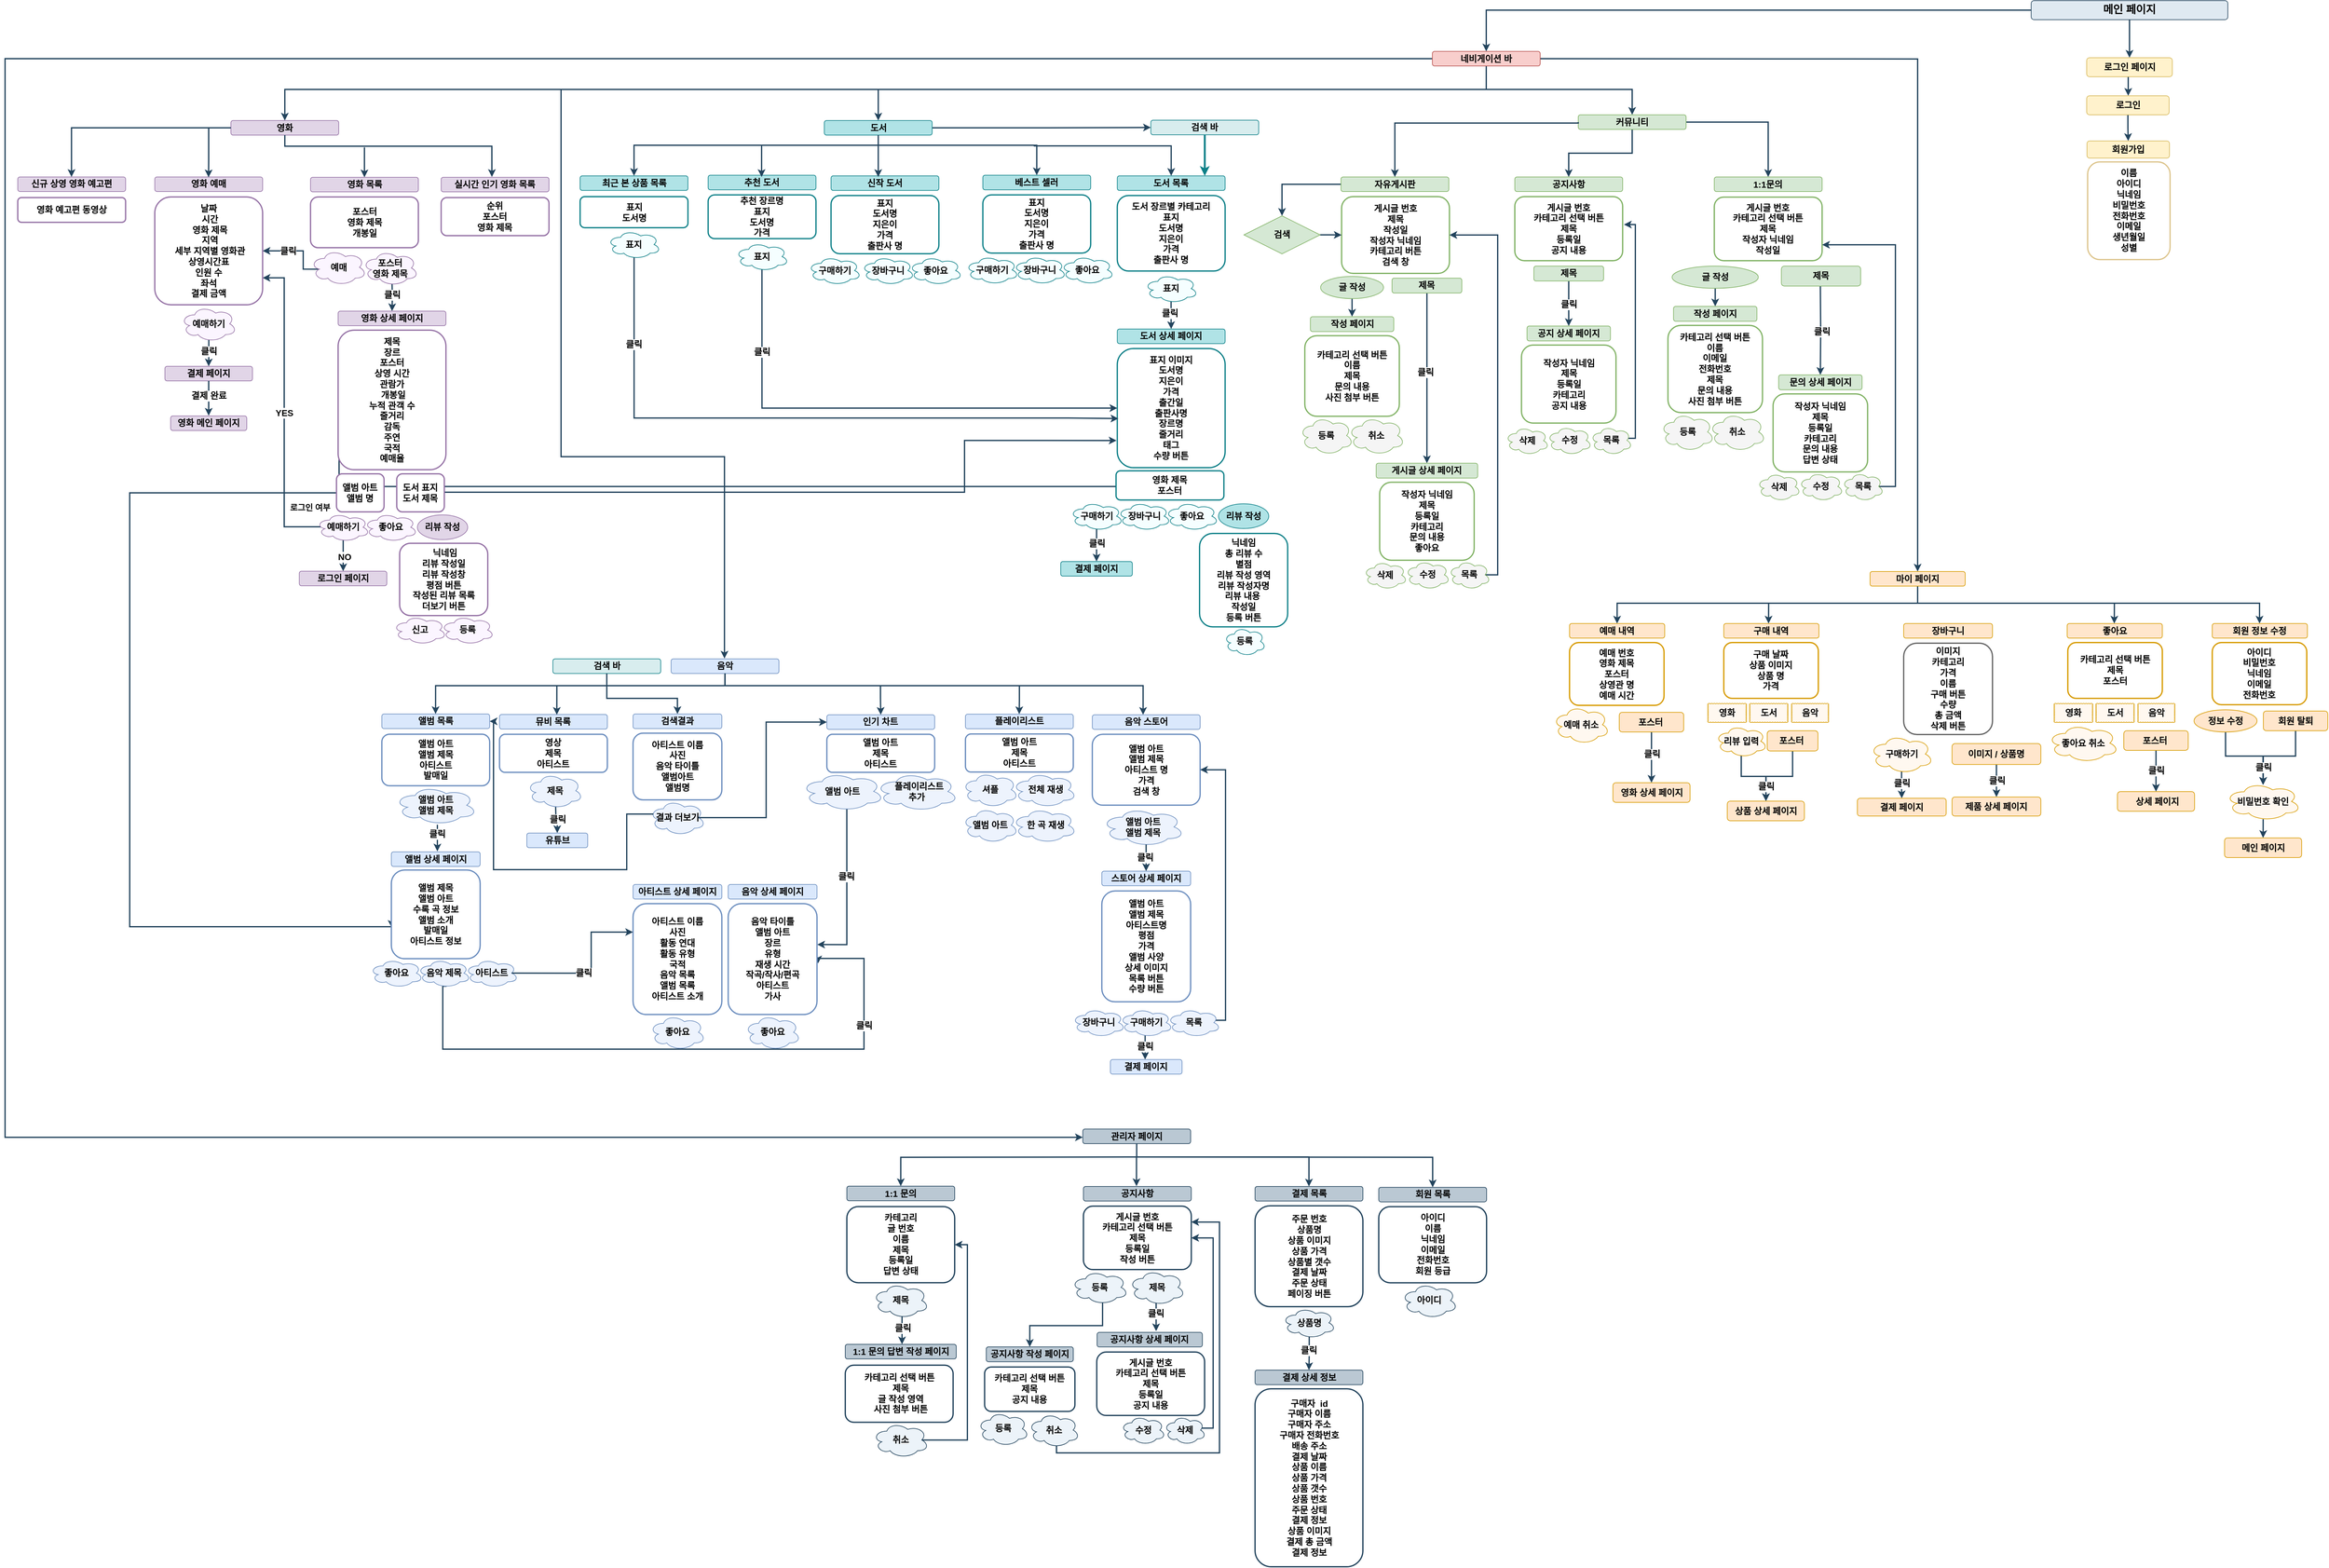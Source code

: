 <mxfile version="24.7.8">
  <diagram name="페이지-1" id="UozKWpvmPHSKE1c4UfeH">
    <mxGraphModel dx="5240" dy="1292" grid="0" gridSize="10" guides="1" tooltips="1" connect="1" arrows="1" fold="1" page="0" pageScale="1" pageWidth="827" pageHeight="1169" math="0" shadow="0">
      <root>
        <mxCell id="0" />
        <mxCell id="1" parent="0" />
        <mxCell id="9WPSMibHdGYiHOG__6xj-3" value="" style="edgeStyle=orthogonalEdgeStyle;rounded=0;orthogonalLoop=1;jettySize=auto;html=1;entryX=0.5;entryY=0;entryDx=0;entryDy=0;strokeColor=#23445d;strokeWidth=2;exitX=0.55;exitY=0.95;exitDx=0;exitDy=0;exitPerimeter=0;" edge="1" parent="1" target="9WPSMibHdGYiHOG__6xj-412" source="9WPSMibHdGYiHOG__6xj-404">
          <mxGeometry relative="1" as="geometry">
            <mxPoint x="-1049.03" y="2410.56" as="sourcePoint" />
          </mxGeometry>
        </mxCell>
        <mxCell id="9WPSMibHdGYiHOG__6xj-4" value="" style="edgeStyle=orthogonalEdgeStyle;rounded=0;orthogonalLoop=1;jettySize=auto;html=1;exitX=0.875;exitY=0.5;exitDx=0;exitDy=0;exitPerimeter=0;entryX=1;entryY=0.5;entryDx=0;entryDy=0;strokeColor=#23445d;strokeWidth=2;" edge="1" parent="1" target="9WPSMibHdGYiHOG__6xj-398">
          <mxGeometry relative="1" as="geometry">
            <mxPoint x="-898.49" y="2398.56" as="sourcePoint" />
            <mxPoint x="-846.49" y="2090.56" as="targetPoint" />
            <Array as="points">
              <mxPoint x="-898.53" y="2390.56" />
              <mxPoint x="-875.53" y="2390.56" />
              <mxPoint x="-875.53" y="2090.56" />
            </Array>
          </mxGeometry>
        </mxCell>
        <mxCell id="9WPSMibHdGYiHOG__6xj-5" value="" style="edgeStyle=orthogonalEdgeStyle;rounded=0;orthogonalLoop=1;jettySize=auto;html=1;fontFamily=Helvetica;fontSize=12;fontColor=default;strokeColor=#23445d;entryX=0.5;entryY=0;entryDx=0;entryDy=0;strokeWidth=2;" edge="1" parent="1">
          <mxGeometry relative="1" as="geometry">
            <mxPoint x="-1366" y="2181.25" as="sourcePoint" />
            <mxPoint x="-1366.0" y="2258.37" as="targetPoint" />
            <Array as="points" />
          </mxGeometry>
        </mxCell>
        <mxCell id="9WPSMibHdGYiHOG__6xj-6" value="클릭" style="edgeLabel;html=1;align=center;verticalAlign=middle;resizable=0;points=[];fontStyle=1;fontSize=14;" vertex="1" connectable="0" parent="9WPSMibHdGYiHOG__6xj-5">
          <mxGeometry x="0.341" y="1" relative="1" as="geometry">
            <mxPoint as="offset" />
          </mxGeometry>
        </mxCell>
        <mxCell id="9WPSMibHdGYiHOG__6xj-7" value="" style="edgeStyle=orthogonalEdgeStyle;rounded=0;orthogonalLoop=1;jettySize=auto;html=1;entryX=0.005;entryY=0.651;entryDx=0;entryDy=0;entryPerimeter=0;strokeColor=#23445d;strokeWidth=2;" edge="1" parent="1" source="9WPSMibHdGYiHOG__6xj-324" target="9WPSMibHdGYiHOG__6xj-269">
          <mxGeometry relative="1" as="geometry">
            <mxPoint x="-2491.5" y="916" as="sourcePoint" />
            <mxPoint x="-2583.5" y="1589" as="targetPoint" />
            <Array as="points">
              <mxPoint x="-2583.5" y="916" />
              <mxPoint x="-2583.5" y="1600" />
            </Array>
          </mxGeometry>
        </mxCell>
        <mxCell id="9WPSMibHdGYiHOG__6xj-8" value="" style="edgeStyle=orthogonalEdgeStyle;rounded=0;orthogonalLoop=1;jettySize=auto;html=1;fontFamily=Helvetica;fontSize=12;fontColor=default;exitX=0.16;exitY=0.55;exitDx=0;exitDy=0;exitPerimeter=0;strokeColor=#23445d;entryX=1;entryY=0.75;entryDx=0;entryDy=0;strokeWidth=2;" edge="1" parent="1" target="9WPSMibHdGYiHOG__6xj-319">
          <mxGeometry relative="1" as="geometry">
            <mxPoint x="-2280" y="969.5" as="sourcePoint" />
            <mxPoint x="-2370" y="940.5" as="targetPoint" />
            <Array as="points">
              <mxPoint x="-2340" y="969.5" />
              <mxPoint x="-2340" y="577.5" />
            </Array>
          </mxGeometry>
        </mxCell>
        <mxCell id="9WPSMibHdGYiHOG__6xj-9" value="YES" style="edgeLabel;html=1;align=center;verticalAlign=middle;resizable=0;points=[];fontStyle=1;fontSize=14;" vertex="1" connectable="0" parent="9WPSMibHdGYiHOG__6xj-8">
          <mxGeometry x="-0.013" relative="1" as="geometry">
            <mxPoint as="offset" />
          </mxGeometry>
        </mxCell>
        <mxCell id="9WPSMibHdGYiHOG__6xj-10" value="" style="edgeStyle=orthogonalEdgeStyle;rounded=0;orthogonalLoop=1;jettySize=auto;html=1;fontFamily=Helvetica;fontSize=12;fontColor=default;exitX=0.498;exitY=0.925;exitDx=0;exitDy=0;exitPerimeter=0;strokeColor=#23445d;strokeWidth=2;" edge="1" parent="1" target="9WPSMibHdGYiHOG__6xj-322">
          <mxGeometry relative="1" as="geometry">
            <mxPoint x="-2170" y="585" as="sourcePoint" />
          </mxGeometry>
        </mxCell>
        <mxCell id="9WPSMibHdGYiHOG__6xj-11" value="클릭" style="edgeLabel;html=1;align=center;verticalAlign=middle;resizable=0;points=[];fontStyle=1;fontSize=14;" vertex="1" connectable="0" parent="9WPSMibHdGYiHOG__6xj-10">
          <mxGeometry x="-0.179" y="-1" relative="1" as="geometry">
            <mxPoint as="offset" />
          </mxGeometry>
        </mxCell>
        <mxCell id="9WPSMibHdGYiHOG__6xj-12" value="" style="edgeStyle=orthogonalEdgeStyle;rounded=0;orthogonalLoop=1;jettySize=auto;html=1;fontFamily=Helvetica;fontSize=12;fontColor=default;exitX=0.498;exitY=0.897;exitDx=0;exitDy=0;exitPerimeter=0;strokeColor=#23445d;strokeWidth=2;" edge="1" parent="1">
          <mxGeometry relative="1" as="geometry">
            <mxPoint x="-982.78" y="1767.43" as="sourcePoint" />
            <mxPoint x="-982.78" y="1809.43" as="targetPoint" />
          </mxGeometry>
        </mxCell>
        <mxCell id="9WPSMibHdGYiHOG__6xj-13" value="클릭" style="edgeLabel;html=1;align=center;verticalAlign=middle;resizable=0;points=[];fontSize=14;fontStyle=1" vertex="1" connectable="0" parent="9WPSMibHdGYiHOG__6xj-12">
          <mxGeometry x="-0.023" relative="1" as="geometry">
            <mxPoint y="1" as="offset" />
          </mxGeometry>
        </mxCell>
        <mxCell id="9WPSMibHdGYiHOG__6xj-14" value="" style="edgeStyle=orthogonalEdgeStyle;rounded=0;orthogonalLoop=1;jettySize=auto;html=1;fontFamily=Helvetica;fontSize=12;fontColor=default;exitX=0.55;exitY=0.95;exitDx=0;exitDy=0;exitPerimeter=0;strokeColor=#23445d;entryX=1.013;entryY=0.538;entryDx=0;entryDy=0;entryPerimeter=0;strokeWidth=2;" edge="1" parent="1" source="9WPSMibHdGYiHOG__6xj-277" target="9WPSMibHdGYiHOG__6xj-242">
          <mxGeometry relative="1" as="geometry">
            <mxPoint x="-1946.06" y="1691.43" as="sourcePoint" />
            <mxPoint x="-1496.06" y="1578.43" as="targetPoint" />
            <Array as="points">
              <mxPoint x="-2090" y="1694" />
              <mxPoint x="-2090" y="1793" />
              <mxPoint x="-1426" y="1793" />
              <mxPoint x="-1426" y="1650" />
              <mxPoint x="-1498" y="1650" />
            </Array>
          </mxGeometry>
        </mxCell>
        <mxCell id="9WPSMibHdGYiHOG__6xj-15" value="클릭" style="edgeLabel;html=1;align=center;verticalAlign=middle;resizable=0;points=[];fontSize=14;fontStyle=1" vertex="1" connectable="0" parent="9WPSMibHdGYiHOG__6xj-14">
          <mxGeometry x="0.626" relative="1" as="geometry">
            <mxPoint as="offset" />
          </mxGeometry>
        </mxCell>
        <mxCell id="9WPSMibHdGYiHOG__6xj-16" value="" style="edgeStyle=orthogonalEdgeStyle;rounded=0;orthogonalLoop=1;jettySize=auto;html=1;fontFamily=Helvetica;fontSize=12;fontColor=default;strokeColor=#23445d;exitX=0.515;exitY=0.924;exitDx=0;exitDy=0;exitPerimeter=0;entryX=0.5;entryY=0;entryDx=0;entryDy=0;strokeWidth=2;" edge="1" parent="1" target="9WPSMibHdGYiHOG__6xj-261">
          <mxGeometry relative="1" as="geometry">
            <mxPoint x="-1912.098" y="1409.576" as="sourcePoint" />
            <mxPoint x="-1917.5" y="1452.37" as="targetPoint" />
          </mxGeometry>
        </mxCell>
        <mxCell id="9WPSMibHdGYiHOG__6xj-17" value="클릭" style="edgeLabel;html=1;align=center;verticalAlign=middle;resizable=0;points=[];fontSize=14;fontStyle=1" vertex="1" connectable="0" parent="9WPSMibHdGYiHOG__6xj-16">
          <mxGeometry x="0.059" y="4" relative="1" as="geometry">
            <mxPoint x="-4" y="-1" as="offset" />
          </mxGeometry>
        </mxCell>
        <mxCell id="9WPSMibHdGYiHOG__6xj-20" value="" style="edgeStyle=orthogonalEdgeStyle;rounded=0;orthogonalLoop=1;jettySize=auto;html=1;strokeColor=#23445D;strokeWidth=2;" edge="1" parent="1" source="9WPSMibHdGYiHOG__6xj-22" target="9WPSMibHdGYiHOG__6xj-26">
          <mxGeometry relative="1" as="geometry" />
        </mxCell>
        <mxCell id="9WPSMibHdGYiHOG__6xj-21" value="" style="edgeStyle=orthogonalEdgeStyle;rounded=0;orthogonalLoop=1;jettySize=auto;html=1;strokeColor=#23445D;strokeWidth=2;" edge="1" parent="1" source="9WPSMibHdGYiHOG__6xj-22" target="9WPSMibHdGYiHOG__6xj-31">
          <mxGeometry relative="1" as="geometry" />
        </mxCell>
        <mxCell id="9WPSMibHdGYiHOG__6xj-22" value="&lt;font size=&quot;1&quot; color=&quot;#000000&quot;&gt;&lt;b style=&quot;font-size: 17px;&quot;&gt;메인 페이지&lt;/b&gt;&lt;/font&gt;" style="rounded=1;whiteSpace=wrap;html=1;labelBackgroundColor=none;fillColor=#dfe9f1;strokeColor=#23445d;fontSize=14;" vertex="1" parent="1">
          <mxGeometry x="414" y="140" width="310" height="30" as="geometry" />
        </mxCell>
        <mxCell id="9WPSMibHdGYiHOG__6xj-23" value="장바구니" style="whiteSpace=wrap;html=1;rounded=1;labelBackgroundColor=none;fontStyle=1;fontSize=14;fillColor=#ffe6cc;strokeColor=#d79b00;" vertex="1" parent="1">
          <mxGeometry x="213" y="1122" width="140" height="23" as="geometry" />
        </mxCell>
        <mxCell id="9WPSMibHdGYiHOG__6xj-25" value="" style="edgeStyle=orthogonalEdgeStyle;rounded=0;orthogonalLoop=1;jettySize=auto;html=1;strokeColor=#23445D;strokeWidth=2;" edge="1" parent="1" source="9WPSMibHdGYiHOG__6xj-26" target="9WPSMibHdGYiHOG__6xj-36">
          <mxGeometry relative="1" as="geometry">
            <Array as="points">
              <mxPoint x="567" y="280" />
              <mxPoint x="567" y="280" />
            </Array>
          </mxGeometry>
        </mxCell>
        <mxCell id="9WPSMibHdGYiHOG__6xj-26" value="로그인 페이지" style="whiteSpace=wrap;html=1;fillColor=#fff2cc;strokeColor=#d6b656;rounded=1;labelBackgroundColor=none;fontStyle=1;fontFamily=Helvetica;fontSize=14;" vertex="1" parent="1">
          <mxGeometry x="501.5" y="230" width="135" height="30" as="geometry" />
        </mxCell>
        <mxCell id="9WPSMibHdGYiHOG__6xj-27" value="" style="edgeStyle=orthogonalEdgeStyle;rounded=0;orthogonalLoop=1;jettySize=auto;html=1;strokeColor=#23445D;entryX=0.5;entryY=0;entryDx=0;entryDy=0;strokeWidth=2;" edge="1" parent="1" target="9WPSMibHdGYiHOG__6xj-47">
          <mxGeometry relative="1" as="geometry">
            <mxPoint x="-363" y="231.524" as="sourcePoint" />
            <mxPoint x="202" y="640" as="targetPoint" />
          </mxGeometry>
        </mxCell>
        <mxCell id="9WPSMibHdGYiHOG__6xj-28" value="" style="edgeStyle=orthogonalEdgeStyle;rounded=0;orthogonalLoop=1;jettySize=auto;html=1;strokeColor=#23445D;exitX=0;exitY=0.5;exitDx=0;exitDy=0;strokeWidth=2;" edge="1" parent="1" source="9WPSMibHdGYiHOG__6xj-31" target="9WPSMibHdGYiHOG__6xj-49">
          <mxGeometry relative="1" as="geometry">
            <mxPoint x="-930" y="242.999" as="sourcePoint" />
            <Array as="points">
              <mxPoint x="-2780" y="231" />
              <mxPoint x="-2780" y="1932" />
            </Array>
          </mxGeometry>
        </mxCell>
        <mxCell id="9WPSMibHdGYiHOG__6xj-29" value="" style="edgeStyle=orthogonalEdgeStyle;rounded=0;orthogonalLoop=1;jettySize=auto;html=1;strokeColor=#23445D;entryX=0.5;entryY=0;entryDx=0;entryDy=0;strokeWidth=2;" edge="1" parent="1" source="9WPSMibHdGYiHOG__6xj-31" target="9WPSMibHdGYiHOG__6xj-53">
          <mxGeometry relative="1" as="geometry">
            <mxPoint x="-445.0" y="323" as="targetPoint" />
            <Array as="points">
              <mxPoint x="-445" y="280" />
              <mxPoint x="-215" y="280" />
            </Array>
          </mxGeometry>
        </mxCell>
        <mxCell id="9WPSMibHdGYiHOG__6xj-30" value="" style="edgeStyle=orthogonalEdgeStyle;rounded=0;orthogonalLoop=1;jettySize=auto;html=1;strokeColor=#23445D;exitX=0.5;exitY=1;exitDx=0;exitDy=0;entryX=0.5;entryY=0;entryDx=0;entryDy=0;strokeWidth=2;" edge="1" parent="1" source="9WPSMibHdGYiHOG__6xj-31" target="9WPSMibHdGYiHOG__6xj-303">
          <mxGeometry relative="1" as="geometry">
            <mxPoint x="-2610" y="320" as="targetPoint" />
            <Array as="points">
              <mxPoint x="-445" y="280" />
              <mxPoint x="-2339" y="280" />
            </Array>
            <mxPoint x="-865" y="242.5" as="sourcePoint" />
          </mxGeometry>
        </mxCell>
        <mxCell id="9WPSMibHdGYiHOG__6xj-31" value="네비게이션 바" style="rounded=1;whiteSpace=wrap;html=1;fillColor=#f8cecc;strokeColor=#b85450;labelBackgroundColor=none;fontStyle=1;fontSize=14;" vertex="1" parent="1">
          <mxGeometry x="-530" y="220" width="170" height="23" as="geometry" />
        </mxCell>
        <mxCell id="9WPSMibHdGYiHOG__6xj-34" value="" style="edgeStyle=orthogonalEdgeStyle;rounded=0;orthogonalLoop=1;jettySize=auto;html=1;strokeColor=#23445D;exitX=0.5;exitY=1;exitDx=0;exitDy=0;strokeWidth=2;entryX=0.5;entryY=0;entryDx=0;entryDy=0;" edge="1" parent="1" source="9WPSMibHdGYiHOG__6xj-36" target="9WPSMibHdGYiHOG__6xj-37">
          <mxGeometry relative="1" as="geometry">
            <mxPoint x="520" y="340" as="targetPoint" />
            <mxPoint x="420" y="295.0" as="sourcePoint" />
          </mxGeometry>
        </mxCell>
        <mxCell id="9WPSMibHdGYiHOG__6xj-36" value="로그인" style="whiteSpace=wrap;html=1;fillColor=#fff2cc;strokeColor=#d6b656;rounded=1;labelBackgroundColor=none;fontStyle=1;fontFamily=Helvetica;fontSize=14;" vertex="1" parent="1">
          <mxGeometry x="501.5" y="290" width="130" height="30" as="geometry" />
        </mxCell>
        <mxCell id="9WPSMibHdGYiHOG__6xj-37" value="회원가입" style="whiteSpace=wrap;html=1;fillColor=#fff2cc;strokeColor=#d6b656;rounded=1;labelBackgroundColor=none;fontStyle=1;fontFamily=Helvetica;fontSize=14;" vertex="1" parent="1">
          <mxGeometry x="502" y="361.25" width="130" height="27" as="geometry" />
        </mxCell>
        <mxCell id="9WPSMibHdGYiHOG__6xj-41" value="&lt;font style=&quot;font-size: 14px;&quot;&gt;이름&lt;br&gt;아이디&lt;/font&gt;&lt;div&gt;&lt;font style=&quot;font-size: 14px;&quot;&gt;닉네임&lt;br&gt;비밀번호&lt;br&gt;전화번호&lt;br&gt;이메일&lt;br&gt;생년월일&lt;br&gt;성별&lt;br&gt;&lt;/font&gt;&lt;/div&gt;" style="rounded=1;whiteSpace=wrap;html=1;strokeWidth=2;strokeColor=#ddc58d;textShadow=0;spacingTop=0;fontStyle=1;fontFamily=Helvetica;" vertex="1" parent="1">
          <mxGeometry x="503" y="394.25" width="130" height="154" as="geometry" />
        </mxCell>
        <mxCell id="9WPSMibHdGYiHOG__6xj-43" style="edgeStyle=orthogonalEdgeStyle;rounded=0;orthogonalLoop=1;jettySize=auto;html=1;exitX=0.5;exitY=1;exitDx=0;exitDy=0;strokeColor=#23445D;" edge="1" parent="1">
          <mxGeometry relative="1" as="geometry">
            <mxPoint x="543.62" y="501.75" as="sourcePoint" />
            <mxPoint x="543.62" y="501.75" as="targetPoint" />
          </mxGeometry>
        </mxCell>
        <mxCell id="9WPSMibHdGYiHOG__6xj-44" value="" style="edgeStyle=orthogonalEdgeStyle;rounded=0;orthogonalLoop=1;jettySize=auto;html=1;exitX=0.5;exitY=1;exitDx=0;exitDy=0;strokeColor=#23445d;strokeWidth=2;" edge="1" parent="1" source="9WPSMibHdGYiHOG__6xj-47" target="9WPSMibHdGYiHOG__6xj-114">
          <mxGeometry relative="1" as="geometry">
            <mxPoint x="84.44" y="1065" as="sourcePoint" />
            <Array as="points">
              <mxPoint x="235" y="1090" />
              <mxPoint x="774" y="1090" />
            </Array>
          </mxGeometry>
        </mxCell>
        <mxCell id="9WPSMibHdGYiHOG__6xj-46" value="" style="edgeStyle=orthogonalEdgeStyle;rounded=0;orthogonalLoop=1;jettySize=auto;html=1;exitX=0.5;exitY=1;exitDx=0;exitDy=0;strokeColor=#23445d;strokeWidth=2;entryX=0.5;entryY=0;entryDx=0;entryDy=0;" edge="1" parent="1" source="9WPSMibHdGYiHOG__6xj-47" target="9WPSMibHdGYiHOG__6xj-120">
          <mxGeometry relative="1" as="geometry">
            <mxPoint x="285" y="1063" as="sourcePoint" />
            <Array as="points">
              <mxPoint x="235" y="1090" />
              <mxPoint x="-239" y="1090" />
            </Array>
          </mxGeometry>
        </mxCell>
        <mxCell id="9WPSMibHdGYiHOG__6xj-47" value="마이 페이지" style="rounded=1;whiteSpace=wrap;html=1;labelBackgroundColor=none;fontStyle=1;fillColor=#ffe6cc;strokeColor=#d79b00;fontSize=14;" vertex="1" parent="1">
          <mxGeometry x="160" y="1040" width="150" height="23" as="geometry" />
        </mxCell>
        <mxCell id="9WPSMibHdGYiHOG__6xj-48" value="" style="edgeStyle=orthogonalEdgeStyle;rounded=0;orthogonalLoop=1;jettySize=auto;html=1;strokeWidth=2;strokeColor=#23445d;" edge="1" parent="1" source="9WPSMibHdGYiHOG__6xj-49" target="9WPSMibHdGYiHOG__6xj-436">
          <mxGeometry relative="1" as="geometry">
            <Array as="points">
              <mxPoint x="-996.5" y="1963" />
              <mxPoint x="-724.5" y="1963" />
            </Array>
          </mxGeometry>
        </mxCell>
        <mxCell id="9WPSMibHdGYiHOG__6xj-49" value="관리자 페이지" style="rounded=1;whiteSpace=wrap;html=1;fillColor=#bac8d3;strokeColor=#23445d;labelBackgroundColor=none;fontStyle=1;fontSize=14;" vertex="1" parent="1">
          <mxGeometry x="-1081.06" y="1919" width="170" height="23" as="geometry" />
        </mxCell>
        <mxCell id="9WPSMibHdGYiHOG__6xj-50" value="" style="edgeStyle=orthogonalEdgeStyle;rounded=0;orthogonalLoop=1;jettySize=auto;html=1;strokeColor=#23445D;strokeWidth=2;" edge="1" parent="1" source="9WPSMibHdGYiHOG__6xj-53" target="9WPSMibHdGYiHOG__6xj-62">
          <mxGeometry relative="1" as="geometry" />
        </mxCell>
        <mxCell id="9WPSMibHdGYiHOG__6xj-51" value="" style="edgeStyle=orthogonalEdgeStyle;rounded=0;orthogonalLoop=1;jettySize=auto;html=1;strokeColor=#23445D;strokeWidth=2;" edge="1" parent="1" source="9WPSMibHdGYiHOG__6xj-53" target="9WPSMibHdGYiHOG__6xj-63">
          <mxGeometry relative="1" as="geometry" />
        </mxCell>
        <mxCell id="9WPSMibHdGYiHOG__6xj-53" value="커뮤니티" style="rounded=1;whiteSpace=wrap;html=1;fillColor=#d5e8d4;strokeColor=#82b366;labelBackgroundColor=none;fontStyle=1;fontSize=14;" vertex="1" parent="1">
          <mxGeometry x="-300" y="320" width="170" height="23" as="geometry" />
        </mxCell>
        <mxCell id="9WPSMibHdGYiHOG__6xj-54" value="" style="edgeStyle=orthogonalEdgeStyle;rounded=0;orthogonalLoop=1;jettySize=auto;html=1;fontFamily=Helvetica;fontSize=12;fontColor=default;strokeColor=#23445d;strokeWidth=2;" edge="1" parent="1" source="9WPSMibHdGYiHOG__6xj-57" target="9WPSMibHdGYiHOG__6xj-187">
          <mxGeometry relative="1" as="geometry">
            <Array as="points">
              <mxPoint x="-1645" y="1220" />
              <mxPoint x="-986" y="1220" />
            </Array>
          </mxGeometry>
        </mxCell>
        <mxCell id="9WPSMibHdGYiHOG__6xj-57" value="음악" style="rounded=1;whiteSpace=wrap;html=1;fillColor=#dae8fc;strokeColor=#6c8ebf;labelBackgroundColor=none;fontStyle=1;fontSize=14;" vertex="1" parent="1">
          <mxGeometry x="-1730.06" y="1177.75" width="170" height="23" as="geometry" />
        </mxCell>
        <mxCell id="9WPSMibHdGYiHOG__6xj-58" value="" style="edgeStyle=orthogonalEdgeStyle;rounded=0;orthogonalLoop=1;jettySize=auto;html=1;fontFamily=Helvetica;fontSize=12;fontColor=default;strokeColor=#23445d;strokeWidth=2;" edge="1" parent="1" source="9WPSMibHdGYiHOG__6xj-61" target="9WPSMibHdGYiHOG__6xj-196">
          <mxGeometry relative="1" as="geometry" />
        </mxCell>
        <mxCell id="9WPSMibHdGYiHOG__6xj-59" value="" style="edgeStyle=orthogonalEdgeStyle;rounded=0;orthogonalLoop=1;jettySize=auto;html=1;fontFamily=Helvetica;fontSize=12;fontColor=default;strokeColor=#23445d;strokeWidth=2;" edge="1" parent="1" source="9WPSMibHdGYiHOG__6xj-61" target="9WPSMibHdGYiHOG__6xj-197">
          <mxGeometry relative="1" as="geometry">
            <Array as="points">
              <mxPoint x="-1403.5" y="368" />
              <mxPoint x="-1157.5" y="368" />
              <mxPoint x="-941.5" y="369" />
            </Array>
          </mxGeometry>
        </mxCell>
        <mxCell id="9WPSMibHdGYiHOG__6xj-60" value="" style="edgeStyle=orthogonalEdgeStyle;rounded=0;orthogonalLoop=1;jettySize=auto;html=1;fontFamily=Helvetica;fontSize=12;fontColor=default;strokeColor=#23445d;strokeWidth=2;" edge="1" parent="1" source="9WPSMibHdGYiHOG__6xj-61" target="9WPSMibHdGYiHOG__6xj-198">
          <mxGeometry relative="1" as="geometry">
            <Array as="points">
              <mxPoint x="-1403.5" y="368" />
              <mxPoint x="-1788.5" y="368" />
            </Array>
          </mxGeometry>
        </mxCell>
        <mxCell id="9WPSMibHdGYiHOG__6xj-61" value="도서" style="rounded=1;whiteSpace=wrap;html=1;fillColor=#b0e3e6;strokeColor=#0e8088;labelBackgroundColor=none;fontStyle=1;fontSize=14;" vertex="1" parent="1">
          <mxGeometry x="-1488.5" y="329" width="170" height="23" as="geometry" />
        </mxCell>
        <mxCell id="9WPSMibHdGYiHOG__6xj-62" value="공지사항" style="rounded=1;whiteSpace=wrap;html=1;fillColor=#d5e8d4;strokeColor=#82b366;labelBackgroundColor=none;fontStyle=1;fontSize=14;" vertex="1" parent="1">
          <mxGeometry x="-400" y="418" width="170" height="23" as="geometry" />
        </mxCell>
        <mxCell id="9WPSMibHdGYiHOG__6xj-63" value="1:1문의" style="rounded=1;whiteSpace=wrap;html=1;fillColor=#d5e8d4;strokeColor=#82b366;labelBackgroundColor=none;fontStyle=1;fontSize=14;" vertex="1" parent="1">
          <mxGeometry x="-85.56" y="418" width="170" height="23" as="geometry" />
        </mxCell>
        <mxCell id="9WPSMibHdGYiHOG__6xj-64" value="" style="edgeStyle=orthogonalEdgeStyle;rounded=0;orthogonalLoop=1;jettySize=auto;html=1;entryX=0.5;entryY=0;entryDx=0;entryDy=0;strokeColor=#23445d;strokeWidth=2;" edge="1" parent="1" source="9WPSMibHdGYiHOG__6xj-65" target="9WPSMibHdGYiHOG__6xj-113">
          <mxGeometry relative="1" as="geometry">
            <mxPoint x="-424.06" y="429.5" as="targetPoint" />
          </mxGeometry>
        </mxCell>
        <mxCell id="9WPSMibHdGYiHOG__6xj-65" value="자유게시판" style="rounded=1;whiteSpace=wrap;html=1;fillColor=#d5e8d4;strokeColor=#82b366;labelBackgroundColor=none;fontStyle=1;fontSize=14;" vertex="1" parent="1">
          <mxGeometry x="-674.06" y="418" width="170" height="23" as="geometry" />
        </mxCell>
        <mxCell id="9WPSMibHdGYiHOG__6xj-66" value="&lt;span id=&quot;docs-internal-guid-21f7aed0-7fff-f2a8-6124-d57b1509e031&quot; style=&quot;font-size: 14px;&quot;&gt;&lt;h4 style=&quot;line-height: 1.2; margin-top: 0pt; margin-bottom: 0pt; font-size: 14px;&quot;&gt;&lt;span style=&quot;font-family: &amp;quot;Noto Sans KR&amp;quot;, sans-serif; background-color: transparent; font-variant-numeric: normal; font-variant-east-asian: normal; font-variant-alternates: normal; font-variant-position: normal; vertical-align: baseline; white-space-collapse: preserve; font-size: 14px;&quot;&gt;&lt;b style=&quot;font-size: 14px;&quot;&gt;게시글 번호&lt;br style=&quot;font-size: 14px;&quot;&gt;&lt;/b&gt;&lt;/span&gt;&lt;span style=&quot;font-family: &amp;quot;Noto Sans KR&amp;quot;, sans-serif; background-color: transparent; font-variant-numeric: normal; font-variant-east-asian: normal; font-variant-alternates: normal; font-variant-position: normal; vertical-align: baseline; white-space-collapse: preserve; font-size: 14px;&quot;&gt;&lt;b style=&quot;font-size: 14px;&quot;&gt;카테고리 선택 버튼&lt;br style=&quot;font-size: 14px;&quot;&gt;&lt;/b&gt;&lt;/span&gt;&lt;span style=&quot;font-family: &amp;quot;Noto Sans KR&amp;quot;, sans-serif; background-color: transparent; font-variant-numeric: normal; font-variant-east-asian: normal; font-variant-alternates: normal; font-variant-position: normal; vertical-align: baseline; white-space-collapse: preserve; font-size: 14px;&quot;&gt;&lt;b style=&quot;font-size: 14px;&quot;&gt;제목&lt;br style=&quot;font-size: 14px;&quot;&gt;&lt;/b&gt;&lt;/span&gt;&lt;span style=&quot;font-family: &amp;quot;Noto Sans KR&amp;quot;, sans-serif; background-color: transparent; font-variant-numeric: normal; font-variant-east-asian: normal; font-variant-alternates: normal; font-variant-position: normal; vertical-align: baseline; white-space-collapse: preserve; font-size: 14px;&quot;&gt;&lt;b style=&quot;font-size: 14px;&quot;&gt;등록일&lt;/b&gt;&lt;/span&gt;&lt;br&gt;&lt;/h4&gt;&lt;div&gt;&lt;span style=&quot;font-family: &amp;quot;Noto Sans KR&amp;quot;, sans-serif; background-color: transparent; font-variant-numeric: normal; font-variant-east-asian: normal; font-variant-alternates: normal; font-variant-position: normal; vertical-align: baseline; white-space-collapse: preserve; font-size: 14px;&quot;&gt;&lt;b style=&quot;font-size: 14px;&quot;&gt;공지 내용&lt;/b&gt;&lt;/span&gt;&lt;/div&gt;&lt;/span&gt;" style="rounded=1;whiteSpace=wrap;html=1;strokeWidth=2;strokeColor=#82b366;fontSize=14;" vertex="1" parent="1">
          <mxGeometry x="-400" y="449" width="170" height="101" as="geometry" />
        </mxCell>
        <mxCell id="9WPSMibHdGYiHOG__6xj-67" value="&lt;span style=&quot;font-size: 14px;&quot; id=&quot;docs-internal-guid-21f7aed0-7fff-f2a8-6124-d57b1509e031&quot;&gt;&lt;h4 style=&quot;line-height: 1.2; margin-top: 0pt; margin-bottom: 0pt; font-size: 14px;&quot;&gt;&lt;span id=&quot;docs-internal-guid-90d0d671-7fff-7fe8-fb4d-e33a330dddbc&quot; style=&quot;font-size: 14px;&quot;&gt;&lt;h4 style=&quot;line-height: 1.2; margin-top: 0pt; margin-bottom: 0pt; font-size: 14px;&quot;&gt;&lt;font face=&quot;Helvetica&quot; style=&quot;font-size: 14px;&quot;&gt;&lt;span style=&quot;background-color: transparent; font-variant-numeric: normal; font-variant-east-asian: normal; font-variant-alternates: normal; font-variant-position: normal; vertical-align: baseline; white-space-collapse: preserve; font-size: 14px;&quot;&gt;게시글 번호&lt;br style=&quot;font-size: 14px;&quot;&gt;&lt;/span&gt;&lt;span style=&quot;background-color: transparent; font-variant-numeric: normal; font-variant-east-asian: normal; font-variant-alternates: normal; font-variant-position: normal; vertical-align: baseline; white-space-collapse: preserve; font-size: 14px;&quot;&gt;제목&lt;br style=&quot;font-size: 14px;&quot;&gt;&lt;/span&gt;&lt;span style=&quot;background-color: transparent; font-variant-numeric: normal; font-variant-east-asian: normal; font-variant-alternates: normal; font-variant-position: normal; vertical-align: baseline; white-space-collapse: preserve; font-size: 14px;&quot;&gt;작성일&lt;br style=&quot;font-size: 14px;&quot;&gt;&lt;/span&gt;&lt;span style=&quot;background-color: transparent; font-variant-numeric: normal; font-variant-east-asian: normal; font-variant-alternates: normal; font-variant-position: normal; vertical-align: baseline; white-space-collapse: preserve; font-size: 14px;&quot;&gt;작성자 닉네임&lt;/span&gt;&lt;span style=&quot;background-color: transparent; font-variant-numeric: normal; font-variant-east-asian: normal; font-variant-alternates: normal; font-variant-position: normal; vertical-align: baseline; white-space-collapse: preserve; font-size: 14px;&quot;&gt;&lt;br style=&quot;font-size: 14px;&quot;&gt;&lt;/span&gt;&lt;span style=&quot;background-color: transparent; font-variant-numeric: normal; font-variant-east-asian: normal; font-variant-alternates: normal; font-variant-position: normal; vertical-align: baseline; white-space-collapse: preserve; font-size: 14px;&quot;&gt;카테고리 버튼&lt;br style=&quot;font-size: 14px;&quot;&gt;&lt;/span&gt;&lt;span style=&quot;background-color: transparent; font-variant-numeric: normal; font-variant-east-asian: normal; font-variant-alternates: normal; font-variant-position: normal; vertical-align: baseline; white-space-collapse: preserve; font-size: 14px;&quot;&gt;검색 창&lt;/span&gt;&lt;/font&gt;&lt;/h4&gt;&lt;/span&gt;&lt;/h4&gt;&lt;/span&gt;" style="rounded=1;whiteSpace=wrap;html=1;strokeWidth=2;strokeColor=#82b366;fontSize=14;fontStyle=1" vertex="1" parent="1">
          <mxGeometry x="-673.06" y="449" width="170" height="121" as="geometry" />
        </mxCell>
        <mxCell id="9WPSMibHdGYiHOG__6xj-68" value="&lt;h4 style=&quot;&quot;&gt;&lt;span id=&quot;docs-internal-guid-38c16f56-7fff-fe67-2785-babd536d0d52&quot; style=&quot;font-weight:normal;&quot;&gt;&lt;h4 style=&quot;line-height: 1.2; margin-top: 0pt; margin-bottom: 0pt;&quot;&gt;&lt;span style=&quot;font-family: &amp;quot;Noto Sans KR&amp;quot;, sans-serif; background-color: transparent; font-weight: 700; font-variant-numeric: normal; font-variant-east-asian: normal; font-variant-alternates: normal; font-variant-position: normal; vertical-align: baseline; white-space-collapse: preserve;&quot;&gt;이미지&lt;br&gt;&lt;/span&gt;&lt;span style=&quot;font-family: &amp;quot;Noto Sans KR&amp;quot;, sans-serif; background-color: transparent; font-weight: 700; font-variant-numeric: normal; font-variant-east-asian: normal; font-variant-alternates: normal; font-variant-position: normal; vertical-align: baseline; white-space-collapse: preserve;&quot;&gt;카테고리&lt;/span&gt;&lt;span style=&quot;font-family: &amp;quot;Noto Sans KR&amp;quot;, sans-serif; background-color: transparent; font-weight: 700; font-variant-numeric: normal; font-variant-east-asian: normal; font-variant-alternates: normal; font-variant-position: normal; vertical-align: baseline; white-space-collapse: preserve;&quot;&gt;&lt;br&gt;&lt;/span&gt;&lt;span style=&quot;font-family: &amp;quot;Noto Sans KR&amp;quot;, sans-serif; background-color: transparent; font-weight: 700; font-variant-numeric: normal; font-variant-east-asian: normal; font-variant-alternates: normal; font-variant-position: normal; vertical-align: baseline; white-space-collapse: preserve;&quot;&gt;가격&lt;br&gt;&lt;/span&gt;&lt;span style=&quot;font-family: &amp;quot;Noto Sans KR&amp;quot;, sans-serif; background-color: transparent; font-weight: 700; font-variant-numeric: normal; font-variant-east-asian: normal; font-variant-alternates: normal; font-variant-position: normal; vertical-align: baseline; white-space-collapse: preserve;&quot;&gt;이름&lt;br&gt;&lt;/span&gt;&lt;span style=&quot;font-family: &amp;quot;Noto Sans KR&amp;quot;, sans-serif; background-color: transparent; font-weight: 700; font-variant-numeric: normal; font-variant-east-asian: normal; font-variant-alternates: normal; font-variant-position: normal; vertical-align: baseline; white-space-collapse: preserve;&quot;&gt;구매 버튼&lt;br&gt;&lt;/span&gt;&lt;span style=&quot;font-family: &amp;quot;Noto Sans KR&amp;quot;, sans-serif; background-color: transparent; font-weight: 700; font-variant-numeric: normal; font-variant-east-asian: normal; font-variant-alternates: normal; font-variant-position: normal; vertical-align: baseline; white-space-collapse: preserve;&quot;&gt;수량&lt;br&gt;&lt;/span&gt;&lt;span style=&quot;font-family: &amp;quot;Noto Sans KR&amp;quot;, sans-serif; background-color: transparent; font-weight: 700; font-variant-numeric: normal; font-variant-east-asian: normal; font-variant-alternates: normal; font-variant-position: normal; vertical-align: baseline; white-space-collapse: preserve;&quot;&gt;총 금액&lt;/span&gt;&lt;/h4&gt;&lt;h4 style=&quot;line-height: 1.2; margin-top: 0pt; margin-bottom: 0pt;&quot;&gt;삭제 버튼&lt;/h4&gt;&lt;/span&gt;&lt;/h4&gt;" style="rounded=1;whiteSpace=wrap;html=1;strokeWidth=2;strokeColor=#666666;fontSize=14;" vertex="1" parent="1">
          <mxGeometry x="213" y="1153" width="140" height="144" as="geometry" />
        </mxCell>
        <mxCell id="9WPSMibHdGYiHOG__6xj-69" value="" style="edgeStyle=orthogonalEdgeStyle;rounded=0;orthogonalLoop=1;jettySize=auto;html=1;strokeColor=#23445D;strokeWidth=2;" edge="1" parent="1" source="9WPSMibHdGYiHOG__6xj-71" target="9WPSMibHdGYiHOG__6xj-72">
          <mxGeometry relative="1" as="geometry" />
        </mxCell>
        <mxCell id="9WPSMibHdGYiHOG__6xj-70" value="클릭" style="edgeLabel;html=1;align=center;verticalAlign=middle;resizable=0;points=[];fontSize=14;fontStyle=1" vertex="1" connectable="0" parent="9WPSMibHdGYiHOG__6xj-69">
          <mxGeometry x="-0.021" relative="1" as="geometry">
            <mxPoint as="offset" />
          </mxGeometry>
        </mxCell>
        <mxCell id="9WPSMibHdGYiHOG__6xj-71" value="이미지 / 상품명" style="whiteSpace=wrap;html=1;rounded=1;labelBackgroundColor=none;fontStyle=1;fontSize=14;fillColor=#ffe6cc;strokeColor=#d79b00;fontFamily=Helvetica;" vertex="1" parent="1">
          <mxGeometry x="289.25" y="1311.25" width="140" height="33" as="geometry" />
        </mxCell>
        <mxCell id="9WPSMibHdGYiHOG__6xj-72" value="제품 상세 페이지" style="whiteSpace=wrap;html=1;rounded=1;labelBackgroundColor=none;fontStyle=1;fontSize=14;fillColor=#ffe6cc;strokeColor=#d79b00;fontFamily=Helvetica;" vertex="1" parent="1">
          <mxGeometry x="289.25" y="1395.55" width="140" height="30" as="geometry" />
        </mxCell>
        <mxCell id="9WPSMibHdGYiHOG__6xj-73" value="" style="edgeStyle=orthogonalEdgeStyle;rounded=0;orthogonalLoop=1;jettySize=auto;html=1;exitX=0.501;exitY=0.949;exitDx=0;exitDy=0;exitPerimeter=0;strokeColor=#23445d;strokeWidth=2;" edge="1" parent="1" source="9WPSMibHdGYiHOG__6xj-75" target="9WPSMibHdGYiHOG__6xj-167">
          <mxGeometry relative="1" as="geometry" />
        </mxCell>
        <mxCell id="9WPSMibHdGYiHOG__6xj-74" value="클릭" style="edgeLabel;html=1;align=center;verticalAlign=middle;resizable=0;points=[];fontSize=14;fontStyle=1" vertex="1" connectable="0" parent="9WPSMibHdGYiHOG__6xj-73">
          <mxGeometry x="-0.242" relative="1" as="geometry">
            <mxPoint y="2" as="offset" />
          </mxGeometry>
        </mxCell>
        <mxCell id="9WPSMibHdGYiHOG__6xj-75" value="&lt;h4 style=&quot;font-size: 14px; line-height: 1.2; margin-top: 0pt; margin-bottom: 0pt;&quot;&gt;&lt;span style=&quot;background-color: transparent; font-variant-numeric: normal; font-variant-east-asian: normal; font-variant-alternates: normal; font-variant-position: normal; vertical-align: baseline; white-space-collapse: preserve; font-size: 14px;&quot;&gt;구매하기&lt;/span&gt;&lt;/h4&gt;" style="ellipse;shape=cloud;whiteSpace=wrap;html=1;fillColor=#FFF8F0;fontStyle=1;fontSize=14;fontFamily=Helvetica;strokeColor=#d79b00;" vertex="1" parent="1">
          <mxGeometry x="159.63" y="1297" width="100" height="61.5" as="geometry" />
        </mxCell>
        <mxCell id="9WPSMibHdGYiHOG__6xj-77" value="" style="edgeStyle=orthogonalEdgeStyle;rounded=0;orthogonalLoop=1;jettySize=auto;html=1;entryX=0.5;entryY=0;entryDx=0;entryDy=0;strokeColor=#23445d;strokeWidth=2;" edge="1" parent="1" source="9WPSMibHdGYiHOG__6xj-78" target="9WPSMibHdGYiHOG__6xj-89">
          <mxGeometry relative="1" as="geometry">
            <Array as="points">
              <mxPoint x="-84" y="600" />
              <mxPoint x="-84" y="600" />
            </Array>
          </mxGeometry>
        </mxCell>
        <mxCell id="9WPSMibHdGYiHOG__6xj-78" value="&lt;h4&gt;&lt;font style=&quot;font-size: 14px;&quot;&gt;글 작성&lt;/font&gt;&lt;/h4&gt;" style="ellipse;whiteSpace=wrap;html=1;strokeColor=#82b366;fillColor=#d5e8d4;" vertex="1" parent="1">
          <mxGeometry x="-152.07" y="558.5" width="135.95" height="35" as="geometry" />
        </mxCell>
        <mxCell id="9WPSMibHdGYiHOG__6xj-79" value="" style="edgeStyle=orthogonalEdgeStyle;rounded=0;orthogonalLoop=1;jettySize=auto;html=1;strokeColor=#23445d;strokeWidth=2;" edge="1" parent="1" target="9WPSMibHdGYiHOG__6xj-82">
          <mxGeometry relative="1" as="geometry">
            <mxPoint x="81.66" y="590" as="sourcePoint" />
          </mxGeometry>
        </mxCell>
        <mxCell id="9WPSMibHdGYiHOG__6xj-80" value="클릭" style="edgeLabel;html=1;align=center;verticalAlign=middle;resizable=0;points=[];fontStyle=1;fontSize=14;" vertex="1" connectable="0" parent="9WPSMibHdGYiHOG__6xj-79">
          <mxGeometry x="0.033" y="2" relative="1" as="geometry">
            <mxPoint as="offset" />
          </mxGeometry>
        </mxCell>
        <mxCell id="9WPSMibHdGYiHOG__6xj-81" value="제목" style="rounded=1;whiteSpace=wrap;html=1;fillColor=#d5e8d4;strokeColor=#82b366;labelBackgroundColor=none;fontStyle=1;fontSize=14;" vertex="1" parent="1">
          <mxGeometry x="20.22" y="558.5" width="125" height="31.5" as="geometry" />
        </mxCell>
        <mxCell id="9WPSMibHdGYiHOG__6xj-82" value="문의 상세 페이지" style="rounded=1;whiteSpace=wrap;html=1;fillColor=#d5e8d4;strokeColor=#82b366;labelBackgroundColor=none;fontStyle=1;fontSize=14;" vertex="1" parent="1">
          <mxGeometry x="15.91" y="730" width="131.5" height="23.5" as="geometry" />
        </mxCell>
        <mxCell id="9WPSMibHdGYiHOG__6xj-83" value="&lt;span id=&quot;docs-internal-guid-21f7aed0-7fff-f2a8-6124-d57b1509e031&quot; style=&quot;font-size: 14px;&quot;&gt;&lt;h4 style=&quot;line-height: 1.2; margin-top: 0pt; margin-bottom: 0pt; font-size: 14px;&quot;&gt;&lt;span style=&quot;font-family: &amp;quot;Noto Sans KR&amp;quot;, sans-serif; background-color: transparent; font-variant-numeric: normal; font-variant-east-asian: normal; font-variant-alternates: normal; font-variant-position: normal; vertical-align: baseline; white-space-collapse: preserve; font-size: 14px;&quot;&gt;&lt;b style=&quot;font-size: 14px;&quot;&gt;게시글 번호&lt;br style=&quot;font-size: 14px;&quot;&gt;&lt;/b&gt;&lt;/span&gt;&lt;span style=&quot;font-family: &amp;quot;Noto Sans KR&amp;quot;, sans-serif; background-color: transparent; font-variant-numeric: normal; font-variant-east-asian: normal; font-variant-alternates: normal; font-variant-position: normal; vertical-align: baseline; white-space-collapse: preserve; font-size: 14px;&quot;&gt;&lt;b style=&quot;font-size: 14px;&quot;&gt;카테고리 선택 버튼&lt;br style=&quot;font-size: 14px;&quot;&gt;&lt;/b&gt;&lt;/span&gt;&lt;span style=&quot;font-family: &amp;quot;Noto Sans KR&amp;quot;, sans-serif; background-color: transparent; font-variant-numeric: normal; font-variant-east-asian: normal; font-variant-alternates: normal; font-variant-position: normal; vertical-align: baseline; white-space-collapse: preserve; font-size: 14px;&quot;&gt;&lt;b style=&quot;font-size: 14px;&quot;&gt;제목&lt;/b&gt;&lt;/span&gt;&lt;/h4&gt;&lt;h4 style=&quot;line-height: 1.2; margin-top: 0pt; margin-bottom: 0pt; font-size: 14px;&quot;&gt;&lt;span style=&quot;font-family: &amp;quot;Noto Sans KR&amp;quot;, sans-serif; background-color: transparent; font-variant-numeric: normal; font-variant-east-asian: normal; font-variant-alternates: normal; font-variant-position: normal; vertical-align: baseline; white-space-collapse: preserve; font-size: 14px;&quot;&gt;&lt;b style=&quot;font-size: 14px;&quot;&gt;작성자 닉네임&lt;br style=&quot;font-size: 14px;&quot;&gt;&lt;/b&gt;&lt;/span&gt;&lt;span style=&quot;font-family: &amp;quot;Noto Sans KR&amp;quot;, sans-serif; background-color: transparent; font-variant-numeric: normal; font-variant-east-asian: normal; font-variant-alternates: normal; font-variant-position: normal; vertical-align: baseline; white-space-collapse: preserve; font-size: 14px;&quot;&gt;&lt;b style=&quot;font-size: 14px;&quot;&gt;작성일&lt;/b&gt;&lt;/span&gt;&lt;/h4&gt;&lt;/span&gt;" style="rounded=1;whiteSpace=wrap;html=1;strokeWidth=2;strokeColor=#82b366;fontSize=14;" vertex="1" parent="1">
          <mxGeometry x="-85.56" y="449.75" width="170" height="100.25" as="geometry" />
        </mxCell>
        <mxCell id="9WPSMibHdGYiHOG__6xj-84" value="&lt;span id=&quot;docs-internal-guid-21f7aed0-7fff-f2a8-6124-d57b1509e031&quot; style=&quot;font-size: 14px;&quot;&gt;&lt;b&gt;&lt;h4 style=&quot;line-height: 1.2; margin-top: 0pt; margin-bottom: 0pt; font-size: 14px;&quot;&gt;작성자 닉네임&lt;/h4&gt;&lt;h4 style=&quot;line-height: 1.2; margin-top: 0pt; margin-bottom: 0pt; font-size: 14px;&quot;&gt;제목&lt;/h4&gt;&lt;div&gt;등록일&lt;/div&gt;&lt;div&gt;카테고리&lt;/div&gt;&lt;h4 style=&quot;line-height: 1.2; margin-top: 0pt; margin-bottom: 0pt; font-size: 14px;&quot;&gt;문의 내용&lt;/h4&gt;&lt;div&gt;답변 상태&lt;/div&gt;&lt;/b&gt;&lt;/span&gt;" style="rounded=1;whiteSpace=wrap;html=1;strokeWidth=2;strokeColor=#82b366;fontSize=14;" vertex="1" parent="1">
          <mxGeometry x="7.16" y="760" width="149" height="123" as="geometry" />
        </mxCell>
        <mxCell id="9WPSMibHdGYiHOG__6xj-85" value="&lt;h4 style=&quot;font-size: 14px; line-height: 1.2; margin-top: 0pt; margin-bottom: 0pt;&quot;&gt;&lt;span style=&quot;background-color: transparent; font-variant-numeric: normal; font-variant-east-asian: normal; font-variant-alternates: normal; font-variant-position: normal; vertical-align: baseline; white-space-collapse: preserve; font-size: 14px;&quot;&gt;삭제&lt;/span&gt;&lt;/h4&gt;" style="ellipse;shape=cloud;whiteSpace=wrap;html=1;fillColor=#f5f5f5;fontStyle=1;fontSize=14;fontFamily=Helvetica;strokeColor=#82b366;" vertex="1" parent="1">
          <mxGeometry x="-18.34" y="884" width="68.88" height="45" as="geometry" />
        </mxCell>
        <mxCell id="9WPSMibHdGYiHOG__6xj-86" value="&lt;h4 style=&quot;font-size: 14px; line-height: 1.2; margin-top: 0pt; margin-bottom: 0pt;&quot;&gt;&lt;span style=&quot;background-color: transparent; font-variant-numeric: normal; font-variant-east-asian: normal; font-variant-alternates: normal; font-variant-position: normal; vertical-align: baseline; white-space-collapse: preserve; font-size: 14px;&quot;&gt;수정&lt;/span&gt;&lt;/h4&gt;" style="ellipse;shape=cloud;whiteSpace=wrap;html=1;fillColor=#f5f5f5;fontStyle=1;fontSize=14;fontFamily=Helvetica;strokeColor=#82b366;" vertex="1" parent="1">
          <mxGeometry x="47.47" y="883" width="70.5" height="46" as="geometry" />
        </mxCell>
        <mxCell id="9WPSMibHdGYiHOG__6xj-87" value="" style="edgeStyle=orthogonalEdgeStyle;rounded=0;orthogonalLoop=1;jettySize=auto;html=1;fontFamily=Helvetica;fontSize=12;fontColor=default;exitX=0.875;exitY=0.5;exitDx=0;exitDy=0;exitPerimeter=0;entryX=1;entryY=0.75;entryDx=0;entryDy=0;strokeColor=#23445d;strokeWidth=2;" edge="1" parent="1" source="9WPSMibHdGYiHOG__6xj-88" target="9WPSMibHdGYiHOG__6xj-83">
          <mxGeometry relative="1" as="geometry">
            <mxPoint x="234.66" y="906" as="targetPoint" />
            <Array as="points">
              <mxPoint x="200" y="906" />
              <mxPoint x="200" y="525" />
            </Array>
          </mxGeometry>
        </mxCell>
        <mxCell id="9WPSMibHdGYiHOG__6xj-88" value="&lt;h4 style=&quot;font-size: 14px; line-height: 1.2; margin-top: 0pt; margin-bottom: 0pt;&quot;&gt;&lt;span style=&quot;background-color: transparent; font-variant-numeric: normal; font-variant-east-asian: normal; font-variant-alternates: normal; font-variant-position: normal; vertical-align: baseline; white-space-collapse: preserve; font-size: 14px;&quot;&gt;목록&lt;/span&gt;&lt;/h4&gt;" style="ellipse;shape=cloud;whiteSpace=wrap;html=1;fillColor=#f5f5f5;fontStyle=1;fontSize=14;fontFamily=Helvetica;strokeColor=#82b366;" vertex="1" parent="1">
          <mxGeometry x="115.66" y="883" width="66" height="46" as="geometry" />
        </mxCell>
        <mxCell id="9WPSMibHdGYiHOG__6xj-89" value="작성 페이지" style="rounded=1;whiteSpace=wrap;html=1;fillColor=#d5e8d4;strokeColor=#82b366;labelBackgroundColor=none;fontStyle=1;fontSize=14;" vertex="1" parent="1">
          <mxGeometry x="-149.84" y="622" width="131.5" height="23.5" as="geometry" />
        </mxCell>
        <mxCell id="9WPSMibHdGYiHOG__6xj-90" value="&lt;span id=&quot;docs-internal-guid-21f7aed0-7fff-f2a8-6124-d57b1509e031&quot; style=&quot;font-size: 14px;&quot;&gt;&lt;b&gt;&lt;h4 style=&quot;line-height: 1.2; margin-top: 0pt; margin-bottom: 0pt; font-size: 14px;&quot;&gt;&lt;span style=&quot;font-family: &amp;quot;Noto Sans KR&amp;quot;, sans-serif; background-color: transparent; font-variant-numeric: normal; font-variant-east-asian: normal; font-variant-alternates: normal; font-variant-position: normal; vertical-align: baseline; white-space-collapse: preserve; font-size: 14px;&quot;&gt;&lt;span style=&quot;font-size: 14px;&quot;&gt;카테고리 선택 버튼&lt;/span&gt;&lt;/span&gt;&lt;/h4&gt;&lt;h4 style=&quot;line-height: 1.2; margin-top: 0pt; margin-bottom: 0pt; font-size: 14px;&quot;&gt;이름&lt;/h4&gt;&lt;h4 style=&quot;line-height: 1.2; margin-top: 0pt; margin-bottom: 0pt; font-size: 14px;&quot;&gt;이메일&lt;/h4&gt;&lt;h4 style=&quot;line-height: 1.2; margin-top: 0pt; margin-bottom: 0pt; font-size: 14px;&quot;&gt;전화번호&lt;/h4&gt;&lt;h4 style=&quot;line-height: 1.2; margin-top: 0pt; margin-bottom: 0pt; font-size: 14px;&quot;&gt;제목&lt;/h4&gt;&lt;h4 style=&quot;line-height: 1.2; margin-top: 0pt; margin-bottom: 0pt; font-size: 14px;&quot;&gt;문의 내용&lt;/h4&gt;&lt;h4 style=&quot;line-height: 1.2; margin-top: 0pt; margin-bottom: 0pt; font-size: 14px;&quot;&gt;사진 첨부 버튼&lt;/h4&gt;&lt;/b&gt;&lt;/span&gt;" style="rounded=1;whiteSpace=wrap;html=1;strokeWidth=2;strokeColor=#82b366;fontSize=14;" vertex="1" parent="1">
          <mxGeometry x="-158.59" y="652" width="149" height="137.5" as="geometry" />
        </mxCell>
        <mxCell id="9WPSMibHdGYiHOG__6xj-91" value="&lt;h4 style=&quot;font-size: 14px; line-height: 1.2; margin-top: 0pt; margin-bottom: 0pt;&quot;&gt;&lt;span style=&quot;white-space-collapse: preserve;&quot;&gt;등록&lt;/span&gt;&lt;/h4&gt;" style="ellipse;shape=cloud;whiteSpace=wrap;html=1;fillColor=#f5f5f5;fontStyle=1;fontSize=14;fontFamily=Helvetica;strokeColor=#82b366;" vertex="1" parent="1">
          <mxGeometry x="-170.47" y="789.5" width="84.91" height="61" as="geometry" />
        </mxCell>
        <mxCell id="9WPSMibHdGYiHOG__6xj-92" value="&lt;h4 style=&quot;font-size: 14px; line-height: 1.2; margin-top: 0pt; margin-bottom: 0pt;&quot;&gt;&lt;span style=&quot;white-space-collapse: preserve;&quot;&gt;취소&lt;/span&gt;&lt;/h4&gt;" style="ellipse;shape=cloud;whiteSpace=wrap;html=1;fillColor=#f5f5f5;fontStyle=1;fontSize=14;fontFamily=Helvetica;strokeColor=#82b366;" vertex="1" parent="1">
          <mxGeometry x="-93.85" y="789.5" width="89.35" height="61" as="geometry" />
        </mxCell>
        <mxCell id="9WPSMibHdGYiHOG__6xj-93" value="" style="edgeStyle=orthogonalEdgeStyle;rounded=0;orthogonalLoop=1;jettySize=auto;html=1;strokeColor=#23445d;strokeWidth=2;" edge="1" parent="1" source="9WPSMibHdGYiHOG__6xj-95" target="9WPSMibHdGYiHOG__6xj-96">
          <mxGeometry relative="1" as="geometry" />
        </mxCell>
        <mxCell id="9WPSMibHdGYiHOG__6xj-94" value="클릭" style="edgeLabel;html=1;align=center;verticalAlign=middle;resizable=0;points=[];fontStyle=1;fontSize=14;" vertex="1" connectable="0" parent="9WPSMibHdGYiHOG__6xj-93">
          <mxGeometry x="-0.322" y="-3" relative="1" as="geometry">
            <mxPoint x="3" y="13" as="offset" />
          </mxGeometry>
        </mxCell>
        <mxCell id="9WPSMibHdGYiHOG__6xj-95" value="제목" style="rounded=1;whiteSpace=wrap;html=1;fillColor=#d5e8d4;strokeColor=#82b366;labelBackgroundColor=none;fontStyle=1;fontSize=14;" vertex="1" parent="1">
          <mxGeometry x="-370" y="558.5" width="110" height="23.5" as="geometry" />
        </mxCell>
        <mxCell id="9WPSMibHdGYiHOG__6xj-96" value="공지 상세 페이지" style="rounded=1;whiteSpace=wrap;html=1;fillColor=#d5e8d4;strokeColor=#82b366;labelBackgroundColor=none;fontStyle=1;fontSize=14;" vertex="1" parent="1">
          <mxGeometry x="-380.75" y="653" width="131.5" height="23.5" as="geometry" />
        </mxCell>
        <mxCell id="9WPSMibHdGYiHOG__6xj-97" value="&lt;span id=&quot;docs-internal-guid-21f7aed0-7fff-f2a8-6124-d57b1509e031&quot; style=&quot;font-size: 14px;&quot;&gt;&lt;b&gt;&lt;h4 style=&quot;line-height: 1.2; margin-top: 0pt; margin-bottom: 0pt; font-size: 14px;&quot;&gt;작성자 닉네임&lt;/h4&gt;&lt;h4 style=&quot;line-height: 1.2; margin-top: 0pt; margin-bottom: 0pt; font-size: 14px;&quot;&gt;제목&lt;/h4&gt;&lt;div&gt;등록일&lt;/div&gt;&lt;div&gt;카테고리&lt;/div&gt;&lt;h4 style=&quot;line-height: 1.2; margin-top: 0pt; margin-bottom: 0pt; font-size: 14px;&quot;&gt;공지 내용&lt;/h4&gt;&lt;/b&gt;&lt;/span&gt;" style="rounded=1;whiteSpace=wrap;html=1;strokeWidth=2;strokeColor=#82b366;fontSize=14;" vertex="1" parent="1">
          <mxGeometry x="-389.5" y="683" width="149" height="123" as="geometry" />
        </mxCell>
        <mxCell id="9WPSMibHdGYiHOG__6xj-98" value="" style="edgeStyle=orthogonalEdgeStyle;rounded=0;orthogonalLoop=1;jettySize=auto;html=1;fontFamily=Helvetica;fontSize=12;fontColor=default;entryX=1.012;entryY=0.436;entryDx=0;entryDy=0;entryPerimeter=0;strokeColor=#23445d;exitX=0.875;exitY=0.5;exitDx=0;exitDy=0;exitPerimeter=0;strokeWidth=2;" edge="1" parent="1" source="9WPSMibHdGYiHOG__6xj-380" target="9WPSMibHdGYiHOG__6xj-66">
          <mxGeometry relative="1" as="geometry">
            <Array as="points">
              <mxPoint x="-250" y="833" />
              <mxPoint x="-250" y="830" />
              <mxPoint x="-210" y="830" />
              <mxPoint x="-210" y="493" />
            </Array>
            <mxPoint x="-250" y="840" as="sourcePoint" />
          </mxGeometry>
        </mxCell>
        <mxCell id="9WPSMibHdGYiHOG__6xj-99" value="" style="edgeStyle=orthogonalEdgeStyle;rounded=0;orthogonalLoop=1;jettySize=auto;html=1;entryX=0.5;entryY=0;entryDx=0;entryDy=0;strokeColor=#23445d;strokeWidth=2;" edge="1" parent="1" source="9WPSMibHdGYiHOG__6xj-100" target="9WPSMibHdGYiHOG__6xj-110">
          <mxGeometry relative="1" as="geometry" />
        </mxCell>
        <mxCell id="9WPSMibHdGYiHOG__6xj-100" value="&lt;h4&gt;&lt;font style=&quot;font-size: 14px;&quot;&gt;글 작성&lt;/font&gt;&lt;/h4&gt;" style="ellipse;whiteSpace=wrap;html=1;strokeColor=#82b366;fillColor=#d5e8d4;" vertex="1" parent="1">
          <mxGeometry x="-706.2" y="574.75" width="99.25" height="35" as="geometry" />
        </mxCell>
        <mxCell id="9WPSMibHdGYiHOG__6xj-101" value="" style="edgeStyle=orthogonalEdgeStyle;rounded=0;orthogonalLoop=1;jettySize=auto;html=1;strokeColor=#23445d;strokeWidth=2;" edge="1" parent="1" source="9WPSMibHdGYiHOG__6xj-103" target="9WPSMibHdGYiHOG__6xj-104">
          <mxGeometry relative="1" as="geometry" />
        </mxCell>
        <mxCell id="9WPSMibHdGYiHOG__6xj-102" value="클릭" style="edgeLabel;html=1;align=center;verticalAlign=middle;resizable=0;points=[];fontStyle=1;fontSize=14;" vertex="1" connectable="0" parent="9WPSMibHdGYiHOG__6xj-101">
          <mxGeometry x="-0.068" y="-3" relative="1" as="geometry">
            <mxPoint as="offset" />
          </mxGeometry>
        </mxCell>
        <mxCell id="9WPSMibHdGYiHOG__6xj-103" value="제목" style="rounded=1;whiteSpace=wrap;html=1;fillColor=#d5e8d4;strokeColor=#82b366;labelBackgroundColor=none;fontStyle=1;fontSize=14;" vertex="1" parent="1">
          <mxGeometry x="-593.57" y="577.5" width="110" height="23.5" as="geometry" />
        </mxCell>
        <mxCell id="9WPSMibHdGYiHOG__6xj-104" value="게시글 상세 페이지" style="rounded=1;whiteSpace=wrap;html=1;fillColor=#d5e8d4;strokeColor=#82b366;labelBackgroundColor=none;fontStyle=1;fontSize=14;" vertex="1" parent="1">
          <mxGeometry x="-618.57" y="869.25" width="160" height="23.5" as="geometry" />
        </mxCell>
        <mxCell id="9WPSMibHdGYiHOG__6xj-105" value="&lt;span id=&quot;docs-internal-guid-21f7aed0-7fff-f2a8-6124-d57b1509e031&quot; style=&quot;font-size: 14px;&quot;&gt;&lt;b&gt;&lt;h4 style=&quot;line-height: 1.2; margin-top: 0pt; margin-bottom: 0pt; font-size: 14px;&quot;&gt;작성자 닉네임&lt;/h4&gt;&lt;h4 style=&quot;line-height: 1.2; margin-top: 0pt; margin-bottom: 0pt; font-size: 14px;&quot;&gt;제목&lt;/h4&gt;&lt;div&gt;등록일&lt;/div&gt;&lt;div&gt;카테고리&lt;/div&gt;&lt;h4 style=&quot;line-height: 1.2; margin-top: 0pt; margin-bottom: 0pt; font-size: 14px;&quot;&gt;문의 내용&lt;/h4&gt;&lt;div&gt;좋아요&lt;/div&gt;&lt;/b&gt;&lt;/span&gt;" style="rounded=1;whiteSpace=wrap;html=1;strokeWidth=2;strokeColor=#82b366;fontSize=14;" vertex="1" parent="1">
          <mxGeometry x="-613.07" y="899.25" width="149" height="123" as="geometry" />
        </mxCell>
        <mxCell id="9WPSMibHdGYiHOG__6xj-106" value="&lt;h4 style=&quot;font-size: 14px; line-height: 1.2; margin-top: 0pt; margin-bottom: 0pt;&quot;&gt;&lt;span style=&quot;background-color: transparent; font-variant-numeric: normal; font-variant-east-asian: normal; font-variant-alternates: normal; font-variant-position: normal; vertical-align: baseline; white-space-collapse: preserve; font-size: 14px;&quot;&gt;삭제&lt;/span&gt;&lt;/h4&gt;" style="ellipse;shape=cloud;whiteSpace=wrap;html=1;fillColor=#f5f5f5;fontStyle=1;fontSize=14;fontFamily=Helvetica;strokeColor=#82b366;" vertex="1" parent="1">
          <mxGeometry x="-638.57" y="1023.25" width="68.88" height="45" as="geometry" />
        </mxCell>
        <mxCell id="9WPSMibHdGYiHOG__6xj-107" value="&lt;h4 style=&quot;font-size: 14px; line-height: 1.2; margin-top: 0pt; margin-bottom: 0pt;&quot;&gt;&lt;span style=&quot;background-color: transparent; font-variant-numeric: normal; font-variant-east-asian: normal; font-variant-alternates: normal; font-variant-position: normal; vertical-align: baseline; white-space-collapse: preserve; font-size: 14px;&quot;&gt;수정&lt;/span&gt;&lt;/h4&gt;" style="ellipse;shape=cloud;whiteSpace=wrap;html=1;fillColor=#f5f5f5;fontStyle=1;fontSize=14;fontFamily=Helvetica;strokeColor=#82b366;" vertex="1" parent="1">
          <mxGeometry x="-572.76" y="1022.25" width="70.5" height="46" as="geometry" />
        </mxCell>
        <mxCell id="9WPSMibHdGYiHOG__6xj-108" value="" style="edgeStyle=orthogonalEdgeStyle;rounded=0;orthogonalLoop=1;jettySize=auto;html=1;fontFamily=Helvetica;fontSize=12;fontColor=default;exitX=0.875;exitY=0.5;exitDx=0;exitDy=0;exitPerimeter=0;entryX=1;entryY=0.5;entryDx=0;entryDy=0;strokeColor=#23445d;strokeWidth=2;" edge="1" parent="1" source="9WPSMibHdGYiHOG__6xj-109" target="9WPSMibHdGYiHOG__6xj-67">
          <mxGeometry relative="1" as="geometry">
            <mxPoint x="-386.37" y="1055.75" as="targetPoint" />
            <Array as="points">
              <mxPoint x="-427" y="1045" />
              <mxPoint x="-427" y="510" />
            </Array>
          </mxGeometry>
        </mxCell>
        <mxCell id="9WPSMibHdGYiHOG__6xj-109" value="&lt;h4 style=&quot;font-size: 14px; line-height: 1.2; margin-top: 0pt; margin-bottom: 0pt;&quot;&gt;&lt;span style=&quot;background-color: transparent; font-variant-numeric: normal; font-variant-east-asian: normal; font-variant-alternates: normal; font-variant-position: normal; vertical-align: baseline; white-space-collapse: preserve; font-size: 14px;&quot;&gt;목록&lt;/span&gt;&lt;/h4&gt;" style="ellipse;shape=cloud;whiteSpace=wrap;html=1;fillColor=#f5f5f5;fontStyle=1;fontSize=14;fontFamily=Helvetica;strokeColor=#82b366;" vertex="1" parent="1">
          <mxGeometry x="-504.57" y="1022.25" width="66" height="46" as="geometry" />
        </mxCell>
        <mxCell id="9WPSMibHdGYiHOG__6xj-110" value="작성 페이지" style="rounded=1;whiteSpace=wrap;html=1;fillColor=#d5e8d4;strokeColor=#82b366;labelBackgroundColor=none;fontStyle=1;fontSize=14;" vertex="1" parent="1">
          <mxGeometry x="-722.32" y="638.25" width="131.5" height="23.5" as="geometry" />
        </mxCell>
        <mxCell id="9WPSMibHdGYiHOG__6xj-111" value="&lt;span id=&quot;docs-internal-guid-21f7aed0-7fff-f2a8-6124-d57b1509e031&quot; style=&quot;font-size: 14px;&quot;&gt;&lt;b&gt;&lt;h4 style=&quot;line-height: 1.2; margin-top: 0pt; margin-bottom: 0pt; font-size: 14px;&quot;&gt;&lt;span style=&quot;font-family: &amp;quot;Noto Sans KR&amp;quot;, sans-serif; background-color: transparent; font-variant-numeric: normal; font-variant-east-asian: normal; font-variant-alternates: normal; font-variant-position: normal; vertical-align: baseline; white-space-collapse: preserve; font-size: 14px;&quot;&gt;&lt;span style=&quot;font-size: 14px;&quot;&gt;카테고리 선택 버튼&lt;/span&gt;&lt;/span&gt;&lt;/h4&gt;&lt;h4 style=&quot;line-height: 1.2; margin-top: 0pt; margin-bottom: 0pt; font-size: 14px;&quot;&gt;이름&lt;/h4&gt;&lt;h4 style=&quot;line-height: 1.2; margin-top: 0pt; margin-bottom: 0pt; font-size: 14px;&quot;&gt;제목&lt;/h4&gt;&lt;h4 style=&quot;line-height: 1.2; margin-top: 0pt; margin-bottom: 0pt; font-size: 14px;&quot;&gt;문의 내용&lt;/h4&gt;&lt;h4 style=&quot;line-height: 1.2; margin-top: 0pt; margin-bottom: 0pt; font-size: 14px;&quot;&gt;사진 첨부 버튼&lt;/h4&gt;&lt;/b&gt;&lt;/span&gt;" style="rounded=1;whiteSpace=wrap;html=1;strokeWidth=2;strokeColor=#82b366;fontSize=14;" vertex="1" parent="1">
          <mxGeometry x="-731.07" y="668.25" width="149" height="127" as="geometry" />
        </mxCell>
        <mxCell id="9WPSMibHdGYiHOG__6xj-112" value="" style="edgeStyle=orthogonalEdgeStyle;rounded=0;orthogonalLoop=1;jettySize=auto;html=1;fontFamily=Helvetica;fontSize=12;fontColor=default;strokeColor=#23445d;strokeWidth=2;" edge="1" parent="1" source="9WPSMibHdGYiHOG__6xj-113" target="9WPSMibHdGYiHOG__6xj-67">
          <mxGeometry relative="1" as="geometry" />
        </mxCell>
        <mxCell id="9WPSMibHdGYiHOG__6xj-113" value="&lt;span style=&quot;font-size: 14px;&quot;&gt;&lt;b&gt;검색&lt;/b&gt;&lt;/span&gt;" style="rhombus;whiteSpace=wrap;html=1;fillColor=#d5e8d4;strokeColor=#82b366;" vertex="1" parent="1">
          <mxGeometry x="-827" y="479.25" width="120" height="60" as="geometry" />
        </mxCell>
        <mxCell id="9WPSMibHdGYiHOG__6xj-114" value="회원 정보 수정" style="rounded=1;whiteSpace=wrap;html=1;labelBackgroundColor=none;fontStyle=1;fillColor=#ffe6cc;strokeColor=#d79b00;fontSize=14;" vertex="1" parent="1">
          <mxGeometry x="699.44" y="1122" width="150" height="23" as="geometry" />
        </mxCell>
        <mxCell id="9WPSMibHdGYiHOG__6xj-115" value="좋아요" style="rounded=1;whiteSpace=wrap;html=1;labelBackgroundColor=none;fontStyle=1;fillColor=#ffe6cc;strokeColor=#d79b00;fontSize=14;" vertex="1" parent="1">
          <mxGeometry x="470.75" y="1122" width="150" height="23" as="geometry" />
        </mxCell>
        <mxCell id="9WPSMibHdGYiHOG__6xj-118" value="구매 내역" style="rounded=1;whiteSpace=wrap;html=1;labelBackgroundColor=none;fontStyle=1;fillColor=#ffe6cc;strokeColor=#d79b00;fontSize=14;" vertex="1" parent="1">
          <mxGeometry x="-70.56" y="1122" width="150" height="23" as="geometry" />
        </mxCell>
        <mxCell id="9WPSMibHdGYiHOG__6xj-120" value="예매 내역" style="rounded=1;whiteSpace=wrap;html=1;labelBackgroundColor=none;fontStyle=1;fillColor=#ffe6cc;strokeColor=#d79b00;fontSize=14;" vertex="1" parent="1">
          <mxGeometry x="-313.75" y="1122" width="150" height="23" as="geometry" />
        </mxCell>
        <mxCell id="9WPSMibHdGYiHOG__6xj-122" value="" style="edgeStyle=orthogonalEdgeStyle;rounded=0;orthogonalLoop=1;jettySize=auto;html=1;entryX=0.5;entryY=0;entryDx=0;entryDy=0;strokeColor=#23445d;strokeWidth=2;" edge="1" parent="1">
          <mxGeometry relative="1" as="geometry">
            <mxPoint x="545.18" y="1090" as="sourcePoint" />
            <mxPoint x="545.04" y="1122" as="targetPoint" />
            <Array as="points">
              <mxPoint x="545.55" y="1090" />
            </Array>
          </mxGeometry>
        </mxCell>
        <mxCell id="9WPSMibHdGYiHOG__6xj-123" value="" style="edgeStyle=orthogonalEdgeStyle;rounded=0;orthogonalLoop=1;jettySize=auto;html=1;entryX=0.5;entryY=0;entryDx=0;entryDy=0;strokeColor=#23445d;strokeWidth=2;" edge="1" parent="1">
          <mxGeometry relative="1" as="geometry">
            <mxPoint x="0.14" y="1090" as="sourcePoint" />
            <mxPoint y="1122" as="targetPoint" />
            <Array as="points">
              <mxPoint x="0.51" y="1090" />
            </Array>
          </mxGeometry>
        </mxCell>
        <mxCell id="9WPSMibHdGYiHOG__6xj-125" value="&lt;span id=&quot;docs-internal-guid-21f7aed0-7fff-f2a8-6124-d57b1509e031&quot; style=&quot;font-size: 14px;&quot;&gt;&lt;b&gt;&lt;h4 style=&quot;line-height: 1.2; margin-top: 0pt; margin-bottom: 0pt; font-size: 14px;&quot;&gt;예매 번호&lt;/h4&gt;&lt;div&gt;영화 제목&lt;/div&gt;&lt;div&gt;포스터&lt;/div&gt;&lt;div&gt;상영관 명&lt;/div&gt;&lt;div&gt;예매 시간&lt;/div&gt;&lt;/b&gt;&lt;/span&gt;" style="rounded=1;whiteSpace=wrap;html=1;strokeWidth=2;strokeColor=#d79b00;fontSize=14;" vertex="1" parent="1">
          <mxGeometry x="-313.75" y="1152" width="149" height="99" as="geometry" />
        </mxCell>
        <mxCell id="9WPSMibHdGYiHOG__6xj-126" value="&lt;h4 style=&quot;font-size: 14px; line-height: 1.2; margin-top: 0pt; margin-bottom: 0pt;&quot;&gt;&lt;span style=&quot;white-space-collapse: preserve;&quot;&gt;등록&lt;/span&gt;&lt;/h4&gt;" style="ellipse;shape=cloud;whiteSpace=wrap;html=1;fillColor=#f5f5f5;fontStyle=1;fontSize=14;fontFamily=Helvetica;strokeColor=#82b366;" vertex="1" parent="1">
          <mxGeometry x="-739.55" y="795.25" width="84.91" height="61" as="geometry" />
        </mxCell>
        <mxCell id="9WPSMibHdGYiHOG__6xj-127" value="&lt;h4 style=&quot;font-size: 14px; line-height: 1.2; margin-top: 0pt; margin-bottom: 0pt;&quot;&gt;&lt;span style=&quot;white-space-collapse: preserve;&quot;&gt;취소&lt;/span&gt;&lt;/h4&gt;" style="ellipse;shape=cloud;whiteSpace=wrap;html=1;fillColor=#f5f5f5;fontStyle=1;fontSize=14;fontFamily=Helvetica;strokeColor=#82b366;" vertex="1" parent="1">
          <mxGeometry x="-662.93" y="795.25" width="89.35" height="61" as="geometry" />
        </mxCell>
        <mxCell id="9WPSMibHdGYiHOG__6xj-128" value="&lt;h4 style=&quot;font-size: 14px; line-height: 1.2; margin-top: 0pt; margin-bottom: 0pt;&quot;&gt;&lt;span style=&quot;white-space-collapse: preserve;&quot;&gt;예매 취소&lt;/span&gt;&lt;/h4&gt;" style="ellipse;shape=cloud;whiteSpace=wrap;html=1;fillColor=#fff8f0;fontStyle=1;fontSize=14;fontFamily=Helvetica;strokeColor=#d79b00;" vertex="1" parent="1">
          <mxGeometry x="-340" y="1251" width="89.35" height="61" as="geometry" />
        </mxCell>
        <mxCell id="9WPSMibHdGYiHOG__6xj-129" value="" style="edgeStyle=orthogonalEdgeStyle;rounded=0;orthogonalLoop=1;jettySize=auto;html=1;exitX=0.5;exitY=1;exitDx=0;exitDy=0;strokeColor=#23445d;strokeWidth=2;" edge="1" parent="1" source="9WPSMibHdGYiHOG__6xj-131" target="9WPSMibHdGYiHOG__6xj-132">
          <mxGeometry relative="1" as="geometry" />
        </mxCell>
        <mxCell id="9WPSMibHdGYiHOG__6xj-130" value="클릭" style="edgeLabel;html=1;align=center;verticalAlign=middle;resizable=0;points=[];fontSize=14;fontStyle=1" vertex="1" connectable="0" parent="9WPSMibHdGYiHOG__6xj-129">
          <mxGeometry x="-0.144" y="1" relative="1" as="geometry">
            <mxPoint x="-1" y="1" as="offset" />
          </mxGeometry>
        </mxCell>
        <mxCell id="9WPSMibHdGYiHOG__6xj-131" value="포스터&amp;nbsp;" style="rounded=1;whiteSpace=wrap;html=1;labelBackgroundColor=none;fontStyle=1;fillColor=#ffe6cc;strokeColor=#d79b00;fontSize=14;" vertex="1" parent="1">
          <mxGeometry x="-235.33" y="1262" width="101.58" height="31" as="geometry" />
        </mxCell>
        <mxCell id="9WPSMibHdGYiHOG__6xj-132" value="영화 상세 페이지" style="rounded=1;whiteSpace=wrap;html=1;labelBackgroundColor=none;fontStyle=1;fillColor=#ffe6cc;strokeColor=#d79b00;fontSize=14;" vertex="1" parent="1">
          <mxGeometry x="-245.33" y="1373" width="121.58" height="31" as="geometry" />
        </mxCell>
        <mxCell id="9WPSMibHdGYiHOG__6xj-140" value="&lt;span id=&quot;docs-internal-guid-21f7aed0-7fff-f2a8-6124-d57b1509e031&quot; style=&quot;font-size: 14px;&quot;&gt;&lt;b&gt;&lt;h4 style=&quot;line-height: 1.2; margin-top: 0pt; margin-bottom: 0pt; font-size: 14px;&quot;&gt;구매 날짜&lt;/h4&gt;&lt;h4 style=&quot;line-height: 1.2; margin-top: 0pt; margin-bottom: 0pt; font-size: 14px;&quot;&gt;상품 이미지&lt;/h4&gt;&lt;div&gt;상품 명&lt;/div&gt;&lt;div&gt;가격&lt;/div&gt;&lt;/b&gt;&lt;/span&gt;" style="rounded=1;whiteSpace=wrap;html=1;strokeWidth=2;strokeColor=#d79b00;fontSize=14;" vertex="1" parent="1">
          <mxGeometry x="-70.56" y="1152" width="149" height="88" as="geometry" />
        </mxCell>
        <mxCell id="9WPSMibHdGYiHOG__6xj-141" value="" style="edgeStyle=orthogonalEdgeStyle;rounded=0;orthogonalLoop=1;jettySize=auto;html=1;exitX=0.499;exitY=0.935;exitDx=0;exitDy=0;exitPerimeter=0;strokeColor=#23445d;strokeWidth=2;" edge="1" parent="1" source="9WPSMibHdGYiHOG__6xj-142" target="9WPSMibHdGYiHOG__6xj-147">
          <mxGeometry relative="1" as="geometry">
            <Array as="points">
              <mxPoint x="-43.1" y="1363" />
              <mxPoint x="-4.1" y="1363" />
            </Array>
          </mxGeometry>
        </mxCell>
        <mxCell id="9WPSMibHdGYiHOG__6xj-142" value="&lt;h4 style=&quot;font-size: 14px; line-height: 1.2; margin-top: 0pt; margin-bottom: 0pt;&quot;&gt;&lt;span style=&quot;white-space-collapse: preserve;&quot;&gt;리뷰 입력&lt;/span&gt;&lt;/h4&gt;" style="ellipse;shape=cloud;whiteSpace=wrap;html=1;fillColor=#fff8f0;fontStyle=1;fontSize=14;fontFamily=Helvetica;strokeColor=#d79b00;" vertex="1" parent="1">
          <mxGeometry x="-83.91" y="1282" width="81.81" height="51" as="geometry" />
        </mxCell>
        <mxCell id="9WPSMibHdGYiHOG__6xj-143" value="" style="edgeStyle=orthogonalEdgeStyle;rounded=0;orthogonalLoop=1;jettySize=auto;html=1;strokeColor=#23445d;strokeWidth=2;" edge="1" parent="1" source="9WPSMibHdGYiHOG__6xj-145" target="9WPSMibHdGYiHOG__6xj-147">
          <mxGeometry relative="1" as="geometry">
            <Array as="points">
              <mxPoint x="37.9" y="1363" />
              <mxPoint x="-4.1" y="1363" />
            </Array>
          </mxGeometry>
        </mxCell>
        <mxCell id="9WPSMibHdGYiHOG__6xj-144" value="클릭" style="edgeLabel;html=1;align=center;verticalAlign=middle;resizable=0;points=[];fontStyle=1;fontSize=14;" vertex="1" connectable="0" parent="9WPSMibHdGYiHOG__6xj-143">
          <mxGeometry x="0.545" y="-4" relative="1" as="geometry">
            <mxPoint x="4" y="4" as="offset" />
          </mxGeometry>
        </mxCell>
        <mxCell id="9WPSMibHdGYiHOG__6xj-145" value="포스터&amp;nbsp;" style="rounded=1;whiteSpace=wrap;html=1;labelBackgroundColor=none;fontStyle=1;fillColor=#ffe6cc;strokeColor=#d79b00;fontSize=14;" vertex="1" parent="1">
          <mxGeometry x="-2.1" y="1291" width="80" height="32" as="geometry" />
        </mxCell>
        <mxCell id="9WPSMibHdGYiHOG__6xj-147" value="상품 상세 페이지" style="rounded=1;whiteSpace=wrap;html=1;labelBackgroundColor=none;fontStyle=1;fillColor=#ffe6cc;strokeColor=#d79b00;fontSize=14;" vertex="1" parent="1">
          <mxGeometry x="-65.08" y="1402" width="121.58" height="31" as="geometry" />
        </mxCell>
        <mxCell id="9WPSMibHdGYiHOG__6xj-153" value="&lt;span id=&quot;docs-internal-guid-21f7aed0-7fff-f2a8-6124-d57b1509e031&quot; style=&quot;font-size: 14px;&quot;&gt;&lt;b&gt;&lt;h4 style=&quot;line-height: 1.2; margin-top: 0pt; margin-bottom: 0pt; font-size: 14px;&quot;&gt;아이디&lt;/h4&gt;&lt;div&gt;비밀번호&lt;/div&gt;&lt;div&gt;닉네임&lt;/div&gt;&lt;div&gt;이메일&lt;/div&gt;&lt;div&gt;전화번호&lt;/div&gt;&lt;/b&gt;&lt;/span&gt;" style="rounded=1;whiteSpace=wrap;html=1;strokeWidth=2;strokeColor=#d79b00;fontSize=14;" vertex="1" parent="1">
          <mxGeometry x="699.44" y="1152" width="149" height="98" as="geometry" />
        </mxCell>
        <mxCell id="9WPSMibHdGYiHOG__6xj-154" value="" style="edgeStyle=orthogonalEdgeStyle;rounded=0;orthogonalLoop=1;jettySize=auto;html=1;entryX=0.499;entryY=0.073;entryDx=0;entryDy=0;entryPerimeter=0;strokeColor=#23445d;strokeWidth=2;" edge="1" parent="1" source="9WPSMibHdGYiHOG__6xj-155" target="9WPSMibHdGYiHOG__6xj-157">
          <mxGeometry relative="1" as="geometry">
            <Array as="points">
              <mxPoint x="720" y="1331" />
              <mxPoint x="780" y="1331" />
            </Array>
          </mxGeometry>
        </mxCell>
        <mxCell id="9WPSMibHdGYiHOG__6xj-155" value="&lt;h4&gt;&lt;font style=&quot;font-size: 14px;&quot;&gt;정보 수정&lt;/font&gt;&lt;/h4&gt;" style="ellipse;whiteSpace=wrap;html=1;strokeColor=#d79b00;fillColor=#ffe6cc;" vertex="1" parent="1">
          <mxGeometry x="670.75" y="1258" width="99.25" height="35" as="geometry" />
        </mxCell>
        <mxCell id="9WPSMibHdGYiHOG__6xj-156" value="" style="edgeStyle=orthogonalEdgeStyle;rounded=0;orthogonalLoop=1;jettySize=auto;html=1;exitX=0.501;exitY=0.96;exitDx=0;exitDy=0;exitPerimeter=0;strokeColor=#23445d;strokeWidth=2;" edge="1" parent="1" source="9WPSMibHdGYiHOG__6xj-157" target="9WPSMibHdGYiHOG__6xj-161">
          <mxGeometry relative="1" as="geometry" />
        </mxCell>
        <mxCell id="9WPSMibHdGYiHOG__6xj-157" value="&lt;h4 style=&quot;font-size: 14px; line-height: 1.2; margin-top: 0pt; margin-bottom: 0pt;&quot;&gt;&lt;span style=&quot;white-space-collapse: preserve;&quot;&gt;비밀번호 확인&lt;/span&gt;&lt;/h4&gt;" style="ellipse;shape=cloud;whiteSpace=wrap;html=1;fillColor=#fff8f0;fontStyle=1;fontSize=14;fontFamily=Helvetica;strokeColor=#d79b00;" vertex="1" parent="1">
          <mxGeometry x="720" y="1372" width="119.25" height="61" as="geometry" />
        </mxCell>
        <mxCell id="9WPSMibHdGYiHOG__6xj-158" value="" style="edgeStyle=orthogonalEdgeStyle;rounded=0;orthogonalLoop=1;jettySize=auto;html=1;entryX=0.502;entryY=0.07;entryDx=0;entryDy=0;entryPerimeter=0;strokeColor=#23445d;strokeWidth=2;" edge="1" parent="1" source="9WPSMibHdGYiHOG__6xj-160" target="9WPSMibHdGYiHOG__6xj-157">
          <mxGeometry relative="1" as="geometry">
            <Array as="points">
              <mxPoint x="831" y="1331" />
              <mxPoint x="780" y="1331" />
            </Array>
          </mxGeometry>
        </mxCell>
        <mxCell id="9WPSMibHdGYiHOG__6xj-159" value="클릭" style="edgeLabel;html=1;align=center;verticalAlign=middle;resizable=0;points=[];fontStyle=1;fontSize=14;" vertex="1" connectable="0" parent="9WPSMibHdGYiHOG__6xj-158">
          <mxGeometry x="0.601" relative="1" as="geometry">
            <mxPoint as="offset" />
          </mxGeometry>
        </mxCell>
        <mxCell id="9WPSMibHdGYiHOG__6xj-160" value="회원 탈퇴" style="rounded=1;whiteSpace=wrap;html=1;labelBackgroundColor=none;fontStyle=1;fillColor=#ffe6cc;strokeColor=#d79b00;fontSize=14;" vertex="1" parent="1">
          <mxGeometry x="780" y="1260" width="101.58" height="31" as="geometry" />
        </mxCell>
        <mxCell id="9WPSMibHdGYiHOG__6xj-161" value="메인 페이지" style="rounded=1;whiteSpace=wrap;html=1;labelBackgroundColor=none;fontStyle=1;fillColor=#ffe6cc;strokeColor=#d79b00;fontSize=14;" vertex="1" parent="1">
          <mxGeometry x="718.83" y="1460" width="121.58" height="31" as="geometry" />
        </mxCell>
        <mxCell id="9WPSMibHdGYiHOG__6xj-167" value="결제 페이지" style="whiteSpace=wrap;html=1;rounded=1;labelBackgroundColor=none;fontStyle=1;fontSize=14;fillColor=#ffe6cc;strokeColor=#d79b00;fontFamily=Helvetica;" vertex="1" parent="1">
          <mxGeometry x="140" y="1397.55" width="140" height="28" as="geometry" />
        </mxCell>
        <mxCell id="9WPSMibHdGYiHOG__6xj-168" value="&lt;span id=&quot;docs-internal-guid-21f7aed0-7fff-f2a8-6124-d57b1509e031&quot; style=&quot;font-size: 14px;&quot;&gt;&lt;b&gt;&lt;h4 style=&quot;line-height: 1.2; margin-top: 0pt; margin-bottom: 0pt; font-size: 14px;&quot;&gt;카테고리 선택 버튼&lt;/h4&gt;&lt;div&gt;제목&lt;/div&gt;&lt;div&gt;포스터&lt;/div&gt;&lt;/b&gt;&lt;/span&gt;" style="rounded=1;whiteSpace=wrap;html=1;strokeWidth=2;strokeColor=#d79b00;fontSize=14;" vertex="1" parent="1">
          <mxGeometry x="471.75" y="1152" width="149" height="88" as="geometry" />
        </mxCell>
        <mxCell id="9WPSMibHdGYiHOG__6xj-171" value="&lt;span style=&quot;font-size: 14px; font-weight: 700;&quot;&gt;영화&lt;/span&gt;" style="whiteSpace=wrap;html=1;shape=mxgraph.basic.cloud_rect;strokeColor=#d79b00;align=center;verticalAlign=top;fontFamily=Helvetica;fontSize=12;fontColor=default;fillColor=#fff8f0;" vertex="1" parent="1">
          <mxGeometry x="450" y="1248" width="61.25" height="30" as="geometry" />
        </mxCell>
        <mxCell id="9WPSMibHdGYiHOG__6xj-172" value="&lt;span style=&quot;font-size: 14px; font-weight: 700;&quot;&gt;도서&lt;/span&gt;" style="whiteSpace=wrap;html=1;shape=mxgraph.basic.cloud_rect;strokeColor=#d79b00;align=center;verticalAlign=top;fontFamily=Helvetica;fontSize=12;fontColor=default;fillColor=#fff8f0;" vertex="1" parent="1">
          <mxGeometry x="515.88" y="1248" width="60.75" height="30" as="geometry" />
        </mxCell>
        <mxCell id="9WPSMibHdGYiHOG__6xj-173" value="&lt;span style=&quot;font-size: 14px; font-weight: 700;&quot;&gt;음악&lt;/span&gt;" style="whiteSpace=wrap;html=1;shape=mxgraph.basic.cloud_rect;strokeColor=#d79b00;align=center;verticalAlign=top;fontFamily=Helvetica;fontSize=12;fontColor=default;fillColor=#fff8f0;" vertex="1" parent="1">
          <mxGeometry x="582" y="1248" width="58.75" height="30" as="geometry" />
        </mxCell>
        <mxCell id="9WPSMibHdGYiHOG__6xj-177" value="&lt;span style=&quot;font-size: 14px; font-weight: 700;&quot;&gt;영화&lt;/span&gt;" style="whiteSpace=wrap;html=1;shape=mxgraph.basic.cloud_rect;strokeColor=#d79b00;align=center;verticalAlign=top;fontFamily=Helvetica;fontSize=12;fontColor=default;fillColor=#fff8f0;" vertex="1" parent="1">
          <mxGeometry x="-95.93" y="1248" width="61.25" height="30" as="geometry" />
        </mxCell>
        <mxCell id="9WPSMibHdGYiHOG__6xj-178" value="&lt;span style=&quot;font-size: 14px; font-weight: 700;&quot;&gt;도서&lt;/span&gt;" style="whiteSpace=wrap;html=1;shape=mxgraph.basic.cloud_rect;strokeColor=#d79b00;align=center;verticalAlign=top;fontFamily=Helvetica;fontSize=12;fontColor=default;fillColor=#fff8f0;" vertex="1" parent="1">
          <mxGeometry x="-30.05" y="1248" width="60.75" height="30" as="geometry" />
        </mxCell>
        <mxCell id="9WPSMibHdGYiHOG__6xj-179" value="&lt;span style=&quot;font-size: 14px; font-weight: 700;&quot;&gt;음악&lt;/span&gt;" style="whiteSpace=wrap;html=1;shape=mxgraph.basic.cloud_rect;strokeColor=#d79b00;align=center;verticalAlign=top;fontFamily=Helvetica;fontSize=12;fontColor=default;fillColor=#fff8f0;" vertex="1" parent="1">
          <mxGeometry x="36.07" y="1248" width="58.75" height="30" as="geometry" />
        </mxCell>
        <mxCell id="9WPSMibHdGYiHOG__6xj-180" value="&lt;h4 style=&quot;font-size: 14px; line-height: 1.2; margin-top: 0pt; margin-bottom: 0pt;&quot;&gt;&lt;span style=&quot;white-space-collapse: preserve;&quot;&gt;좋아요 취소&lt;/span&gt;&lt;/h4&gt;" style="ellipse;shape=cloud;whiteSpace=wrap;html=1;fillColor=#fff8f0;fontStyle=1;fontSize=14;fontFamily=Helvetica;strokeColor=#d79b00;" vertex="1" parent="1">
          <mxGeometry x="440" y="1280" width="111.97" height="61" as="geometry" />
        </mxCell>
        <mxCell id="9WPSMibHdGYiHOG__6xj-181" value="" style="edgeStyle=orthogonalEdgeStyle;rounded=0;orthogonalLoop=1;jettySize=auto;html=1;fontFamily=Helvetica;fontSize=12;fontColor=default;strokeColor=#23445d;strokeWidth=2;" edge="1" parent="1" source="9WPSMibHdGYiHOG__6xj-183" target="9WPSMibHdGYiHOG__6xj-184">
          <mxGeometry relative="1" as="geometry" />
        </mxCell>
        <mxCell id="9WPSMibHdGYiHOG__6xj-182" value="클릭" style="edgeLabel;html=1;align=center;verticalAlign=middle;resizable=0;points=[];fontStyle=1;fontSize=14;" vertex="1" connectable="0" parent="9WPSMibHdGYiHOG__6xj-181">
          <mxGeometry x="-0.059" y="4" relative="1" as="geometry">
            <mxPoint x="-4" y="1" as="offset" />
          </mxGeometry>
        </mxCell>
        <mxCell id="9WPSMibHdGYiHOG__6xj-183" value="포스터&amp;nbsp;" style="rounded=1;whiteSpace=wrap;html=1;labelBackgroundColor=none;fontStyle=1;fillColor=#ffe6cc;strokeColor=#d79b00;fontSize=14;" vertex="1" parent="1">
          <mxGeometry x="560" y="1291" width="101.58" height="31" as="geometry" />
        </mxCell>
        <mxCell id="9WPSMibHdGYiHOG__6xj-184" value="&amp;nbsp;상세 페이지" style="rounded=1;whiteSpace=wrap;html=1;labelBackgroundColor=none;fontStyle=1;fillColor=#ffe6cc;strokeColor=#d79b00;fontSize=14;" vertex="1" parent="1">
          <mxGeometry x="550.0" y="1387" width="121.58" height="31" as="geometry" />
        </mxCell>
        <mxCell id="9WPSMibHdGYiHOG__6xj-185" value="" style="edgeStyle=orthogonalEdgeStyle;rounded=0;orthogonalLoop=1;jettySize=auto;html=1;strokeColor=#23445d;strokeWidth=2;" edge="1" parent="1">
          <mxGeometry relative="1" as="geometry">
            <mxPoint x="-1403.5" y="279" as="sourcePoint" />
            <mxPoint x="-1403.5" y="329" as="targetPoint" />
            <Array as="points">
              <mxPoint x="-1403.64" y="326" />
            </Array>
          </mxGeometry>
        </mxCell>
        <mxCell id="9WPSMibHdGYiHOG__6xj-186" value="" style="edgeStyle=orthogonalEdgeStyle;rounded=0;orthogonalLoop=1;jettySize=auto;html=1;strokeColor=#23445d;entryX=0.495;entryY=-0.023;entryDx=0;entryDy=0;entryPerimeter=0;strokeWidth=2;" edge="1" parent="1" target="9WPSMibHdGYiHOG__6xj-57">
          <mxGeometry relative="1" as="geometry">
            <mxPoint x="-1903.5" y="279" as="sourcePoint" />
            <mxPoint x="-1902.68" y="983.66" as="targetPoint" />
            <Array as="points">
              <mxPoint x="-1903.5" y="859" />
              <mxPoint x="-1645.5" y="859" />
            </Array>
          </mxGeometry>
        </mxCell>
        <mxCell id="9WPSMibHdGYiHOG__6xj-187" value="음악 스토어" style="rounded=1;whiteSpace=wrap;html=1;fillColor=#dae8fc;strokeColor=#6c8ebf;labelBackgroundColor=none;fontStyle=1;fontSize=14;" vertex="1" parent="1">
          <mxGeometry x="-1066.06" y="1265.93" width="170" height="23" as="geometry" />
        </mxCell>
        <mxCell id="9WPSMibHdGYiHOG__6xj-189" value="인기 차트" style="rounded=1;whiteSpace=wrap;html=1;fillColor=#dae8fc;strokeColor=#6c8ebf;labelBackgroundColor=none;fontStyle=1;fontSize=14;" vertex="1" parent="1">
          <mxGeometry x="-1484.54" y="1265.93" width="170" height="23" as="geometry" />
        </mxCell>
        <mxCell id="9WPSMibHdGYiHOG__6xj-190" value="플레이리스트" style="rounded=1;whiteSpace=wrap;html=1;fillColor=#dae8fc;strokeColor=#6c8ebf;labelBackgroundColor=none;fontStyle=1;fontSize=14;" vertex="1" parent="1">
          <mxGeometry x="-1266.06" y="1264.93" width="170" height="23" as="geometry" />
        </mxCell>
        <mxCell id="9WPSMibHdGYiHOG__6xj-191" value="뮤비 목록" style="rounded=1;whiteSpace=wrap;html=1;fillColor=#dae8fc;strokeColor=#6c8ebf;labelBackgroundColor=none;fontStyle=1;fontSize=14;" vertex="1" parent="1">
          <mxGeometry x="-2000.55" y="1265.37" width="170" height="23" as="geometry" />
        </mxCell>
        <mxCell id="9WPSMibHdGYiHOG__6xj-192" value="앨범 목록" style="rounded=1;whiteSpace=wrap;html=1;fillColor=#dae8fc;strokeColor=#6c8ebf;labelBackgroundColor=none;fontStyle=1;fontSize=14;" vertex="1" parent="1">
          <mxGeometry x="-2186.06" y="1264.68" width="170" height="23" as="geometry" />
        </mxCell>
        <mxCell id="9WPSMibHdGYiHOG__6xj-193" value="" style="edgeStyle=orthogonalEdgeStyle;rounded=0;orthogonalLoop=1;jettySize=auto;html=1;strokeColor=#23445d;entryX=0.5;entryY=0;entryDx=0;entryDy=0;strokeWidth=2;" edge="1" parent="1">
          <mxGeometry relative="1" as="geometry">
            <mxPoint x="-1180" y="1220" as="sourcePoint" />
            <mxPoint x="-1181.31" y="1264.93" as="targetPoint" />
            <Array as="points">
              <mxPoint x="-1181" y="1220" />
              <mxPoint x="-1181" y="1243" />
              <mxPoint x="-1181" y="1243" />
            </Array>
          </mxGeometry>
        </mxCell>
        <mxCell id="9WPSMibHdGYiHOG__6xj-194" value="" style="edgeStyle=orthogonalEdgeStyle;rounded=0;orthogonalLoop=1;jettySize=auto;html=1;strokeColor=#23445d;entryX=0.5;entryY=0;entryDx=0;entryDy=0;strokeWidth=2;" edge="1" parent="1" target="9WPSMibHdGYiHOG__6xj-189">
          <mxGeometry relative="1" as="geometry">
            <mxPoint x="-1400" y="1220" as="sourcePoint" />
            <mxPoint x="-1399.83" y="1267.68" as="targetPoint" />
            <Array as="points">
              <mxPoint x="-1399.54" y="1238.68" />
              <mxPoint x="-1399.54" y="1238.68" />
            </Array>
          </mxGeometry>
        </mxCell>
        <mxCell id="9WPSMibHdGYiHOG__6xj-195" value="" style="edgeStyle=orthogonalEdgeStyle;rounded=0;orthogonalLoop=1;jettySize=auto;html=1;strokeWidth=3;fillColor=#b0e3e6;strokeColor=#0e8088;" edge="1" parent="1" source="9WPSMibHdGYiHOG__6xj-196" target="9WPSMibHdGYiHOG__6xj-197">
          <mxGeometry relative="1" as="geometry">
            <Array as="points">
              <mxPoint x="-877.5" y="429" />
            </Array>
          </mxGeometry>
        </mxCell>
        <mxCell id="9WPSMibHdGYiHOG__6xj-196" value="검색 바" style="rounded=1;whiteSpace=wrap;html=1;fillColor=#d8edee;strokeColor=#0e8088;labelBackgroundColor=none;fontStyle=1;fontSize=14;" vertex="1" parent="1">
          <mxGeometry x="-973.78" y="328.5" width="170" height="23" as="geometry" />
        </mxCell>
        <mxCell id="9WPSMibHdGYiHOG__6xj-197" value="도서 목록" style="rounded=1;whiteSpace=wrap;html=1;fillColor=#b0e3e6;strokeColor=#0e8088;labelBackgroundColor=none;fontStyle=1;fontSize=14;" vertex="1" parent="1">
          <mxGeometry x="-1026.69" y="416.25" width="170" height="23" as="geometry" />
        </mxCell>
        <mxCell id="9WPSMibHdGYiHOG__6xj-198" value="최근 본 상품 목록" style="rounded=1;whiteSpace=wrap;html=1;fillColor=#b0e3e6;strokeColor=#0e8088;labelBackgroundColor=none;fontStyle=1;fontSize=14;" vertex="1" parent="1">
          <mxGeometry x="-1873.5" y="416.25" width="170" height="23" as="geometry" />
        </mxCell>
        <mxCell id="9WPSMibHdGYiHOG__6xj-200" value="추천 도서" style="rounded=1;whiteSpace=wrap;html=1;fillColor=#b0e3e6;strokeColor=#0e8088;labelBackgroundColor=none;fontStyle=1;fontSize=14;" vertex="1" parent="1">
          <mxGeometry x="-1671.68" y="415.25" width="170" height="23" as="geometry" />
        </mxCell>
        <mxCell id="9WPSMibHdGYiHOG__6xj-201" value="" style="edgeStyle=orthogonalEdgeStyle;rounded=0;orthogonalLoop=1;jettySize=auto;html=1;strokeColor=#23445d;strokeWidth=2;" edge="1" parent="1">
          <mxGeometry relative="1" as="geometry">
            <mxPoint x="-1587.39" y="368.5" as="sourcePoint" />
            <mxPoint x="-1587.37" y="418" as="targetPoint" />
            <Array as="points">
              <mxPoint x="-1587.51" y="415" />
            </Array>
          </mxGeometry>
        </mxCell>
        <mxCell id="9WPSMibHdGYiHOG__6xj-203" value="&lt;span id=&quot;docs-internal-guid-21f7aed0-7fff-f2a8-6124-d57b1509e031&quot; style=&quot;font-size: 14px; white-space-collapse: preserve;&quot;&gt;&lt;b&gt;&lt;h4 style=&quot;line-height: 1.2; margin-top: 0pt; margin-bottom: 0pt; font-size: 14px;&quot;&gt;&lt;font face=&quot;Noto Sans KR, sans-serif&quot;&gt;도서 장르별 카테고리&lt;/font&gt;&lt;/h4&gt;&lt;div&gt;&lt;font face=&quot;Noto Sans KR, sans-serif&quot;&gt;표지&lt;/font&gt;&lt;/div&gt;&lt;div&gt;&lt;font face=&quot;Noto Sans KR, sans-serif&quot;&gt;도서명&lt;/font&gt;&lt;/div&gt;&lt;div&gt;&lt;font face=&quot;Noto Sans KR, sans-serif&quot;&gt;지은이&lt;/font&gt;&lt;/div&gt;&lt;div&gt;&lt;font face=&quot;Noto Sans KR, sans-serif&quot;&gt;가격&lt;/font&gt;&lt;/div&gt;&lt;div&gt;&lt;font face=&quot;Noto Sans KR, sans-serif&quot;&gt;출판사 명&lt;/font&gt;&lt;/div&gt;&lt;/b&gt;&lt;/span&gt;" style="rounded=1;whiteSpace=wrap;html=1;strokeWidth=2;strokeColor=#0e8088;fontSize=14;" vertex="1" parent="1">
          <mxGeometry x="-1026.69" y="447.25" width="170" height="119" as="geometry" />
        </mxCell>
        <mxCell id="9WPSMibHdGYiHOG__6xj-208" value="" style="edgeStyle=orthogonalEdgeStyle;rounded=0;orthogonalLoop=1;jettySize=auto;html=1;fontFamily=Helvetica;fontSize=12;fontColor=default;exitX=0.498;exitY=0.925;exitDx=0;exitDy=0;exitPerimeter=0;strokeColor=#23445d;strokeWidth=2;" edge="1" parent="1" source="9WPSMibHdGYiHOG__6xj-210" target="9WPSMibHdGYiHOG__6xj-211">
          <mxGeometry relative="1" as="geometry" />
        </mxCell>
        <mxCell id="9WPSMibHdGYiHOG__6xj-209" value="클릭" style="edgeLabel;html=1;align=center;verticalAlign=middle;resizable=0;points=[];fontStyle=1;fontSize=14;" vertex="1" connectable="0" parent="9WPSMibHdGYiHOG__6xj-208">
          <mxGeometry x="-0.107" y="1" relative="1" as="geometry">
            <mxPoint x="-3" y="-1" as="offset" />
          </mxGeometry>
        </mxCell>
        <mxCell id="9WPSMibHdGYiHOG__6xj-210" value="&lt;h4 style=&quot;font-size: 14px; line-height: 1.2; margin-top: 0pt; margin-bottom: 0pt;&quot;&gt;&lt;span style=&quot;white-space-collapse: preserve;&quot;&gt;표지&lt;/span&gt;&lt;/h4&gt;" style="ellipse;shape=cloud;whiteSpace=wrap;html=1;fillColor=#f5feff;fontStyle=1;fontSize=14;fontFamily=Helvetica;strokeColor=#0e8088;" vertex="1" parent="1">
          <mxGeometry x="-983.74" y="571.25" width="84.1" height="45.5" as="geometry" />
        </mxCell>
        <mxCell id="9WPSMibHdGYiHOG__6xj-211" value="도서 상세 페이지" style="rounded=1;whiteSpace=wrap;html=1;fillColor=#b0e3e6;strokeColor=#0e8088;labelBackgroundColor=none;fontStyle=1;fontSize=14;" vertex="1" parent="1">
          <mxGeometry x="-1026.69" y="657.75" width="170" height="23" as="geometry" />
        </mxCell>
        <mxCell id="9WPSMibHdGYiHOG__6xj-212" value="&lt;span id=&quot;docs-internal-guid-21f7aed0-7fff-f2a8-6124-d57b1509e031&quot; style=&quot;font-size: 14px; white-space-collapse: preserve;&quot;&gt;&lt;h4 style=&quot;line-height: 1.2; margin-top: 0pt; margin-bottom: 0pt;&quot;&gt;&lt;span id=&quot;docs-internal-guid-739b0f1f-7fff-2e09-3a0c-7977003ad387&quot; style=&quot;&quot;&gt;&lt;h4 style=&quot;line-height: 1.2; margin-top: 0pt; margin-bottom: 0pt;&quot;&gt;&lt;span style=&quot;font-family: &amp;quot;Noto Sans KR&amp;quot;, sans-serif; background-color: transparent; font-variant-numeric: normal; font-variant-east-asian: normal; font-variant-alternates: normal; font-variant-position: normal; vertical-align: baseline;&quot;&gt;표지 이미지&lt;br&gt;&lt;/span&gt;&lt;span style=&quot;font-family: &amp;quot;Noto Sans KR&amp;quot;, sans-serif; background-color: transparent; font-variant-numeric: normal; font-variant-east-asian: normal; font-variant-alternates: normal; font-variant-position: normal; vertical-align: baseline;&quot;&gt;도서명&lt;br&gt;&lt;/span&gt;&lt;span style=&quot;font-family: &amp;quot;Noto Sans KR&amp;quot;, sans-serif; background-color: transparent; font-variant-numeric: normal; font-variant-east-asian: normal; font-variant-alternates: normal; font-variant-position: normal; vertical-align: baseline;&quot;&gt;지은이&lt;br&gt;&lt;/span&gt;&lt;span style=&quot;font-family: &amp;quot;Noto Sans KR&amp;quot;, sans-serif; background-color: transparent; font-variant-numeric: normal; font-variant-east-asian: normal; font-variant-alternates: normal; font-variant-position: normal; vertical-align: baseline;&quot;&gt;가격&lt;br&gt;&lt;/span&gt;&lt;span style=&quot;font-family: &amp;quot;Noto Sans KR&amp;quot;, sans-serif; background-color: transparent; font-variant-numeric: normal; font-variant-east-asian: normal; font-variant-alternates: normal; font-variant-position: normal; vertical-align: baseline;&quot;&gt;출간일&lt;br&gt;&lt;/span&gt;&lt;span style=&quot;font-family: &amp;quot;Noto Sans KR&amp;quot;, sans-serif; background-color: transparent; font-variant-numeric: normal; font-variant-east-asian: normal; font-variant-alternates: normal; font-variant-position: normal; vertical-align: baseline;&quot;&gt;출판사명&lt;br&gt;&lt;/span&gt;&lt;span style=&quot;font-family: &amp;quot;Noto Sans KR&amp;quot;, sans-serif; background-color: transparent; font-variant-numeric: normal; font-variant-east-asian: normal; font-variant-alternates: normal; font-variant-position: normal; vertical-align: baseline;&quot;&gt;장르명&lt;br&gt;&lt;/span&gt;&lt;span style=&quot;font-family: &amp;quot;Noto Sans KR&amp;quot;, sans-serif; background-color: transparent; font-variant-numeric: normal; font-variant-east-asian: normal; font-variant-alternates: normal; font-variant-position: normal; vertical-align: baseline;&quot;&gt;줄거리&lt;br&gt;&lt;/span&gt;&lt;span style=&quot;font-family: &amp;quot;Noto Sans KR&amp;quot;, sans-serif; background-color: transparent; font-variant-numeric: normal; font-variant-east-asian: normal; font-variant-alternates: normal; font-variant-position: normal; vertical-align: baseline;&quot;&gt;태그&lt;br&gt;&lt;/span&gt;&lt;span style=&quot;font-family: &amp;quot;Noto Sans KR&amp;quot;, sans-serif; background-color: transparent; font-variant-numeric: normal; font-variant-east-asian: normal; font-variant-alternates: normal; font-variant-position: normal; vertical-align: baseline;&quot;&gt;수량 버튼&lt;/span&gt;&lt;/h4&gt;&lt;/span&gt;&lt;/h4&gt;&lt;/span&gt;" style="rounded=1;whiteSpace=wrap;html=1;strokeWidth=2;strokeColor=#0e8088;fontSize=14;" vertex="1" parent="1">
          <mxGeometry x="-1026.69" y="688.5" width="170" height="187.75" as="geometry" />
        </mxCell>
        <mxCell id="9WPSMibHdGYiHOG__6xj-213" value="&lt;h4&gt;&lt;font style=&quot;font-size: 14px;&quot;&gt;리뷰 작성&lt;/font&gt;&lt;/h4&gt;" style="ellipse;whiteSpace=wrap;html=1;strokeColor=#0e8088;fillColor=#b0e3e6;" vertex="1" parent="1">
          <mxGeometry x="-867.14" y="933.25" width="79.25" height="39" as="geometry" />
        </mxCell>
        <mxCell id="9WPSMibHdGYiHOG__6xj-214" value="&lt;h4 style=&quot;font-size: 14px; line-height: 1.2; margin-top: 0pt; margin-bottom: 0pt;&quot;&gt;&lt;span style=&quot;white-space-collapse: preserve;&quot;&gt;좋아요&lt;/span&gt;&lt;/h4&gt;" style="ellipse;shape=cloud;whiteSpace=wrap;html=1;fillColor=#f5feff;fontStyle=1;fontSize=14;fontFamily=Helvetica;strokeColor=#0e8088;" vertex="1" parent="1">
          <mxGeometry x="-951.24" y="930" width="84.1" height="45.5" as="geometry" />
        </mxCell>
        <mxCell id="9WPSMibHdGYiHOG__6xj-215" value="" style="edgeStyle=orthogonalEdgeStyle;rounded=0;orthogonalLoop=1;jettySize=auto;html=1;fontFamily=Helvetica;fontSize=12;fontColor=default;exitX=0.501;exitY=0.879;exitDx=0;exitDy=0;exitPerimeter=0;strokeColor=#23445d;strokeWidth=2;" edge="1" parent="1" source="9WPSMibHdGYiHOG__6xj-217" target="9WPSMibHdGYiHOG__6xj-219">
          <mxGeometry relative="1" as="geometry" />
        </mxCell>
        <mxCell id="9WPSMibHdGYiHOG__6xj-216" value="&lt;b&gt;&lt;font style=&quot;font-size: 14px;&quot;&gt;클릭&lt;/font&gt;&lt;/b&gt;" style="edgeLabel;html=1;align=center;verticalAlign=middle;resizable=0;points=[];" vertex="1" connectable="0" parent="9WPSMibHdGYiHOG__6xj-215">
          <mxGeometry x="-0.144" relative="1" as="geometry">
            <mxPoint y="2" as="offset" />
          </mxGeometry>
        </mxCell>
        <mxCell id="9WPSMibHdGYiHOG__6xj-217" value="&lt;h4 style=&quot;font-size: 14px; line-height: 1.2; margin-top: 0pt; margin-bottom: 0pt;&quot;&gt;&lt;span style=&quot;white-space-collapse: preserve;&quot;&gt;구매하기&lt;/span&gt;&lt;/h4&gt;" style="ellipse;shape=cloud;whiteSpace=wrap;html=1;fillColor=#f5feff;fontStyle=1;fontSize=14;fontFamily=Helvetica;strokeColor=#0e8088;" vertex="1" parent="1">
          <mxGeometry x="-1101.44" y="930" width="84.1" height="45.5" as="geometry" />
        </mxCell>
        <mxCell id="9WPSMibHdGYiHOG__6xj-218" value="&lt;h4 style=&quot;font-size: 14px; line-height: 1.2; margin-top: 0pt; margin-bottom: 0pt;&quot;&gt;&lt;span style=&quot;white-space-collapse: preserve;&quot;&gt;장바구니&lt;/span&gt;&lt;/h4&gt;" style="ellipse;shape=cloud;whiteSpace=wrap;html=1;fillColor=#f5feff;fontStyle=1;fontSize=14;fontFamily=Helvetica;strokeColor=#0e8088;" vertex="1" parent="1">
          <mxGeometry x="-1026.44" y="930" width="84.1" height="45.5" as="geometry" />
        </mxCell>
        <mxCell id="9WPSMibHdGYiHOG__6xj-219" value="결제 페이지" style="rounded=1;whiteSpace=wrap;html=1;fillColor=#b0e3e6;strokeColor=#0e8088;labelBackgroundColor=none;fontStyle=1;fontSize=14;" vertex="1" parent="1">
          <mxGeometry x="-1115.86" y="1024.25" width="112.95" height="23" as="geometry" />
        </mxCell>
        <mxCell id="9WPSMibHdGYiHOG__6xj-220" value="&lt;span id=&quot;docs-internal-guid-21f7aed0-7fff-f2a8-6124-d57b1509e031&quot; style=&quot;font-size: 14px; white-space-collapse: preserve;&quot;&gt;&lt;h4 style=&quot;line-height: 1.2; margin-top: 0pt; margin-bottom: 0pt;&quot;&gt;&lt;span id=&quot;docs-internal-guid-739b0f1f-7fff-2e09-3a0c-7977003ad387&quot; style=&quot;&quot;&gt;&lt;h4 style=&quot;line-height: 1.2; margin-top: 0pt; margin-bottom: 0pt;&quot;&gt;&lt;span id=&quot;docs-internal-guid-18174f3a-7fff-696c-8dc0-9e08aa3c8966&quot; style=&quot;font-weight: normal;&quot;&gt;&lt;h4 style=&quot;line-height: 1.2; margin-top: 0pt; margin-bottom: 0pt;&quot;&gt;&lt;span style=&quot;font-family: &amp;quot;Noto Sans KR&amp;quot;, sans-serif; background-color: transparent; font-weight: 700; font-variant-numeric: normal; font-variant-east-asian: normal; font-variant-alternates: normal; font-variant-position: normal; vertical-align: baseline;&quot;&gt;닉네임&lt;/span&gt;&lt;/h4&gt;&lt;h4 style=&quot;line-height: 1.2; margin-top: 0pt; margin-bottom: 0pt;&quot;&gt;&lt;span style=&quot;font-family: &amp;quot;Noto Sans KR&amp;quot;, sans-serif; background-color: transparent; font-weight: 700; font-variant-numeric: normal; font-variant-east-asian: normal; font-variant-alternates: normal; font-variant-position: normal; vertical-align: baseline;&quot;&gt;총 리뷰 수&lt;br&gt;&lt;/span&gt;&lt;span style=&quot;font-family: &amp;quot;Noto Sans KR&amp;quot;, sans-serif; background-color: transparent; font-weight: 700; font-variant-numeric: normal; font-variant-east-asian: normal; font-variant-alternates: normal; font-variant-position: normal; vertical-align: baseline;&quot;&gt;별점&lt;br&gt;&lt;/span&gt;&lt;span style=&quot;font-family: &amp;quot;Noto Sans KR&amp;quot;, sans-serif; background-color: transparent; font-weight: 700; font-variant-numeric: normal; font-variant-east-asian: normal; font-variant-alternates: normal; font-variant-position: normal; vertical-align: baseline;&quot;&gt;리뷰 작성 영역&lt;br&gt;&lt;/span&gt;&lt;span style=&quot;font-family: &amp;quot;Noto Sans KR&amp;quot;, sans-serif; background-color: transparent; font-weight: 700; font-variant-numeric: normal; font-variant-east-asian: normal; font-variant-alternates: normal; font-variant-position: normal; vertical-align: baseline;&quot;&gt;리뷰 작성자명&lt;br&gt;&lt;/span&gt;&lt;span style=&quot;font-family: &amp;quot;Noto Sans KR&amp;quot;, sans-serif; background-color: transparent; font-weight: 700; font-variant-numeric: normal; font-variant-east-asian: normal; font-variant-alternates: normal; font-variant-position: normal; vertical-align: baseline;&quot;&gt;리뷰 내용&amp;nbsp;&lt;br&gt;&lt;/span&gt;&lt;span style=&quot;font-family: &amp;quot;Noto Sans KR&amp;quot;, sans-serif; background-color: transparent; font-weight: 700; font-variant-numeric: normal; font-variant-east-asian: normal; font-variant-alternates: normal; font-variant-position: normal; vertical-align: baseline;&quot;&gt;작성일&lt;br&gt;&lt;/span&gt;&lt;span style=&quot;font-family: &amp;quot;Noto Sans KR&amp;quot;, sans-serif; background-color: transparent; font-weight: 700; font-variant-numeric: normal; font-variant-east-asian: normal; font-variant-alternates: normal; font-variant-position: normal; vertical-align: baseline;&quot;&gt;등록 버튼&lt;/span&gt;&lt;br&gt;&lt;/h4&gt;&lt;/span&gt;&lt;/h4&gt;&lt;/span&gt;&lt;/h4&gt;&lt;/span&gt;" style="rounded=1;whiteSpace=wrap;html=1;strokeWidth=2;strokeColor=#0e8088;fontSize=14;" vertex="1" parent="1">
          <mxGeometry x="-896.97" y="980" width="138.92" height="147.25" as="geometry" />
        </mxCell>
        <mxCell id="9WPSMibHdGYiHOG__6xj-223" value="&lt;h4 style=&quot;font-size: 14px; line-height: 1.2; margin-top: 0pt; margin-bottom: 0pt;&quot;&gt;&lt;span style=&quot;background-color: transparent; font-variant-numeric: normal; font-variant-east-asian: normal; font-variant-alternates: normal; font-variant-position: normal; vertical-align: baseline; white-space-collapse: preserve; font-size: 14px;&quot;&gt;등록&lt;/span&gt;&lt;/h4&gt;" style="ellipse;shape=cloud;whiteSpace=wrap;html=1;fillColor=#f5feff;fontStyle=1;fontSize=14;fontFamily=Helvetica;strokeColor=#0e8088;" vertex="1" parent="1">
          <mxGeometry x="-858.64" y="1127.25" width="66" height="46" as="geometry" />
        </mxCell>
        <mxCell id="9WPSMibHdGYiHOG__6xj-224" value="&lt;span id=&quot;docs-internal-guid-21f7aed0-7fff-f2a8-6124-d57b1509e031&quot; style=&quot;font-size: 14px; white-space-collapse: preserve;&quot;&gt;&lt;b&gt;&lt;h4 style=&quot;line-height: 1.2; margin-top: 0pt; margin-bottom: 0pt; font-size: 14px;&quot;&gt;&lt;font face=&quot;Noto Sans KR, sans-serif&quot;&gt;추천 장르명&lt;/font&gt;&lt;/h4&gt;&lt;div&gt;&lt;font face=&quot;Noto Sans KR, sans-serif&quot;&gt;표지&lt;/font&gt;&lt;/div&gt;&lt;div&gt;&lt;font face=&quot;Noto Sans KR, sans-serif&quot;&gt;도서명&lt;/font&gt;&lt;/div&gt;&lt;div&gt;&lt;font face=&quot;Noto Sans KR, sans-serif&quot;&gt;가격&lt;/font&gt;&lt;/div&gt;&lt;/b&gt;&lt;/span&gt;" style="rounded=1;whiteSpace=wrap;html=1;strokeWidth=2;strokeColor=#0e8088;fontSize=14;" vertex="1" parent="1">
          <mxGeometry x="-1671.68" y="446.25" width="170" height="69" as="geometry" />
        </mxCell>
        <mxCell id="9WPSMibHdGYiHOG__6xj-225" value="" style="edgeStyle=orthogonalEdgeStyle;rounded=0;orthogonalLoop=1;jettySize=auto;html=1;fontFamily=Helvetica;fontSize=12;fontColor=default;exitX=0.498;exitY=0.925;exitDx=0;exitDy=0;exitPerimeter=0;strokeColor=#23445d;strokeWidth=2;entryX=0;entryY=0.5;entryDx=0;entryDy=0;" edge="1" parent="1" source="9WPSMibHdGYiHOG__6xj-227" target="9WPSMibHdGYiHOG__6xj-212">
          <mxGeometry relative="1" as="geometry">
            <mxPoint x="-1105.5" y="784" as="targetPoint" />
            <Array as="points">
              <mxPoint x="-1586.5" y="782" />
            </Array>
          </mxGeometry>
        </mxCell>
        <mxCell id="9WPSMibHdGYiHOG__6xj-226" value="클릭" style="edgeLabel;html=1;align=center;verticalAlign=middle;resizable=0;points=[];fontStyle=1;fontSize=14;" vertex="1" connectable="0" parent="9WPSMibHdGYiHOG__6xj-225">
          <mxGeometry x="-0.666" y="4" relative="1" as="geometry">
            <mxPoint x="-4" y="1" as="offset" />
          </mxGeometry>
        </mxCell>
        <mxCell id="9WPSMibHdGYiHOG__6xj-227" value="&lt;h4 style=&quot;font-size: 14px; line-height: 1.2; margin-top: 0pt; margin-bottom: 0pt;&quot;&gt;&lt;span style=&quot;white-space-collapse: preserve;&quot;&gt;표지&lt;/span&gt;&lt;/h4&gt;" style="ellipse;shape=cloud;whiteSpace=wrap;html=1;fillColor=#f5feff;fontStyle=1;fontSize=14;fontFamily=Helvetica;strokeColor=#0e8088;" vertex="1" parent="1">
          <mxGeometry x="-1628.73" y="520.75" width="84.1" height="45.5" as="geometry" />
        </mxCell>
        <mxCell id="9WPSMibHdGYiHOG__6xj-228" value="&lt;span id=&quot;docs-internal-guid-21f7aed0-7fff-f2a8-6124-d57b1509e031&quot; style=&quot;font-size: 14px; white-space-collapse: preserve;&quot;&gt;&lt;b&gt;&lt;h4 style=&quot;line-height: 1.2; margin-top: 0pt; margin-bottom: 0pt; font-size: 14px;&quot;&gt;&lt;span style=&quot;font-family: &amp;quot;Noto Sans KR&amp;quot;, sans-serif; background-color: initial;&quot;&gt;표지&lt;/span&gt;&lt;br&gt;&lt;/h4&gt;&lt;div&gt;&lt;font face=&quot;Noto Sans KR, sans-serif&quot;&gt;도서명&lt;/font&gt;&lt;/div&gt;&lt;/b&gt;&lt;/span&gt;" style="rounded=1;whiteSpace=wrap;html=1;strokeWidth=2;strokeColor=#0e8088;fontSize=14;" vertex="1" parent="1">
          <mxGeometry x="-1873.5" y="449" width="170" height="49" as="geometry" />
        </mxCell>
        <mxCell id="9WPSMibHdGYiHOG__6xj-229" value="" style="edgeStyle=orthogonalEdgeStyle;rounded=0;orthogonalLoop=1;jettySize=auto;html=1;fontFamily=Helvetica;fontSize=12;fontColor=default;exitX=0.501;exitY=0.797;exitDx=0;exitDy=0;exitPerimeter=0;strokeColor=#23445d;strokeWidth=2;entryX=0.01;entryY=0.588;entryDx=0;entryDy=0;entryPerimeter=0;" edge="1" parent="1" source="9WPSMibHdGYiHOG__6xj-231" target="9WPSMibHdGYiHOG__6xj-212">
          <mxGeometry relative="1" as="geometry">
            <mxPoint x="-1103.5" y="798" as="targetPoint" />
            <Array as="points">
              <mxPoint x="-1788.5" y="798" />
              <mxPoint x="-1103.5" y="798" />
            </Array>
          </mxGeometry>
        </mxCell>
        <mxCell id="9WPSMibHdGYiHOG__6xj-230" value="클릭" style="edgeLabel;html=1;align=center;verticalAlign=middle;resizable=0;points=[];fontStyle=1;fontSize=14;" vertex="1" connectable="0" parent="9WPSMibHdGYiHOG__6xj-229">
          <mxGeometry x="-0.719" y="-1" relative="1" as="geometry">
            <mxPoint as="offset" />
          </mxGeometry>
        </mxCell>
        <mxCell id="9WPSMibHdGYiHOG__6xj-231" value="&lt;h4 style=&quot;font-size: 14px; line-height: 1.2; margin-top: 0pt; margin-bottom: 0pt;&quot;&gt;&lt;span style=&quot;white-space-collapse: preserve;&quot;&gt;표지&lt;/span&gt;&lt;/h4&gt;" style="ellipse;shape=cloud;whiteSpace=wrap;html=1;fillColor=#f5feff;fontStyle=1;fontSize=14;fontFamily=Helvetica;strokeColor=#0e8088;" vertex="1" parent="1">
          <mxGeometry x="-1830.55" y="501.75" width="84.1" height="45.5" as="geometry" />
        </mxCell>
        <mxCell id="9WPSMibHdGYiHOG__6xj-233" value="" style="edgeStyle=orthogonalEdgeStyle;rounded=0;orthogonalLoop=1;jettySize=auto;html=1;strokeColor=#23445d;entryX=0.5;entryY=0;entryDx=0;entryDy=0;strokeWidth=2;exitX=0.5;exitY=1;exitDx=0;exitDy=0;" edge="1" parent="1" source="9WPSMibHdGYiHOG__6xj-57">
          <mxGeometry relative="1" as="geometry">
            <mxPoint x="-1910.25" y="1218.93" as="sourcePoint" />
            <mxPoint x="-1910.25" y="1265.93" as="targetPoint" />
            <Array as="points">
              <mxPoint x="-1645" y="1220" />
              <mxPoint x="-1910" y="1220" />
            </Array>
          </mxGeometry>
        </mxCell>
        <mxCell id="9WPSMibHdGYiHOG__6xj-234" value="" style="edgeStyle=orthogonalEdgeStyle;rounded=0;orthogonalLoop=1;jettySize=auto;html=1;strokeColor=#23445d;entryX=0.5;entryY=0;entryDx=0;entryDy=0;strokeWidth=2;exitX=0.5;exitY=1;exitDx=0;exitDy=0;" edge="1" parent="1" source="9WPSMibHdGYiHOG__6xj-57">
          <mxGeometry relative="1" as="geometry">
            <mxPoint x="-2101.34" y="1217.68" as="sourcePoint" />
            <mxPoint x="-2101.34" y="1264.68" as="targetPoint" />
            <Array as="points">
              <mxPoint x="-1645" y="1220" />
              <mxPoint x="-2101" y="1220" />
            </Array>
          </mxGeometry>
        </mxCell>
        <mxCell id="9WPSMibHdGYiHOG__6xj-236" value="음악 상세 페이지" style="rounded=1;whiteSpace=wrap;html=1;fillColor=#dae8fc;strokeColor=#6c8ebf;labelBackgroundColor=none;fontStyle=1;fontSize=14;" vertex="1" parent="1">
          <mxGeometry x="-1640.06" y="1533.43" width="140" height="23" as="geometry" />
        </mxCell>
        <mxCell id="9WPSMibHdGYiHOG__6xj-237" value="&lt;span id=&quot;docs-internal-guid-21f7aed0-7fff-f2a8-6124-d57b1509e031&quot; style=&quot;font-size: 14px; white-space-collapse: preserve;&quot;&gt;&lt;b&gt;&lt;h4 style=&quot;line-height: 1.2; margin-top: 0pt; margin-bottom: 0pt; font-size: 14px;&quot;&gt;&lt;font face=&quot;Noto Sans KR, sans-serif&quot;&gt;앨범 아트&lt;/font&gt;&lt;/h4&gt;&lt;div&gt;&lt;font face=&quot;Noto Sans KR, sans-serif&quot;&gt;제목&lt;/font&gt;&lt;/div&gt;&lt;div&gt;&lt;font face=&quot;Noto Sans KR, sans-serif&quot;&gt;아티스트&lt;/font&gt;&lt;/div&gt;&lt;/b&gt;&lt;/span&gt;" style="rounded=1;whiteSpace=wrap;html=1;strokeWidth=2;strokeColor=#6c8ebf;fontSize=14;" vertex="1" parent="1">
          <mxGeometry x="-1484.54" y="1296.68" width="170" height="60" as="geometry" />
        </mxCell>
        <mxCell id="9WPSMibHdGYiHOG__6xj-238" value="&lt;h4 style=&quot;font-size: 14px; line-height: 1.2; margin-top: 0pt; margin-bottom: 0pt;&quot;&gt;&lt;span style=&quot;white-space-collapse: preserve;&quot;&gt;  플레이리스트&lt;/span&gt;&lt;/h4&gt;&lt;h4 style=&quot;font-size: 14px; line-height: 1.2; margin-top: 0pt; margin-bottom: 0pt;&quot;&gt;&lt;span style=&quot;white-space-collapse: preserve;&quot;&gt;추가&lt;/span&gt;&lt;/h4&gt;" style="ellipse;shape=cloud;whiteSpace=wrap;html=1;fillColor=#edf3fd;fontStyle=1;fontSize=14;fontFamily=Helvetica;strokeColor=#6c8ebf;" vertex="1" parent="1">
          <mxGeometry x="-1407.54" y="1356.18" width="130" height="61.5" as="geometry" />
        </mxCell>
        <mxCell id="9WPSMibHdGYiHOG__6xj-239" value="" style="edgeStyle=orthogonalEdgeStyle;rounded=0;orthogonalLoop=1;jettySize=auto;html=1;fontFamily=Helvetica;fontSize=12;fontColor=default;exitX=0.55;exitY=0.95;exitDx=0;exitDy=0;exitPerimeter=0;strokeColor=#23445d;strokeWidth=2;entryX=1.003;entryY=0.369;entryDx=0;entryDy=0;entryPerimeter=0;" edge="1" parent="1" source="9WPSMibHdGYiHOG__6xj-241" target="9WPSMibHdGYiHOG__6xj-242">
          <mxGeometry relative="1" as="geometry">
            <mxPoint x="-1325.5" y="1416.697" as="sourcePoint" />
            <mxPoint x="-1499.06" y="1518.43" as="targetPoint" />
          </mxGeometry>
        </mxCell>
        <mxCell id="9WPSMibHdGYiHOG__6xj-240" value="클릭" style="edgeLabel;html=1;align=center;verticalAlign=middle;resizable=0;points=[];fontSize=14;fontStyle=1" vertex="1" connectable="0" parent="9WPSMibHdGYiHOG__6xj-239">
          <mxGeometry x="0.012" y="-1" relative="1" as="geometry">
            <mxPoint y="-26" as="offset" />
          </mxGeometry>
        </mxCell>
        <mxCell id="9WPSMibHdGYiHOG__6xj-241" value="&lt;h4 style=&quot;font-size: 14px; line-height: 1.2; margin-top: 0pt; margin-bottom: 0pt;&quot;&gt;&lt;span style=&quot;white-space-collapse: preserve;&quot;&gt;앨범 아트&lt;/span&gt;&lt;/h4&gt;" style="ellipse;shape=cloud;whiteSpace=wrap;html=1;fillColor=#edf3fd;fontStyle=1;fontSize=14;fontFamily=Helvetica;strokeColor=#6c8ebf;" vertex="1" parent="1">
          <mxGeometry x="-1524.54" y="1355.93" width="130" height="61.5" as="geometry" />
        </mxCell>
        <mxCell id="9WPSMibHdGYiHOG__6xj-242" value="&lt;span id=&quot;docs-internal-guid-21f7aed0-7fff-f2a8-6124-d57b1509e031&quot; style=&quot;font-size: 14px; white-space-collapse: preserve;&quot;&gt;&lt;b&gt;&lt;h4 style=&quot;line-height: 1.2; margin-top: 0pt; margin-bottom: 0pt;&quot;&gt;&lt;span id=&quot;docs-internal-guid-8923abfa-7fff-761e-ea08-dbda35ff8330&quot; style=&quot;font-weight:normal;&quot;&gt;&lt;p style=&quot;line-height:1.2;text-align: center;margin-top:0pt;margin-bottom:0pt;&quot; dir=&quot;ltr&quot;&gt;&lt;span style=&quot;font-family: &amp;quot;Noto Sans KR&amp;quot;, sans-serif; color: rgb(0, 0, 0); background-color: transparent; font-weight: 700; font-style: normal; font-variant: normal; text-decoration: none; vertical-align: baseline; white-space: pre-wrap;&quot;&gt;음악 타이틀&lt;/span&gt;&lt;/p&gt;&lt;p style=&quot;line-height:1.2;text-align: center;margin-top:0pt;margin-bottom:0pt;&quot; dir=&quot;ltr&quot;&gt;&lt;span style=&quot;font-family: &amp;quot;Noto Sans KR&amp;quot;, sans-serif; color: rgb(0, 0, 0); background-color: transparent; font-weight: 700; font-style: normal; font-variant: normal; text-decoration: none; vertical-align: baseline; white-space: pre-wrap;&quot;&gt;앨범 아트&lt;/span&gt;&lt;/p&gt;&lt;p style=&quot;line-height:1.2;text-align: center;margin-top:0pt;margin-bottom:0pt;&quot; dir=&quot;ltr&quot;&gt;&lt;span style=&quot;font-family: &amp;quot;Noto Sans KR&amp;quot;, sans-serif; color: rgb(0, 0, 0); background-color: transparent; font-weight: 700; font-style: normal; font-variant: normal; text-decoration: none; vertical-align: baseline; white-space: pre-wrap;&quot;&gt;장르&lt;/span&gt;&lt;/p&gt;&lt;p style=&quot;line-height:1.2;text-align: center;margin-top:0pt;margin-bottom:0pt;&quot; dir=&quot;ltr&quot;&gt;&lt;span style=&quot;font-family: &amp;quot;Noto Sans KR&amp;quot;, sans-serif; color: rgb(0, 0, 0); background-color: transparent; font-weight: 700; font-style: normal; font-variant: normal; text-decoration: none; vertical-align: baseline; white-space: pre-wrap;&quot;&gt;유형&lt;/span&gt;&lt;/p&gt;&lt;p style=&quot;line-height:1.2;text-align: center;margin-top:0pt;margin-bottom:0pt;&quot; dir=&quot;ltr&quot;&gt;&lt;span style=&quot;font-family: &amp;quot;Noto Sans KR&amp;quot;, sans-serif; color: rgb(0, 0, 0); background-color: transparent; font-weight: 700; font-style: normal; font-variant: normal; text-decoration: none; vertical-align: baseline; white-space: pre-wrap;&quot;&gt;재생 시간&lt;/span&gt;&lt;/p&gt;&lt;p style=&quot;line-height:1.2;text-align: center;margin-top:0pt;margin-bottom:0pt;&quot; dir=&quot;ltr&quot;&gt;&lt;span style=&quot;font-family: &amp;quot;Noto Sans KR&amp;quot;, sans-serif; color: rgb(0, 0, 0); background-color: transparent; font-weight: 700; font-style: normal; font-variant: normal; text-decoration: none; vertical-align: baseline; white-space: pre-wrap;&quot;&gt;작곡/작사/편곡&lt;/span&gt;&lt;/p&gt;&lt;p style=&quot;line-height:1.2;text-align: center;margin-top:0pt;margin-bottom:0pt;&quot; dir=&quot;ltr&quot;&gt;&lt;span style=&quot;font-family: &amp;quot;Noto Sans KR&amp;quot;, sans-serif; color: rgb(0, 0, 0); background-color: transparent; font-weight: 700; font-style: normal; font-variant: normal; text-decoration: none; vertical-align: baseline; white-space: pre-wrap;&quot;&gt;아티스트&lt;/span&gt;&lt;/p&gt;&lt;p style=&quot;line-height:1.2;text-align: center;margin-top:0pt;margin-bottom:0pt;&quot; dir=&quot;ltr&quot;&gt;&lt;span style=&quot;font-family: &amp;quot;Noto Sans KR&amp;quot;, sans-serif; color: rgb(0, 0, 0); background-color: transparent; font-weight: 700; font-style: normal; font-variant: normal; text-decoration: none; vertical-align: baseline; white-space: pre-wrap;&quot;&gt;가사&lt;/span&gt;&lt;/p&gt;&lt;/span&gt;&lt;/h4&gt;&lt;/b&gt;&lt;/span&gt;" style="rounded=1;whiteSpace=wrap;html=1;strokeWidth=2;strokeColor=#6c8ebf;fontSize=14;" vertex="1" parent="1">
          <mxGeometry x="-1640.06" y="1563.68" width="140" height="174.75" as="geometry" />
        </mxCell>
        <mxCell id="9WPSMibHdGYiHOG__6xj-243" value="&amp;nbsp;전체 재생" style="ellipse;shape=cloud;whiteSpace=wrap;html=1;fillColor=#edf3fd;fontStyle=1;fontSize=14;fontFamily=Helvetica;strokeColor=#6c8ebf;" vertex="1" parent="1">
          <mxGeometry x="-1192.21" y="1356.43" width="101.15" height="55.5" as="geometry" />
        </mxCell>
        <mxCell id="9WPSMibHdGYiHOG__6xj-244" value="셔플" style="ellipse;shape=cloud;whiteSpace=wrap;html=1;fillColor=#edf3fd;fontStyle=1;fontSize=14;fontFamily=Helvetica;strokeColor=#6c8ebf;" vertex="1" parent="1">
          <mxGeometry x="-1271.06" y="1355.93" width="88.16" height="56" as="geometry" />
        </mxCell>
        <mxCell id="9WPSMibHdGYiHOG__6xj-245" value="&lt;span id=&quot;docs-internal-guid-21f7aed0-7fff-f2a8-6124-d57b1509e031&quot; style=&quot;font-size: 14px; white-space-collapse: preserve;&quot;&gt;&lt;b&gt;&lt;h4 style=&quot;line-height: 1.2; margin-top: 0pt; margin-bottom: 0pt;&quot;&gt;&lt;span id=&quot;docs-internal-guid-8923abfa-7fff-761e-ea08-dbda35ff8330&quot; style=&quot;font-weight:normal;&quot;&gt;&lt;p style=&quot;line-height:1.2;text-align: center;margin-top:0pt;margin-bottom:0pt;&quot; dir=&quot;ltr&quot;&gt;&lt;span style=&quot;font-family: &amp;quot;Noto Sans KR&amp;quot;, sans-serif; color: rgb(0, 0, 0); background-color: transparent; font-weight: 700; font-style: normal; font-variant: normal; text-decoration: none; vertical-align: baseline; white-space: pre-wrap;&quot;&gt;앨범 아트&lt;/span&gt;&lt;/p&gt;&lt;p style=&quot;line-height:1.2;text-align: center;margin-top:0pt;margin-bottom:0pt;&quot; dir=&quot;ltr&quot;&gt;&lt;span style=&quot;font-family: &amp;quot;Noto Sans KR&amp;quot;, sans-serif; color: rgb(0, 0, 0); background-color: transparent; font-weight: 700; font-style: normal; font-variant: normal; text-decoration: none; vertical-align: baseline; white-space: pre-wrap;&quot;&gt;앨범 제목&lt;/span&gt;&lt;/p&gt;&lt;p style=&quot;line-height:1.2;text-align: center;margin-top:0pt;margin-bottom:0pt;&quot; dir=&quot;ltr&quot;&gt;&lt;span style=&quot;font-family: &amp;quot;Noto Sans KR&amp;quot;, sans-serif; color: rgb(0, 0, 0); background-color: transparent; font-weight: 700; font-style: normal; font-variant: normal; text-decoration: none; vertical-align: baseline; white-space: pre-wrap;&quot;&gt;아티스트 명&lt;/span&gt;&lt;/p&gt;&lt;p style=&quot;line-height:1.2;text-align: center;margin-top:0pt;margin-bottom:0pt;&quot; dir=&quot;ltr&quot;&gt;&lt;span style=&quot;font-family: &amp;quot;Noto Sans KR&amp;quot;, sans-serif; color: rgb(0, 0, 0); background-color: transparent; font-weight: 700; font-style: normal; font-variant: normal; text-decoration: none; vertical-align: baseline; white-space: pre-wrap;&quot;&gt;가격&lt;/span&gt;&lt;/p&gt;&lt;p style=&quot;line-height:1.2;text-align: center;margin-top:0pt;margin-bottom:0pt;&quot; dir=&quot;ltr&quot;&gt;&lt;span id=&quot;docs-internal-guid-c2649ccb-7fff-d02a-d3d7-a57aa567f018&quot;&gt;&lt;/span&gt;&lt;/p&gt;&lt;p style=&quot;line-height:1.2;text-align: center;margin-top:0pt;margin-bottom:0pt;&quot; dir=&quot;ltr&quot;&gt;&lt;span style=&quot;font-family: &amp;quot;Noto Sans KR&amp;quot;, sans-serif; color: rgb(0, 0, 0); background-color: transparent; font-weight: 700; font-style: normal; font-variant: normal; text-decoration: none; vertical-align: baseline; white-space: pre-wrap;&quot;&gt;검색 창&lt;/span&gt;&lt;/p&gt;&lt;/span&gt;&lt;/h4&gt;&lt;/b&gt;&lt;/span&gt;" style="rounded=1;whiteSpace=wrap;html=1;strokeWidth=2;strokeColor=#6c8ebf;fontSize=14;" vertex="1" parent="1">
          <mxGeometry x="-1066.06" y="1296.68" width="170" height="111.75" as="geometry" />
        </mxCell>
        <mxCell id="9WPSMibHdGYiHOG__6xj-249" value="아티스트 상세 페이지" style="rounded=1;whiteSpace=wrap;html=1;fillColor=#dae8fc;strokeColor=#6c8ebf;labelBackgroundColor=none;fontStyle=1;fontSize=14;" vertex="1" parent="1">
          <mxGeometry x="-1790.06" y="1533.43" width="140" height="23" as="geometry" />
        </mxCell>
        <mxCell id="9WPSMibHdGYiHOG__6xj-250" value="&lt;span id=&quot;docs-internal-guid-21f7aed0-7fff-f2a8-6124-d57b1509e031&quot; style=&quot;font-size: 14px; white-space-collapse: preserve;&quot;&gt;&lt;h4 style=&quot;line-height: 1.2; margin-top: 0pt; margin-bottom: 0pt;&quot;&gt;&lt;span id=&quot;docs-internal-guid-8923abfa-7fff-761e-ea08-dbda35ff8330&quot; style=&quot;&quot;&gt;&lt;p style=&quot;font-weight: normal; line-height: 1.2; text-align: center; margin-top: 0pt; margin-bottom: 0pt;&quot; dir=&quot;ltr&quot;&gt;&lt;span style=&quot;font-family: &amp;quot;Noto Sans KR&amp;quot;, sans-serif; color: rgb(0, 0, 0); background-color: transparent; font-weight: 700; font-style: normal; font-variant: normal; text-decoration: none; vertical-align: baseline; white-space: pre-wrap;&quot;&gt;아티스트 이름&lt;/span&gt;&lt;/p&gt;&lt;p style=&quot;font-weight: normal; line-height: 1.2; text-align: center; margin-top: 0pt; margin-bottom: 0pt;&quot; dir=&quot;ltr&quot;&gt;&lt;span style=&quot;font-family: &amp;quot;Noto Sans KR&amp;quot;, sans-serif; color: rgb(0, 0, 0); background-color: transparent; font-weight: 700; font-style: normal; font-variant: normal; text-decoration: none; vertical-align: baseline; white-space: pre-wrap;&quot;&gt;사진&lt;/span&gt;&lt;/p&gt;&lt;p style=&quot;font-weight: normal; line-height: 1.2; text-align: center; margin-top: 0pt; margin-bottom: 0pt;&quot; dir=&quot;ltr&quot;&gt;&lt;span style=&quot;font-family: &amp;quot;Noto Sans KR&amp;quot;, sans-serif; color: rgb(0, 0, 0); background-color: transparent; font-weight: 700; font-style: normal; font-variant: normal; text-decoration: none; vertical-align: baseline; white-space: pre-wrap;&quot;&gt;활동 연대&lt;/span&gt;&lt;/p&gt;&lt;p style=&quot;font-weight: normal; line-height: 1.2; text-align: center; margin-top: 0pt; margin-bottom: 0pt;&quot; dir=&quot;ltr&quot;&gt;&lt;span style=&quot;font-family: &amp;quot;Noto Sans KR&amp;quot;, sans-serif; color: rgb(0, 0, 0); background-color: transparent; font-weight: 700; font-style: normal; font-variant: normal; text-decoration: none; vertical-align: baseline; white-space: pre-wrap;&quot;&gt;활동 유형&lt;/span&gt;&lt;/p&gt;&lt;p style=&quot;font-weight: normal; line-height: 1.2; text-align: center; margin-top: 0pt; margin-bottom: 0pt;&quot; dir=&quot;ltr&quot;&gt;&lt;span style=&quot;font-family: &amp;quot;Noto Sans KR&amp;quot;, sans-serif; color: rgb(0, 0, 0); background-color: transparent; font-weight: 700; font-style: normal; font-variant: normal; text-decoration: none; vertical-align: baseline; white-space: pre-wrap;&quot;&gt;국적&lt;/span&gt;&lt;/p&gt;&lt;p style=&quot;line-height: 1.2; text-align: center; margin-top: 0pt; margin-bottom: 0pt;&quot; dir=&quot;ltr&quot;&gt;&lt;font face=&quot;Noto Sans KR, sans-serif&quot;&gt;음악 목록&lt;/font&gt;&lt;/p&gt;&lt;p style=&quot;font-weight: normal; line-height: 1.2; text-align: center; margin-top: 0pt; margin-bottom: 0pt;&quot; dir=&quot;ltr&quot;&gt;&lt;span style=&quot;font-family: &amp;quot;Noto Sans KR&amp;quot;, sans-serif; color: rgb(0, 0, 0); background-color: transparent; font-weight: 700; font-style: normal; font-variant: normal; text-decoration: none; vertical-align: baseline; white-space: pre-wrap;&quot;&gt;앨범 목록&lt;/span&gt;&lt;/p&gt;&lt;p style=&quot;font-weight: normal; line-height: 1.2; text-align: center; margin-top: 0pt; margin-bottom: 0pt;&quot; dir=&quot;ltr&quot;&gt;&lt;span id=&quot;docs-internal-guid-055592f2-7fff-5eba-1831-8f5d1f87b79c&quot;&gt;&lt;/span&gt;&lt;/p&gt;&lt;p style=&quot;font-weight: normal; line-height: 1.2; text-align: center; margin-top: 0pt; margin-bottom: 0pt;&quot; dir=&quot;ltr&quot;&gt;&lt;span style=&quot;font-family: &amp;quot;Noto Sans KR&amp;quot;, sans-serif; color: rgb(0, 0, 0); background-color: transparent; font-weight: 700; font-style: normal; font-variant: normal; text-decoration: none; vertical-align: baseline; white-space: pre-wrap;&quot;&gt;아티스트 소개&lt;/span&gt;&lt;/p&gt;&lt;/span&gt;&lt;/h4&gt;&lt;/span&gt;" style="rounded=1;whiteSpace=wrap;html=1;strokeWidth=2;strokeColor=#6c8ebf;fontSize=14;" vertex="1" parent="1">
          <mxGeometry x="-1790.06" y="1563.68" width="140" height="174.75" as="geometry" />
        </mxCell>
        <mxCell id="9WPSMibHdGYiHOG__6xj-251" value="&amp;nbsp;한 곡 재생" style="ellipse;shape=cloud;whiteSpace=wrap;html=1;fillColor=#edf3fd;fontStyle=1;fontSize=14;fontFamily=Helvetica;strokeColor=#6c8ebf;" vertex="1" parent="1">
          <mxGeometry x="-1192.21" y="1412.43" width="101.15" height="55.5" as="geometry" />
        </mxCell>
        <mxCell id="9WPSMibHdGYiHOG__6xj-254" value="&lt;span id=&quot;docs-internal-guid-21f7aed0-7fff-f2a8-6124-d57b1509e031&quot; style=&quot;font-size: 14px; white-space-collapse: preserve;&quot;&gt;&lt;b&gt;&lt;h4 style=&quot;line-height: 1.2; margin-top: 0pt; margin-bottom: 0pt; font-size: 14px;&quot;&gt;&lt;font face=&quot;Noto Sans KR, sans-serif&quot;&gt;앨범 아트&lt;/font&gt;&lt;/h4&gt;&lt;div&gt;&lt;font face=&quot;Noto Sans KR, sans-serif&quot;&gt;제목&lt;/font&gt;&lt;/div&gt;&lt;div&gt;&lt;font face=&quot;Noto Sans KR, sans-serif&quot;&gt;아티스트&lt;/font&gt;&lt;/div&gt;&lt;/b&gt;&lt;/span&gt;" style="rounded=1;whiteSpace=wrap;html=1;strokeWidth=2;strokeColor=#6c8ebf;fontSize=14;" vertex="1" parent="1">
          <mxGeometry x="-1266.06" y="1296.18" width="170" height="60" as="geometry" />
        </mxCell>
        <mxCell id="9WPSMibHdGYiHOG__6xj-255" value="앨범 아트" style="ellipse;shape=cloud;whiteSpace=wrap;html=1;fillColor=#edf3fd;fontStyle=1;fontSize=14;fontFamily=Helvetica;strokeColor=#6c8ebf;" vertex="1" parent="1">
          <mxGeometry x="-1271.06" y="1411.93" width="88.16" height="56" as="geometry" />
        </mxCell>
        <mxCell id="9WPSMibHdGYiHOG__6xj-256" value="&lt;span id=&quot;docs-internal-guid-21f7aed0-7fff-f2a8-6124-d57b1509e031&quot; style=&quot;font-size: 14px; white-space-collapse: preserve;&quot;&gt;&lt;b&gt;&lt;h4 style=&quot;line-height: 1.2; margin-top: 0pt; margin-bottom: 0pt; font-size: 14px;&quot;&gt;&lt;font face=&quot;Noto Sans KR, sans-serif&quot;&gt;영상&lt;/font&gt;&lt;/h4&gt;&lt;div&gt;&lt;font face=&quot;Noto Sans KR, sans-serif&quot;&gt;제목&lt;/font&gt;&lt;/div&gt;&lt;div&gt;&lt;font face=&quot;Noto Sans KR, sans-serif&quot;&gt;아티스트&lt;/font&gt;&lt;/div&gt;&lt;/b&gt;&lt;/span&gt;" style="rounded=1;whiteSpace=wrap;html=1;strokeWidth=2;strokeColor=#6c8ebf;fontSize=14;" vertex="1" parent="1">
          <mxGeometry x="-2000.55" y="1296.68" width="170" height="60" as="geometry" />
        </mxCell>
        <mxCell id="9WPSMibHdGYiHOG__6xj-260" value="제목" style="ellipse;shape=cloud;whiteSpace=wrap;html=1;fillColor=#edf3fd;fontStyle=1;fontSize=14;fontFamily=Helvetica;strokeColor=#6c8ebf;" vertex="1" parent="1">
          <mxGeometry x="-1957.5" y="1357.62" width="88.16" height="56" as="geometry" />
        </mxCell>
        <mxCell id="9WPSMibHdGYiHOG__6xj-261" value="유튜브" style="rounded=1;whiteSpace=wrap;html=1;fillColor=#dae8fc;strokeColor=#6c8ebf;labelBackgroundColor=none;fontStyle=1;fontSize=14;" vertex="1" parent="1">
          <mxGeometry x="-1957.5" y="1452.37" width="95.92" height="23" as="geometry" />
        </mxCell>
        <mxCell id="9WPSMibHdGYiHOG__6xj-262" value="&lt;span id=&quot;docs-internal-guid-21f7aed0-7fff-f2a8-6124-d57b1509e031&quot; style=&quot;font-size: 14px; white-space-collapse: preserve;&quot;&gt;&lt;b&gt;&lt;h4 style=&quot;line-height: 1.2; margin-top: 0pt; margin-bottom: 0pt; font-size: 14px;&quot;&gt;&lt;font face=&quot;Noto Sans KR, sans-serif&quot;&gt;앨범 아트&lt;/font&gt;&lt;/h4&gt;&lt;div&gt;&lt;font face=&quot;Noto Sans KR, sans-serif&quot;&gt;앨범 제목&lt;/font&gt;&lt;/div&gt;&lt;div&gt;&lt;font face=&quot;Noto Sans KR, sans-serif&quot;&gt;아티스트&lt;/font&gt;&lt;/div&gt;&lt;div&gt;&lt;font face=&quot;Noto Sans KR, sans-serif&quot;&gt;발매일&lt;/font&gt;&lt;/div&gt;&lt;/b&gt;&lt;/span&gt;" style="rounded=1;whiteSpace=wrap;html=1;strokeWidth=2;strokeColor=#6c8ebf;fontSize=14;" vertex="1" parent="1">
          <mxGeometry x="-2186.06" y="1296.49" width="170" height="81.25" as="geometry" />
        </mxCell>
        <mxCell id="9WPSMibHdGYiHOG__6xj-263" value="&lt;h4 style=&quot;font-size: 14px; line-height: 1.2; margin-top: 0pt; margin-bottom: 0pt;&quot;&gt;&lt;span style=&quot;white-space-collapse: preserve;&quot;&gt;앨범 아트&lt;/span&gt;&lt;/h4&gt;&lt;div&gt;&lt;span style=&quot;white-space-collapse: preserve;&quot;&gt;앨범 제목&lt;/span&gt;&lt;/div&gt;" style="ellipse;shape=cloud;whiteSpace=wrap;html=1;fillColor=#edf3fd;fontStyle=1;fontSize=14;fontFamily=Helvetica;strokeColor=#6c8ebf;" vertex="1" parent="1">
          <mxGeometry x="-2166.06" y="1377.74" width="130" height="61.5" as="geometry" />
        </mxCell>
        <mxCell id="9WPSMibHdGYiHOG__6xj-268" value="앨범 상세 페이지" style="rounded=1;whiteSpace=wrap;html=1;fillColor=#dae8fc;strokeColor=#6c8ebf;labelBackgroundColor=none;fontStyle=1;fontSize=14;" vertex="1" parent="1">
          <mxGeometry x="-2171.06" y="1482" width="140" height="23" as="geometry" />
        </mxCell>
        <mxCell id="9WPSMibHdGYiHOG__6xj-269" value="&lt;span id=&quot;docs-internal-guid-21f7aed0-7fff-f2a8-6124-d57b1509e031&quot; style=&quot;font-size: 14px; white-space-collapse: preserve;&quot;&gt;&lt;b&gt;&lt;h4 style=&quot;line-height: 1.2; margin-top: 0pt; margin-bottom: 0pt;&quot;&gt;&lt;span id=&quot;docs-internal-guid-8923abfa-7fff-761e-ea08-dbda35ff8330&quot; style=&quot;font-weight:normal;&quot;&gt;&lt;p style=&quot;line-height:1.2;text-align: center;margin-top:0pt;margin-bottom:0pt;&quot; dir=&quot;ltr&quot;&gt;&lt;span style=&quot;font-family: &amp;quot;Noto Sans KR&amp;quot;, sans-serif; color: rgb(0, 0, 0); background-color: transparent; font-weight: 700; font-style: normal; font-variant: normal; text-decoration: none; vertical-align: baseline; white-space: pre-wrap;&quot;&gt;앨범 제목&lt;/span&gt;&lt;/p&gt;&lt;p style=&quot;line-height:1.2;text-align: center;margin-top:0pt;margin-bottom:0pt;&quot; dir=&quot;ltr&quot;&gt;&lt;span style=&quot;font-family: &amp;quot;Noto Sans KR&amp;quot;, sans-serif; color: rgb(0, 0, 0); background-color: transparent; font-weight: 700; font-style: normal; font-variant: normal; text-decoration: none; vertical-align: baseline; white-space: pre-wrap;&quot;&gt;앨범 아트&lt;/span&gt;&lt;/p&gt;&lt;p style=&quot;line-height:1.2;text-align: center;margin-top:0pt;margin-bottom:0pt;&quot; dir=&quot;ltr&quot;&gt;&lt;span style=&quot;font-family: &amp;quot;Noto Sans KR&amp;quot;, sans-serif; color: rgb(0, 0, 0); background-color: transparent; font-weight: 700; font-style: normal; font-variant: normal; text-decoration: none; vertical-align: baseline; white-space: pre-wrap;&quot;&gt;수록 곡 정보&lt;/span&gt;&lt;/p&gt;&lt;p style=&quot;line-height:1.2;text-align: center;margin-top:0pt;margin-bottom:0pt;&quot; dir=&quot;ltr&quot;&gt;&lt;span style=&quot;font-family: &amp;quot;Noto Sans KR&amp;quot;, sans-serif; color: rgb(0, 0, 0); background-color: transparent; font-weight: 700; font-style: normal; font-variant: normal; text-decoration: none; vertical-align: baseline; white-space: pre-wrap;&quot;&gt;앨범 소개&lt;/span&gt;&lt;/p&gt;&lt;p style=&quot;line-height:1.2;text-align: center;margin-top:0pt;margin-bottom:0pt;&quot; dir=&quot;ltr&quot;&gt;&lt;span style=&quot;font-family: &amp;quot;Noto Sans KR&amp;quot;, sans-serif; color: rgb(0, 0, 0); background-color: transparent; font-weight: 700; font-style: normal; font-variant: normal; text-decoration: none; vertical-align: baseline; white-space: pre-wrap;&quot;&gt;발매일&lt;/span&gt;&lt;/p&gt;&lt;p style=&quot;line-height:1.2;text-align: center;margin-top:0pt;margin-bottom:0pt;&quot; dir=&quot;ltr&quot;&gt;&lt;span style=&quot;font-family: &amp;quot;Noto Sans KR&amp;quot;, sans-serif; color: rgb(0, 0, 0); background-color: transparent; font-weight: 700; font-style: normal; font-variant: normal; text-decoration: none; vertical-align: baseline; white-space: pre-wrap;&quot;&gt;아티스트 정보&lt;/span&gt;&lt;/p&gt;&lt;/span&gt;&lt;/h4&gt;&lt;/b&gt;&lt;/span&gt;" style="rounded=1;whiteSpace=wrap;html=1;strokeWidth=2;strokeColor=#6c8ebf;fontSize=14;" vertex="1" parent="1">
          <mxGeometry x="-2171.06" y="1510.68" width="140" height="139.75" as="geometry" />
        </mxCell>
        <mxCell id="9WPSMibHdGYiHOG__6xj-273" value="" style="edgeStyle=orthogonalEdgeStyle;rounded=0;orthogonalLoop=1;jettySize=auto;html=1;fontFamily=Helvetica;fontSize=12;fontColor=default;exitX=0.498;exitY=0.897;exitDx=0;exitDy=0;exitPerimeter=0;strokeColor=#23445d;strokeWidth=2;" edge="1" parent="1">
          <mxGeometry relative="1" as="geometry">
            <mxPoint x="-2098.5" y="1439.24" as="sourcePoint" />
            <mxPoint x="-2098.5" y="1481.24" as="targetPoint" />
          </mxGeometry>
        </mxCell>
        <mxCell id="9WPSMibHdGYiHOG__6xj-274" value="클릭" style="edgeLabel;html=1;align=center;verticalAlign=middle;resizable=0;points=[];fontSize=14;fontStyle=1" vertex="1" connectable="0" parent="9WPSMibHdGYiHOG__6xj-273">
          <mxGeometry x="-0.284" y="-1" relative="1" as="geometry">
            <mxPoint as="offset" />
          </mxGeometry>
        </mxCell>
        <mxCell id="9WPSMibHdGYiHOG__6xj-275" value="아티스트" style="ellipse;shape=cloud;whiteSpace=wrap;html=1;fillColor=#edf3fd;fontStyle=1;fontSize=14;fontFamily=Helvetica;strokeColor=#6c8ebf;" vertex="1" parent="1">
          <mxGeometry x="-2054.97" y="1650.43" width="84.1" height="45.5" as="geometry" />
        </mxCell>
        <mxCell id="9WPSMibHdGYiHOG__6xj-276" value="좋아요" style="ellipse;shape=cloud;whiteSpace=wrap;html=1;fillColor=#edf3fd;fontStyle=1;fontSize=14;fontFamily=Helvetica;strokeColor=#6c8ebf;" vertex="1" parent="1">
          <mxGeometry x="-2205.17" y="1650.43" width="84.1" height="45.5" as="geometry" />
        </mxCell>
        <mxCell id="9WPSMibHdGYiHOG__6xj-277" value="음악 제목" style="ellipse;shape=cloud;whiteSpace=wrap;html=1;fillColor=#edf3fd;fontStyle=1;fontSize=14;fontFamily=Helvetica;strokeColor=#6c8ebf;" vertex="1" parent="1">
          <mxGeometry x="-2130.17" y="1650.43" width="84.1" height="45.5" as="geometry" />
        </mxCell>
        <mxCell id="9WPSMibHdGYiHOG__6xj-278" value="" style="edgeStyle=orthogonalEdgeStyle;rounded=0;orthogonalLoop=1;jettySize=auto;html=1;fontFamily=Helvetica;fontSize=12;fontColor=default;strokeColor=#23445d;exitX=0.875;exitY=0.5;exitDx=0;exitDy=0;exitPerimeter=0;strokeWidth=2;" edge="1" parent="1" source="9WPSMibHdGYiHOG__6xj-275" target="9WPSMibHdGYiHOG__6xj-250">
          <mxGeometry relative="1" as="geometry">
            <mxPoint x="-1944.06" y="1685.16" as="sourcePoint" />
            <mxPoint x="-1796.06" y="1608.43" as="targetPoint" />
            <Array as="points">
              <mxPoint x="-1856.06" y="1673.43" />
              <mxPoint x="-1856.06" y="1608.43" />
            </Array>
          </mxGeometry>
        </mxCell>
        <mxCell id="9WPSMibHdGYiHOG__6xj-279" value="클릭" style="edgeLabel;html=1;align=center;verticalAlign=middle;resizable=0;points=[];fontSize=14;fontStyle=1" vertex="1" connectable="0" parent="9WPSMibHdGYiHOG__6xj-278">
          <mxGeometry x="-0.116" relative="1" as="geometry">
            <mxPoint as="offset" />
          </mxGeometry>
        </mxCell>
        <mxCell id="9WPSMibHdGYiHOG__6xj-281" value="좋아요" style="ellipse;shape=cloud;whiteSpace=wrap;html=1;fillColor=#edf3fd;fontStyle=1;fontSize=14;fontFamily=Helvetica;strokeColor=#6c8ebf;" vertex="1" parent="1">
          <mxGeometry x="-1764.14" y="1738.43" width="88.16" height="56" as="geometry" />
        </mxCell>
        <mxCell id="9WPSMibHdGYiHOG__6xj-282" value="좋아요" style="ellipse;shape=cloud;whiteSpace=wrap;html=1;fillColor=#edf3fd;fontStyle=1;fontSize=14;fontFamily=Helvetica;strokeColor=#6c8ebf;" vertex="1" parent="1">
          <mxGeometry x="-1614.14" y="1738.43" width="88.16" height="56" as="geometry" />
        </mxCell>
        <mxCell id="9WPSMibHdGYiHOG__6xj-287" value="&lt;h4 style=&quot;font-size: 14px; line-height: 1.2; margin-top: 0pt; margin-bottom: 0pt;&quot;&gt;&lt;span style=&quot;white-space-collapse: preserve;&quot;&gt;앨범 아트&lt;/span&gt;&lt;/h4&gt;&lt;div&gt;&lt;span style=&quot;white-space-collapse: preserve;&quot;&gt;앨범 제목&lt;/span&gt;&lt;/div&gt;" style="ellipse;shape=cloud;whiteSpace=wrap;html=1;fillColor=#edf3fd;fontStyle=1;fontSize=14;fontFamily=Helvetica;strokeColor=#6c8ebf;" vertex="1" parent="1">
          <mxGeometry x="-1051.06" y="1411.93" width="130" height="61.5" as="geometry" />
        </mxCell>
        <mxCell id="9WPSMibHdGYiHOG__6xj-288" value="스토어 상세 페이지" style="rounded=1;whiteSpace=wrap;html=1;fillColor=#dae8fc;strokeColor=#6c8ebf;labelBackgroundColor=none;fontStyle=1;fontSize=14;" vertex="1" parent="1">
          <mxGeometry x="-1051.06" y="1512.37" width="140" height="23" as="geometry" />
        </mxCell>
        <mxCell id="9WPSMibHdGYiHOG__6xj-289" value="" style="edgeStyle=orthogonalEdgeStyle;rounded=0;orthogonalLoop=1;jettySize=auto;html=1;fontFamily=Helvetica;fontSize=12;fontColor=default;exitX=0.498;exitY=0.897;exitDx=0;exitDy=0;exitPerimeter=0;strokeColor=#23445d;strokeWidth=2;" edge="1" parent="1">
          <mxGeometry relative="1" as="geometry">
            <mxPoint x="-981.2" y="1470.37" as="sourcePoint" />
            <mxPoint x="-981.2" y="1512.37" as="targetPoint" />
          </mxGeometry>
        </mxCell>
        <mxCell id="9WPSMibHdGYiHOG__6xj-290" value="클릭" style="edgeLabel;html=1;align=center;verticalAlign=middle;resizable=0;points=[];fontSize=14;fontStyle=1" vertex="1" connectable="0" parent="9WPSMibHdGYiHOG__6xj-289">
          <mxGeometry x="-0.051" y="-2" relative="1" as="geometry">
            <mxPoint as="offset" />
          </mxGeometry>
        </mxCell>
        <mxCell id="9WPSMibHdGYiHOG__6xj-291" value="&lt;b id=&quot;docs-internal-guid-089e02fe-7fff-121a-83e7-6d882898a079&quot; style=&quot;font-weight: normal; font-size: 14px;&quot;&gt;&lt;p style=&quot;line-height: 1.2; text-align: center; margin-top: 0pt; margin-bottom: 0pt; font-size: 14px;&quot; dir=&quot;ltr&quot;&gt;&lt;span style=&quot;font-size: 14px; font-family: &amp;quot;Noto Sans KR&amp;quot;, sans-serif; color: rgb(0, 0, 0); background-color: transparent; font-weight: 700; font-style: normal; font-variant: normal; text-decoration: none; vertical-align: baseline; white-space: pre-wrap;&quot;&gt;앨범 아트&lt;/span&gt;&lt;/p&gt;&lt;p style=&quot;line-height: 1.2; text-align: center; margin-top: 0pt; margin-bottom: 0pt; font-size: 14px;&quot; dir=&quot;ltr&quot;&gt;&lt;span style=&quot;font-size: 14px; font-family: &amp;quot;Noto Sans KR&amp;quot;, sans-serif; color: rgb(0, 0, 0); background-color: transparent; font-weight: 700; font-style: normal; font-variant: normal; text-decoration: none; vertical-align: baseline; white-space: pre-wrap;&quot;&gt;앨범 제목&lt;/span&gt;&lt;/p&gt;&lt;p style=&quot;line-height: 1.2; text-align: center; margin-top: 0pt; margin-bottom: 0pt; font-size: 14px;&quot; dir=&quot;ltr&quot;&gt;&lt;span style=&quot;font-size: 14px; font-family: &amp;quot;Noto Sans KR&amp;quot;, sans-serif; color: rgb(0, 0, 0); background-color: transparent; font-weight: 700; font-style: normal; font-variant: normal; text-decoration: none; vertical-align: baseline; white-space: pre-wrap;&quot;&gt;아티스트명&lt;/span&gt;&lt;/p&gt;&lt;p style=&quot;line-height: 1.2; text-align: center; margin-top: 0pt; margin-bottom: 0pt; font-size: 14px;&quot; dir=&quot;ltr&quot;&gt;&lt;span style=&quot;font-size: 14px; font-family: &amp;quot;Noto Sans KR&amp;quot;, sans-serif; color: rgb(0, 0, 0); background-color: transparent; font-weight: 700; font-style: normal; font-variant: normal; text-decoration: none; vertical-align: baseline; white-space: pre-wrap;&quot;&gt;평점&lt;/span&gt;&lt;/p&gt;&lt;p style=&quot;line-height: 1.2; text-align: center; margin-top: 0pt; margin-bottom: 0pt; font-size: 14px;&quot; dir=&quot;ltr&quot;&gt;&lt;span style=&quot;font-size: 14px; font-family: &amp;quot;Noto Sans KR&amp;quot;, sans-serif; color: rgb(0, 0, 0); background-color: transparent; font-weight: 700; font-style: normal; font-variant: normal; text-decoration: none; vertical-align: baseline; white-space: pre-wrap;&quot;&gt;가격&lt;/span&gt;&lt;/p&gt;&lt;p style=&quot;line-height: 1.2; text-align: center; margin-top: 0pt; margin-bottom: 0pt; font-size: 14px;&quot; dir=&quot;ltr&quot;&gt;&lt;span style=&quot;font-size: 14px; font-family: &amp;quot;Noto Sans KR&amp;quot;, sans-serif; color: rgb(0, 0, 0); background-color: transparent; font-weight: 700; font-style: normal; font-variant: normal; text-decoration: none; vertical-align: baseline; white-space: pre-wrap;&quot;&gt;앨범 사양&lt;/span&gt;&lt;/p&gt;&lt;p style=&quot;line-height: 1.2; text-align: center; margin-top: 0pt; margin-bottom: 0pt; font-size: 14px;&quot; dir=&quot;ltr&quot;&gt;&lt;span style=&quot;font-size: 14px; font-family: &amp;quot;Noto Sans KR&amp;quot;, sans-serif; color: rgb(0, 0, 0); background-color: transparent; font-weight: 700; font-style: normal; font-variant: normal; text-decoration: none; vertical-align: baseline; white-space: pre-wrap;&quot;&gt;상세 이미지&lt;/span&gt;&lt;/p&gt;&lt;p style=&quot;line-height: 1.2; text-align: center; margin-top: 0pt; margin-bottom: 0pt; font-size: 14px;&quot; dir=&quot;ltr&quot;&gt;&lt;span style=&quot;font-size: 14px; font-family: &amp;quot;Noto Sans KR&amp;quot;, sans-serif; color: rgb(0, 0, 0); background-color: transparent; font-weight: 700; font-style: normal; font-variant: normal; text-decoration: none; vertical-align: baseline; white-space: pre-wrap;&quot;&gt;목록 버튼&lt;/span&gt;&lt;/p&gt;&lt;p style=&quot;line-height: 1.2; text-align: center; margin-top: 0pt; margin-bottom: 0pt; font-size: 14px;&quot; dir=&quot;ltr&quot;&gt;&lt;span style=&quot;font-size: 14px; font-family: &amp;quot;Noto Sans KR&amp;quot;, sans-serif; color: rgb(0, 0, 0); background-color: transparent; font-weight: 700; font-style: normal; font-variant: normal; text-decoration: none; vertical-align: baseline; white-space: pre-wrap;&quot;&gt;수량 버튼&lt;/span&gt;&lt;/p&gt;&lt;/b&gt;" style="rounded=1;whiteSpace=wrap;html=1;strokeWidth=2;strokeColor=#6c8ebf;fontSize=14;" vertex="1" parent="1">
          <mxGeometry x="-1051.06" y="1543.68" width="140" height="174.75" as="geometry" />
        </mxCell>
        <mxCell id="9WPSMibHdGYiHOG__6xj-292" value="" style="edgeStyle=orthogonalEdgeStyle;rounded=0;orthogonalLoop=1;jettySize=auto;html=1;fontFamily=Helvetica;fontSize=12;fontColor=default;entryX=1;entryY=0.5;entryDx=0;entryDy=0;exitX=0.875;exitY=0.5;exitDx=0;exitDy=0;exitPerimeter=0;strokeColor=#23445d;strokeWidth=2;" edge="1" parent="1" target="9WPSMibHdGYiHOG__6xj-245">
          <mxGeometry relative="1" as="geometry">
            <mxPoint x="-907.08" y="1746.43" as="sourcePoint" />
            <mxPoint x="-876.545" y="1350.68" as="targetPoint" />
            <Array as="points">
              <mxPoint x="-907.06" y="1747.43" />
              <mxPoint x="-856.06" y="1747.43" />
              <mxPoint x="-856.06" y="1352.43" />
            </Array>
          </mxGeometry>
        </mxCell>
        <mxCell id="9WPSMibHdGYiHOG__6xj-293" value="목록" style="ellipse;shape=cloud;whiteSpace=wrap;html=1;fillColor=#edf3fd;fontStyle=1;fontSize=14;fontFamily=Helvetica;strokeColor=#6c8ebf;" vertex="1" parent="1">
          <mxGeometry x="-948.01" y="1728.43" width="84.1" height="45.5" as="geometry" />
        </mxCell>
        <mxCell id="9WPSMibHdGYiHOG__6xj-294" value="장바구니" style="ellipse;shape=cloud;whiteSpace=wrap;html=1;fillColor=#edf3fd;fontStyle=1;fontSize=14;fontFamily=Helvetica;strokeColor=#6c8ebf;" vertex="1" parent="1">
          <mxGeometry x="-1098.21" y="1728.43" width="84.1" height="45.5" as="geometry" />
        </mxCell>
        <mxCell id="9WPSMibHdGYiHOG__6xj-295" value="구매하기" style="ellipse;shape=cloud;whiteSpace=wrap;html=1;fillColor=#edf3fd;fontStyle=1;fontSize=14;fontFamily=Helvetica;strokeColor=#6c8ebf;" vertex="1" parent="1">
          <mxGeometry x="-1023.21" y="1728.43" width="84.1" height="45.5" as="geometry" />
        </mxCell>
        <mxCell id="9WPSMibHdGYiHOG__6xj-296" value="결제 페이지" style="rounded=1;whiteSpace=wrap;html=1;fillColor=#dae8fc;strokeColor=#6c8ebf;labelBackgroundColor=none;fontStyle=1;fontSize=14;" vertex="1" parent="1">
          <mxGeometry x="-1037.54" y="1809.43" width="112.95" height="23" as="geometry" />
        </mxCell>
        <mxCell id="9WPSMibHdGYiHOG__6xj-297" value="" style="edgeStyle=orthogonalEdgeStyle;rounded=0;orthogonalLoop=1;jettySize=auto;html=1;entryX=1;entryY=0.5;entryDx=0;entryDy=0;strokeColor=#23445d;strokeWidth=2;" edge="1" parent="1" source="9WPSMibHdGYiHOG__6xj-298" target="9WPSMibHdGYiHOG__6xj-323">
          <mxGeometry relative="1" as="geometry">
            <mxPoint x="-1353.5" y="919" as="targetPoint" />
            <Array as="points">
              <mxPoint x="-2253.5" y="906" />
              <mxPoint x="-2253.5" y="769" />
            </Array>
          </mxGeometry>
        </mxCell>
        <mxCell id="9WPSMibHdGYiHOG__6xj-298" value="&lt;span id=&quot;docs-internal-guid-21f7aed0-7fff-f2a8-6124-d57b1509e031&quot; style=&quot;font-size: 14px; white-space-collapse: preserve;&quot;&gt;&lt;b&gt;&lt;h4 style=&quot;line-height: 1.2; margin-top: 0pt; margin-bottom: 0pt; font-size: 14px;&quot;&gt;&lt;font face=&quot;Noto Sans KR, sans-serif&quot;&gt;영화 제목&lt;/font&gt;&lt;/h4&gt;&lt;div&gt;&lt;font face=&quot;Noto Sans KR, sans-serif&quot;&gt;포스터&lt;/font&gt;&lt;/div&gt;&lt;/b&gt;&lt;/span&gt;" style="rounded=1;whiteSpace=wrap;html=1;strokeWidth=2;strokeColor=#0e8088;fontSize=14;" vertex="1" parent="1">
          <mxGeometry x="-1028.64" y="881.25" width="170" height="46" as="geometry" />
        </mxCell>
        <mxCell id="9WPSMibHdGYiHOG__6xj-303" value="영화" style="rounded=1;whiteSpace=wrap;html=1;fillColor=#e1d5e7;strokeColor=#9673a6;labelBackgroundColor=none;fontStyle=1;fontSize=14;" vertex="1" parent="1">
          <mxGeometry x="-2424" y="329.0" width="170" height="23" as="geometry" />
        </mxCell>
        <mxCell id="9WPSMibHdGYiHOG__6xj-306" value="영화 목록" style="rounded=1;whiteSpace=wrap;html=1;fillColor=#e1d5e7;strokeColor=#9673a6;labelBackgroundColor=none;fontStyle=1;fontSize=14;" vertex="1" parent="1">
          <mxGeometry x="-2298.48" y="418.5" width="170" height="23" as="geometry" />
        </mxCell>
        <mxCell id="9WPSMibHdGYiHOG__6xj-307" value="실시간 인기 영화 목록" style="rounded=1;whiteSpace=wrap;html=1;fillColor=#e1d5e7;strokeColor=#9673a6;labelBackgroundColor=none;fontStyle=1;fontSize=14;" vertex="1" parent="1">
          <mxGeometry x="-2092.56" y="418.5" width="170" height="23" as="geometry" />
        </mxCell>
        <mxCell id="9WPSMibHdGYiHOG__6xj-308" value="신규 상영 영화 예고편" style="rounded=1;whiteSpace=wrap;html=1;fillColor=#e1d5e7;strokeColor=#9673a6;labelBackgroundColor=none;fontStyle=1;fontSize=14;" vertex="1" parent="1">
          <mxGeometry x="-2760" y="417.94" width="170" height="23" as="geometry" />
        </mxCell>
        <mxCell id="9WPSMibHdGYiHOG__6xj-309" value="" style="edgeStyle=orthogonalEdgeStyle;rounded=0;orthogonalLoop=1;jettySize=auto;html=1;strokeColor=#23445d;entryX=0.5;entryY=0;entryDx=0;entryDy=0;strokeWidth=2;exitX=0.5;exitY=1;exitDx=0;exitDy=0;" edge="1" parent="1" source="9WPSMibHdGYiHOG__6xj-303">
          <mxGeometry relative="1" as="geometry">
            <mxPoint x="-2012.56" y="371.44" as="sourcePoint" />
            <mxPoint x="-2012.56" y="417.94" as="targetPoint" />
            <Array as="points">
              <mxPoint x="-2339" y="369.5" />
              <mxPoint x="-2013" y="369.5" />
            </Array>
          </mxGeometry>
        </mxCell>
        <mxCell id="9WPSMibHdGYiHOG__6xj-310" value="" style="edgeStyle=orthogonalEdgeStyle;rounded=0;orthogonalLoop=1;jettySize=auto;html=1;strokeColor=#23445d;entryX=0.5;entryY=0;entryDx=0;entryDy=0;strokeWidth=2;" edge="1" parent="1" target="9WPSMibHdGYiHOG__6xj-306">
          <mxGeometry relative="1" as="geometry">
            <mxPoint x="-2213.48" y="371.25" as="sourcePoint" />
            <mxPoint x="-2213.77" y="420.25" as="targetPoint" />
            <Array as="points">
              <mxPoint x="-2213.48" y="391.25" />
              <mxPoint x="-2213.48" y="391.25" />
            </Array>
          </mxGeometry>
        </mxCell>
        <mxCell id="9WPSMibHdGYiHOG__6xj-311" value="영화 예매" style="rounded=1;whiteSpace=wrap;html=1;fillColor=#e1d5e7;strokeColor=#9673a6;labelBackgroundColor=none;fontStyle=1;fontSize=14;" vertex="1" parent="1">
          <mxGeometry x="-2544" y="417.94" width="170" height="23" as="geometry" />
        </mxCell>
        <mxCell id="9WPSMibHdGYiHOG__6xj-312" value="" style="edgeStyle=orthogonalEdgeStyle;rounded=0;orthogonalLoop=1;jettySize=auto;html=1;strokeColor=#23445d;entryX=0.5;entryY=0;entryDx=0;entryDy=0;strokeWidth=2;exitX=0;exitY=0.5;exitDx=0;exitDy=0;" edge="1" parent="1" source="9WPSMibHdGYiHOG__6xj-303">
          <mxGeometry relative="1" as="geometry">
            <mxPoint x="-2675.28" y="370.94" as="sourcePoint" />
            <mxPoint x="-2675.28" y="417.94" as="targetPoint" />
            <Array as="points">
              <mxPoint x="-2675" y="340.5" />
            </Array>
          </mxGeometry>
        </mxCell>
        <mxCell id="9WPSMibHdGYiHOG__6xj-314" value="&lt;span id=&quot;docs-internal-guid-21f7aed0-7fff-f2a8-6124-d57b1509e031&quot; style=&quot;font-size: 14px; white-space-collapse: preserve;&quot;&gt;&lt;b&gt;&lt;h4 style=&quot;line-height: 1.2; margin-top: 0pt; margin-bottom: 0pt;&quot;&gt;&lt;span id=&quot;docs-internal-guid-4171cd41-7fff-a270-9df7-14da6e8f48f4&quot; style=&quot;font-weight:normal;&quot;&gt;&lt;p style=&quot;line-height: 1.2; margin-top: 0pt; margin-bottom: 0pt;&quot; dir=&quot;ltr&quot;&gt;&lt;span style=&quot;font-family: &amp;quot;Noto Sans KR&amp;quot;, sans-serif; background-color: transparent; font-weight: 700; font-variant-numeric: normal; font-variant-east-asian: normal; font-variant-alternates: normal; font-variant-position: normal; vertical-align: baseline;&quot;&gt;포스터&lt;/span&gt;&lt;/p&gt;&lt;p style=&quot;line-height: 1.2; margin-top: 0pt; margin-bottom: 0pt;&quot; dir=&quot;ltr&quot;&gt;&lt;span style=&quot;font-family: &amp;quot;Noto Sans KR&amp;quot;, sans-serif; background-color: transparent; font-weight: 700; font-variant-numeric: normal; font-variant-east-asian: normal; font-variant-alternates: normal; font-variant-position: normal; vertical-align: baseline;&quot;&gt;영화 제목&lt;/span&gt;&lt;/p&gt;&lt;p style=&quot;line-height: 1.2; margin-top: 0pt; margin-bottom: 0pt;&quot; dir=&quot;ltr&quot;&gt;&lt;span style=&quot;font-family: &amp;quot;Noto Sans KR&amp;quot;, sans-serif; background-color: transparent; font-weight: 700; font-variant-numeric: normal; font-variant-east-asian: normal; font-variant-alternates: normal; font-variant-position: normal; vertical-align: baseline;&quot;&gt;개봉일&lt;/span&gt;&lt;/p&gt;&lt;/span&gt;&lt;/h4&gt;&lt;/b&gt;&lt;/span&gt;" style="rounded=1;whiteSpace=wrap;html=1;strokeWidth=2;strokeColor=#9673a6;fontSize=14;" vertex="1" parent="1">
          <mxGeometry x="-2298.48" y="449.5" width="170" height="80" as="geometry" />
        </mxCell>
        <mxCell id="9WPSMibHdGYiHOG__6xj-315" value="" style="edgeStyle=orthogonalEdgeStyle;rounded=0;orthogonalLoop=1;jettySize=auto;html=1;fontFamily=Helvetica;fontSize=12;fontColor=default;exitX=0.16;exitY=0.55;exitDx=0;exitDy=0;exitPerimeter=0;strokeColor=#23445d;strokeWidth=2;" edge="1" parent="1" source="9WPSMibHdGYiHOG__6xj-317" target="9WPSMibHdGYiHOG__6xj-319">
          <mxGeometry relative="1" as="geometry">
            <Array as="points">
              <mxPoint x="-2310" y="563.5" />
              <mxPoint x="-2310" y="534.5" />
            </Array>
          </mxGeometry>
        </mxCell>
        <mxCell id="9WPSMibHdGYiHOG__6xj-316" value="클릭" style="edgeLabel;html=1;align=center;verticalAlign=middle;resizable=0;points=[];fontStyle=1;fontSize=14;" vertex="1" connectable="0" parent="9WPSMibHdGYiHOG__6xj-315">
          <mxGeometry x="0.156" relative="1" as="geometry">
            <mxPoint x="-10" as="offset" />
          </mxGeometry>
        </mxCell>
        <mxCell id="9WPSMibHdGYiHOG__6xj-317" value="예매" style="ellipse;shape=cloud;whiteSpace=wrap;html=1;fillColor=#fbf5ff;fontStyle=1;fontSize=14;fontFamily=Helvetica;strokeColor=#9673a6;" vertex="1" parent="1">
          <mxGeometry x="-2298.48" y="532.25" width="88.16" height="56.5" as="geometry" />
        </mxCell>
        <mxCell id="9WPSMibHdGYiHOG__6xj-318" value="포스터&lt;div&gt;영화 제목&lt;/div&gt;" style="ellipse;shape=cloud;whiteSpace=wrap;html=1;fillColor=#fbf5ff;fontStyle=1;fontSize=14;fontFamily=Helvetica;strokeColor=#9673a6;" vertex="1" parent="1">
          <mxGeometry x="-2216.64" y="533.5" width="88.16" height="56" as="geometry" />
        </mxCell>
        <mxCell id="9WPSMibHdGYiHOG__6xj-319" value="&lt;span id=&quot;docs-internal-guid-21f7aed0-7fff-f2a8-6124-d57b1509e031&quot; style=&quot;font-size: 14px; white-space-collapse: preserve;&quot;&gt;&lt;b&gt;&lt;h4 style=&quot;line-height: 1.2; margin-top: 0pt; margin-bottom: 0pt;&quot;&gt;&lt;span id=&quot;docs-internal-guid-4171cd41-7fff-a270-9df7-14da6e8f48f4&quot; style=&quot;font-weight:normal;&quot;&gt;&lt;p style=&quot;line-height:1.2;text-align: center;margin-top:0pt;margin-bottom:0pt;&quot; dir=&quot;ltr&quot;&gt;&lt;span style=&quot;font-family: &amp;quot;Noto Sans KR&amp;quot;, sans-serif; color: rgb(0, 0, 0); background-color: transparent; font-weight: 700; font-style: normal; font-variant: normal; text-decoration: none; vertical-align: baseline; white-space: pre-wrap;&quot;&gt;날짜&lt;/span&gt;&lt;/p&gt;&lt;p style=&quot;line-height:1.2;text-align: center;margin-top:0pt;margin-bottom:0pt;&quot; dir=&quot;ltr&quot;&gt;&lt;span style=&quot;font-family: &amp;quot;Noto Sans KR&amp;quot;, sans-serif; color: rgb(0, 0, 0); background-color: transparent; font-weight: 700; font-style: normal; font-variant: normal; text-decoration: none; vertical-align: baseline; white-space: pre-wrap;&quot;&gt;&amp;nbsp;시간&lt;/span&gt;&lt;/p&gt;&lt;p style=&quot;line-height:1.2;text-align: center;margin-top:0pt;margin-bottom:0pt;&quot; dir=&quot;ltr&quot;&gt;&lt;span style=&quot;font-family: &amp;quot;Noto Sans KR&amp;quot;, sans-serif; color: rgb(0, 0, 0); background-color: transparent; font-weight: 700; font-style: normal; font-variant: normal; text-decoration: none; vertical-align: baseline; white-space: pre-wrap;&quot;&gt;&amp;nbsp;영화 제목&lt;/span&gt;&lt;/p&gt;&lt;p style=&quot;line-height:1.2;text-align: center;margin-top:0pt;margin-bottom:0pt;&quot; dir=&quot;ltr&quot;&gt;&lt;span style=&quot;font-family: &amp;quot;Noto Sans KR&amp;quot;, sans-serif; color: rgb(0, 0, 0); background-color: transparent; font-weight: 700; font-style: normal; font-variant: normal; text-decoration: none; vertical-align: baseline; white-space: pre-wrap;&quot;&gt;&amp;nbsp;지역&lt;/span&gt;&lt;/p&gt;&lt;p style=&quot;line-height:1.2;text-align: center;margin-top:0pt;margin-bottom:0pt;&quot; dir=&quot;ltr&quot;&gt;&lt;span style=&quot;font-family: &amp;quot;Noto Sans KR&amp;quot;, sans-serif; color: rgb(0, 0, 0); background-color: transparent; font-weight: 700; font-style: normal; font-variant: normal; text-decoration: none; vertical-align: baseline; white-space: pre-wrap;&quot;&gt;&amp;nbsp;세부 지역별 영화관&lt;/span&gt;&lt;/p&gt;&lt;p style=&quot;line-height:1.2;text-align: center;margin-top:0pt;margin-bottom:0pt;&quot; dir=&quot;ltr&quot;&gt;&lt;span style=&quot;font-family: &amp;quot;Noto Sans KR&amp;quot;, sans-serif; color: rgb(0, 0, 0); background-color: transparent; font-weight: 700; font-style: normal; font-variant: normal; text-decoration: none; vertical-align: baseline; white-space: pre-wrap;&quot;&gt;상영시간표&lt;/span&gt;&lt;/p&gt;&lt;p style=&quot;line-height:1.2;text-align: center;margin-top:0pt;margin-bottom:0pt;&quot; dir=&quot;ltr&quot;&gt;&lt;span style=&quot;font-family: &amp;quot;Noto Sans KR&amp;quot;, sans-serif; color: rgb(0, 0, 0); background-color: transparent; font-weight: 700; font-style: normal; font-variant: normal; text-decoration: none; vertical-align: baseline; white-space: pre-wrap;&quot;&gt;&amp;nbsp;인원 수&amp;nbsp;&lt;/span&gt;&lt;/p&gt;&lt;p style=&quot;line-height:1.2;text-align: center;margin-top:0pt;margin-bottom:0pt;&quot; dir=&quot;ltr&quot;&gt;&lt;span style=&quot;font-family: &amp;quot;Noto Sans KR&amp;quot;, sans-serif; color: rgb(0, 0, 0); background-color: transparent; font-weight: 700; font-style: normal; font-variant: normal; text-decoration: none; vertical-align: baseline; white-space: pre-wrap;&quot;&gt;좌석&lt;/span&gt;&lt;/p&gt;&lt;p style=&quot;line-height: 1.2; margin-top: 0pt; margin-bottom: 0pt;&quot; dir=&quot;ltr&quot;&gt;&lt;span id=&quot;docs-internal-guid-98817897-7fff-e02a-751f-427a3f21eaf0&quot;&gt;&lt;/span&gt;&lt;/p&gt;&lt;p style=&quot;line-height:1.2;text-align: center;margin-top:0pt;margin-bottom:0pt;&quot; dir=&quot;ltr&quot;&gt;&lt;span style=&quot;font-family: &amp;quot;Noto Sans KR&amp;quot;, sans-serif; color: rgb(0, 0, 0); background-color: transparent; font-weight: 700; font-style: normal; font-variant: normal; text-decoration: none; vertical-align: baseline; white-space: pre-wrap;&quot;&gt;결제 금액&lt;/span&gt;&lt;/p&gt;&lt;/span&gt;&lt;/h4&gt;&lt;/b&gt;&lt;/span&gt;" style="rounded=1;whiteSpace=wrap;html=1;strokeWidth=2;strokeColor=#9673a6;fontSize=14;" vertex="1" parent="1">
          <mxGeometry x="-2544" y="449.5" width="170" height="170" as="geometry" />
        </mxCell>
        <mxCell id="9WPSMibHdGYiHOG__6xj-320" value="&lt;span id=&quot;docs-internal-guid-21f7aed0-7fff-f2a8-6124-d57b1509e031&quot; style=&quot;font-size: 14px; white-space-collapse: preserve;&quot;&gt;&lt;b&gt;&lt;h4 style=&quot;line-height: 1.2; margin-top: 0pt; margin-bottom: 0pt; font-size: 14px;&quot;&gt;&lt;font face=&quot;Noto Sans KR, sans-serif&quot;&gt;영화 예고편 동영상&lt;/font&gt;&lt;/h4&gt;&lt;/b&gt;&lt;/span&gt;" style="rounded=1;whiteSpace=wrap;html=1;strokeWidth=2;strokeColor=#9673a6;fontSize=14;" vertex="1" parent="1">
          <mxGeometry x="-2760" y="450.5" width="170" height="39" as="geometry" />
        </mxCell>
        <mxCell id="9WPSMibHdGYiHOG__6xj-321" value="&lt;span id=&quot;docs-internal-guid-21f7aed0-7fff-f2a8-6124-d57b1509e031&quot; style=&quot;font-size: 14px; white-space-collapse: preserve;&quot;&gt;&lt;b&gt;&lt;h4 style=&quot;line-height: 1.2; margin-top: 0pt; margin-bottom: 0pt; font-size: 14px;&quot;&gt;&lt;font face=&quot;Noto Sans KR, sans-serif&quot;&gt;순위&lt;/font&gt;&lt;/h4&gt;&lt;div&gt;&lt;font face=&quot;Noto Sans KR, sans-serif&quot;&gt;포스터&lt;/font&gt;&lt;/div&gt;&lt;div&gt;&lt;font face=&quot;Noto Sans KR, sans-serif&quot;&gt;영화 제목&lt;/font&gt;&lt;/div&gt;&lt;/b&gt;&lt;/span&gt;" style="rounded=1;whiteSpace=wrap;html=1;strokeWidth=2;strokeColor=#9673a6;fontSize=14;" vertex="1" parent="1">
          <mxGeometry x="-2092.56" y="450.5" width="170" height="60" as="geometry" />
        </mxCell>
        <mxCell id="9WPSMibHdGYiHOG__6xj-322" value="영화 상세 페이지" style="rounded=1;whiteSpace=wrap;html=1;fillColor=#e1d5e7;strokeColor=#9673a6;labelBackgroundColor=none;fontStyle=1;fontSize=14;" vertex="1" parent="1">
          <mxGeometry x="-2255" y="629.5" width="170" height="23" as="geometry" />
        </mxCell>
        <mxCell id="9WPSMibHdGYiHOG__6xj-323" value="&lt;span id=&quot;docs-internal-guid-21f7aed0-7fff-f2a8-6124-d57b1509e031&quot; style=&quot;font-size: 14px; white-space-collapse: preserve;&quot;&gt;&lt;b&gt;&lt;h4 style=&quot;line-height: 1.2; margin-top: 0pt; margin-bottom: 0pt;&quot;&gt;&lt;span id=&quot;docs-internal-guid-4171cd41-7fff-a270-9df7-14da6e8f48f4&quot; style=&quot;font-weight:normal;&quot;&gt;&lt;p style=&quot;line-height:1.2;text-align: center;margin-top:0pt;margin-bottom:0pt;&quot; dir=&quot;ltr&quot;&gt;&lt;span style=&quot;font-family: &amp;quot;Noto Sans KR&amp;quot;, sans-serif; color: rgb(0, 0, 0); background-color: transparent; font-weight: 700; font-style: normal; font-variant: normal; text-decoration: none; vertical-align: baseline; white-space: pre-wrap;&quot;&gt;제목&lt;/span&gt;&lt;/p&gt;&lt;p style=&quot;line-height:1.2;text-align: center;margin-top:0pt;margin-bottom:0pt;&quot; dir=&quot;ltr&quot;&gt;&lt;span style=&quot;font-family: &amp;quot;Noto Sans KR&amp;quot;, sans-serif; color: rgb(0, 0, 0); background-color: transparent; font-weight: 700; font-style: normal; font-variant: normal; text-decoration: none; vertical-align: baseline; white-space: pre-wrap;&quot;&gt;장르&lt;/span&gt;&lt;/p&gt;&lt;p style=&quot;line-height:1.2;text-align: center;margin-top:0pt;margin-bottom:0pt;&quot; dir=&quot;ltr&quot;&gt;&lt;span style=&quot;font-family: &amp;quot;Noto Sans KR&amp;quot;, sans-serif; color: rgb(0, 0, 0); background-color: transparent; font-weight: 700; font-style: normal; font-variant: normal; text-decoration: none; vertical-align: baseline; white-space: pre-wrap;&quot;&gt;포스터&lt;/span&gt;&lt;/p&gt;&lt;p style=&quot;line-height:1.2;text-align: center;margin-top:0pt;margin-bottom:0pt;&quot; dir=&quot;ltr&quot;&gt;&lt;span style=&quot;font-family: &amp;quot;Noto Sans KR&amp;quot;, sans-serif; color: rgb(0, 0, 0); background-color: transparent; font-weight: 700; font-style: normal; font-variant: normal; text-decoration: none; vertical-align: baseline; white-space: pre-wrap;&quot;&gt;상영 시간&lt;/span&gt;&lt;/p&gt;&lt;p style=&quot;line-height:1.2;text-align: center;margin-top:0pt;margin-bottom:0pt;&quot; dir=&quot;ltr&quot;&gt;&lt;span style=&quot;font-family: &amp;quot;Noto Sans KR&amp;quot;, sans-serif; color: rgb(0, 0, 0); background-color: transparent; font-weight: 700; font-style: normal; font-variant: normal; text-decoration: none; vertical-align: baseline; white-space: pre-wrap;&quot;&gt;관람가&lt;/span&gt;&lt;/p&gt;&lt;p style=&quot;line-height:1.2;text-align: center;margin-top:0pt;margin-bottom:0pt;&quot; dir=&quot;ltr&quot;&gt;&lt;span style=&quot;font-family: &amp;quot;Noto Sans KR&amp;quot;, sans-serif; color: rgb(0, 0, 0); background-color: transparent; font-weight: 700; font-style: normal; font-variant: normal; text-decoration: none; vertical-align: baseline; white-space: pre-wrap;&quot;&gt;&amp;nbsp;개봉일&lt;/span&gt;&lt;/p&gt;&lt;p style=&quot;line-height:1.2;text-align: center;margin-top:0pt;margin-bottom:0pt;&quot; dir=&quot;ltr&quot;&gt;&lt;span style=&quot;font-family: &amp;quot;Noto Sans KR&amp;quot;, sans-serif; color: rgb(0, 0, 0); background-color: transparent; font-weight: 700; font-style: normal; font-variant: normal; text-decoration: none; vertical-align: baseline; white-space: pre-wrap;&quot;&gt;누적 관객 수&lt;/span&gt;&lt;/p&gt;&lt;p style=&quot;line-height:1.2;text-align: center;margin-top:0pt;margin-bottom:0pt;&quot; dir=&quot;ltr&quot;&gt;&lt;span style=&quot;font-family: &amp;quot;Noto Sans KR&amp;quot;, sans-serif; color: rgb(0, 0, 0); background-color: transparent; font-weight: 700; font-style: normal; font-variant: normal; text-decoration: none; vertical-align: baseline; white-space: pre-wrap;&quot;&gt;줄거리&lt;/span&gt;&lt;/p&gt;&lt;p style=&quot;line-height:1.2;text-align: center;margin-top:0pt;margin-bottom:0pt;&quot; dir=&quot;ltr&quot;&gt;&lt;span style=&quot;font-family: &amp;quot;Noto Sans KR&amp;quot;, sans-serif; color: rgb(0, 0, 0); background-color: transparent; font-weight: 700; font-style: normal; font-variant: normal; text-decoration: none; vertical-align: baseline; white-space: pre-wrap;&quot;&gt;감독&lt;/span&gt;&lt;/p&gt;&lt;p style=&quot;line-height:1.2;text-align: center;margin-top:0pt;margin-bottom:0pt;&quot; dir=&quot;ltr&quot;&gt;&lt;span style=&quot;font-family: &amp;quot;Noto Sans KR&amp;quot;, sans-serif; color: rgb(0, 0, 0); background-color: transparent; font-weight: 700; font-style: normal; font-variant: normal; text-decoration: none; vertical-align: baseline; white-space: pre-wrap;&quot;&gt;주연&lt;/span&gt;&lt;/p&gt;&lt;p style=&quot;line-height:1.2;text-align: center;margin-top:0pt;margin-bottom:0pt;&quot; dir=&quot;ltr&quot;&gt;&lt;span style=&quot;font-family: &amp;quot;Noto Sans KR&amp;quot;, sans-serif; color: rgb(0, 0, 0); background-color: transparent; font-weight: 700; font-style: normal; font-variant: normal; text-decoration: none; vertical-align: baseline; white-space: pre-wrap;&quot;&gt;국적&lt;/span&gt;&lt;/p&gt;&lt;p style=&quot;line-height:1.2;text-align: center;margin-top:0pt;margin-bottom:0pt;&quot; dir=&quot;ltr&quot;&gt;&lt;span style=&quot;font-family: &amp;quot;Noto Sans KR&amp;quot;, sans-serif; color: rgb(0, 0, 0); background-color: transparent; font-weight: 700; font-style: normal; font-variant: normal; text-decoration: none; vertical-align: baseline; white-space: pre-wrap;&quot;&gt;예매율&lt;/span&gt;&lt;/p&gt;&lt;/span&gt;&lt;/h4&gt;&lt;/b&gt;&lt;/span&gt;" style="rounded=1;whiteSpace=wrap;html=1;strokeWidth=2;strokeColor=#9673a6;fontSize=14;" vertex="1" parent="1">
          <mxGeometry x="-2255" y="659.5" width="170" height="220" as="geometry" />
        </mxCell>
        <mxCell id="9WPSMibHdGYiHOG__6xj-324" value="&lt;span id=&quot;docs-internal-guid-21f7aed0-7fff-f2a8-6124-d57b1509e031&quot; style=&quot;font-size: 14px; white-space-collapse: preserve;&quot;&gt;&lt;b&gt;&lt;h4 style=&quot;line-height: 1.2; margin-top: 0pt; margin-bottom: 0pt; font-size: 14px;&quot;&gt;&lt;font face=&quot;Noto Sans KR, sans-serif&quot;&gt;앨범 아트&lt;/font&gt;&lt;/h4&gt;&lt;div&gt;&lt;font face=&quot;Noto Sans KR, sans-serif&quot;&gt;앨범 명&lt;/font&gt;&lt;/div&gt;&lt;/b&gt;&lt;/span&gt;" style="rounded=1;whiteSpace=wrap;html=1;strokeWidth=2;strokeColor=#9673a6;fontSize=14;" vertex="1" parent="1">
          <mxGeometry x="-2257.56" y="886" width="75" height="60" as="geometry" />
        </mxCell>
        <mxCell id="9WPSMibHdGYiHOG__6xj-325" value="" style="edgeStyle=orthogonalEdgeStyle;rounded=0;orthogonalLoop=1;jettySize=auto;html=1;entryX=-0.007;entryY=0.772;entryDx=0;entryDy=0;entryPerimeter=0;exitX=1;exitY=0.5;exitDx=0;exitDy=0;strokeColor=#23445d;strokeWidth=2;" edge="1" parent="1" source="9WPSMibHdGYiHOG__6xj-326" target="9WPSMibHdGYiHOG__6xj-212">
          <mxGeometry relative="1" as="geometry">
            <mxPoint x="-1108.21" y="834.75" as="targetPoint" />
            <Array as="points">
              <mxPoint x="-1267.5" y="915" />
              <mxPoint x="-1267.5" y="833" />
            </Array>
          </mxGeometry>
        </mxCell>
        <mxCell id="9WPSMibHdGYiHOG__6xj-326" value="&lt;span id=&quot;docs-internal-guid-21f7aed0-7fff-f2a8-6124-d57b1509e031&quot; style=&quot;font-size: 14px; white-space-collapse: preserve;&quot;&gt;&lt;b&gt;&lt;h4 style=&quot;line-height: 1.2; margin-top: 0pt; margin-bottom: 0pt; font-size: 14px;&quot;&gt;&lt;font face=&quot;Noto Sans KR, sans-serif&quot;&gt;도서 표지&lt;/font&gt;&lt;/h4&gt;&lt;div&gt;&lt;font face=&quot;Noto Sans KR, sans-serif&quot;&gt;도서 제목&lt;/font&gt;&lt;/div&gt;&lt;/b&gt;&lt;/span&gt;" style="rounded=1;whiteSpace=wrap;html=1;strokeWidth=2;strokeColor=#9673a6;fontSize=14;" vertex="1" parent="1">
          <mxGeometry x="-2162.56" y="886" width="75" height="60" as="geometry" />
        </mxCell>
        <mxCell id="9WPSMibHdGYiHOG__6xj-327" value="&lt;h4&gt;&lt;font style=&quot;font-size: 14px;&quot;&gt;리뷰 작성&lt;/font&gt;&lt;/h4&gt;" style="ellipse;whiteSpace=wrap;html=1;strokeColor=#9673a6;fillColor=#e1d5e7;" vertex="1" parent="1">
          <mxGeometry x="-2129.97" y="950.75" width="79.25" height="39" as="geometry" />
        </mxCell>
        <mxCell id="9WPSMibHdGYiHOG__6xj-328" value="&lt;h4 style=&quot;font-size: 14px; line-height: 1.2; margin-top: 0pt; margin-bottom: 0pt;&quot;&gt;&lt;span style=&quot;white-space-collapse: preserve;&quot;&gt;좋아요&lt;/span&gt;&lt;/h4&gt;" style="ellipse;shape=cloud;whiteSpace=wrap;html=1;fillColor=#fbf5ff;fontStyle=1;fontSize=14;fontFamily=Helvetica;strokeColor=#9673a6;" vertex="1" parent="1">
          <mxGeometry x="-2214.07" y="947.5" width="84.1" height="45.5" as="geometry" />
        </mxCell>
        <mxCell id="9WPSMibHdGYiHOG__6xj-329" value="" style="edgeStyle=orthogonalEdgeStyle;rounded=0;orthogonalLoop=1;jettySize=auto;html=1;fontFamily=Helvetica;fontSize=12;fontColor=default;exitX=0.503;exitY=0.901;exitDx=0;exitDy=0;exitPerimeter=0;strokeColor=#23445d;strokeWidth=2;" edge="1" parent="1" source="9WPSMibHdGYiHOG__6xj-331">
          <mxGeometry relative="1" as="geometry">
            <mxPoint x="-2247" y="1039.5" as="targetPoint" />
          </mxGeometry>
        </mxCell>
        <mxCell id="9WPSMibHdGYiHOG__6xj-330" value="NO" style="edgeLabel;html=1;align=center;verticalAlign=middle;resizable=0;points=[];fontStyle=1;fontSize=14;" vertex="1" connectable="0" parent="9WPSMibHdGYiHOG__6xj-329">
          <mxGeometry x="0.099" y="2" relative="1" as="geometry">
            <mxPoint x="-1" as="offset" />
          </mxGeometry>
        </mxCell>
        <mxCell id="9WPSMibHdGYiHOG__6xj-331" value="&lt;h4 style=&quot;font-size: 14px; line-height: 1.2; margin-top: 0pt; margin-bottom: 0pt;&quot;&gt;&lt;span style=&quot;white-space-collapse: preserve;&quot;&gt;예매하기&lt;/span&gt;&lt;/h4&gt;" style="ellipse;shape=cloud;whiteSpace=wrap;html=1;fillColor=#fbf5ff;fontStyle=1;fontSize=14;fontFamily=Helvetica;strokeColor=#9673a6;" vertex="1" parent="1">
          <mxGeometry x="-2289.27" y="947.5" width="84.1" height="45.5" as="geometry" />
        </mxCell>
        <mxCell id="9WPSMibHdGYiHOG__6xj-332" value="로그인 페이지" style="rounded=1;whiteSpace=wrap;html=1;fillColor=#e1d5e7;strokeColor=#9673a6;labelBackgroundColor=none;fontStyle=1;fontSize=14;" vertex="1" parent="1">
          <mxGeometry x="-2316.22" y="1039.5" width="138" height="23" as="geometry" />
        </mxCell>
        <mxCell id="9WPSMibHdGYiHOG__6xj-333" value="" style="edgeStyle=orthogonalEdgeStyle;rounded=0;orthogonalLoop=1;jettySize=auto;html=1;exitX=0.502;exitY=0.915;exitDx=0;exitDy=0;exitPerimeter=0;strokeColor=#23445d;strokeWidth=2;" edge="1" parent="1" source="9WPSMibHdGYiHOG__6xj-335" target="9WPSMibHdGYiHOG__6xj-336">
          <mxGeometry relative="1" as="geometry" />
        </mxCell>
        <mxCell id="9WPSMibHdGYiHOG__6xj-334" value="클릭" style="edgeLabel;html=1;align=center;verticalAlign=middle;resizable=0;points=[];fontSize=14;fontStyle=1" vertex="1" connectable="0" parent="9WPSMibHdGYiHOG__6xj-333">
          <mxGeometry x="-0.199" relative="1" as="geometry">
            <mxPoint y="2" as="offset" />
          </mxGeometry>
        </mxCell>
        <mxCell id="9WPSMibHdGYiHOG__6xj-335" value="예매하기" style="ellipse;shape=cloud;whiteSpace=wrap;html=1;fillColor=#fbf5ff;fontStyle=1;fontSize=14;fontFamily=Helvetica;strokeColor=#9673a6;" vertex="1" parent="1">
          <mxGeometry x="-2503.08" y="621.25" width="88.16" height="56.5" as="geometry" />
        </mxCell>
        <mxCell id="9WPSMibHdGYiHOG__6xj-336" value="결제 페이지" style="rounded=1;whiteSpace=wrap;html=1;fillColor=#e1d5e7;strokeColor=#9673a6;labelBackgroundColor=none;fontStyle=1;fontSize=14;" vertex="1" parent="1">
          <mxGeometry x="-2528" y="716.5" width="138" height="23" as="geometry" />
        </mxCell>
        <mxCell id="9WPSMibHdGYiHOG__6xj-338" value="" style="edgeStyle=orthogonalEdgeStyle;rounded=0;orthogonalLoop=1;jettySize=auto;html=1;strokeColor=#23445d;entryX=0.5;entryY=0;entryDx=0;entryDy=0;strokeWidth=2;" edge="1" parent="1">
          <mxGeometry relative="1" as="geometry">
            <mxPoint x="-2459" y="739.5" as="sourcePoint" />
            <mxPoint x="-2459" y="794.38" as="targetPoint" />
            <Array as="points">
              <mxPoint x="-2459" y="749.5" />
              <mxPoint x="-2459" y="749.5" />
            </Array>
          </mxGeometry>
        </mxCell>
        <mxCell id="9WPSMibHdGYiHOG__6xj-339" value="&lt;font style=&quot;font-size: 14px;&quot;&gt;&lt;b&gt;결제 완료&lt;/b&gt;&lt;/font&gt;" style="edgeLabel;html=1;align=center;verticalAlign=middle;resizable=0;points=[];" vertex="1" connectable="0" parent="9WPSMibHdGYiHOG__6xj-338">
          <mxGeometry x="-0.361" y="2" relative="1" as="geometry">
            <mxPoint x="-2" y="6" as="offset" />
          </mxGeometry>
        </mxCell>
        <mxCell id="9WPSMibHdGYiHOG__6xj-346" value="영화 메인 페이지" style="rounded=1;whiteSpace=wrap;html=1;fillColor=#e1d5e7;strokeColor=#9673a6;labelBackgroundColor=none;fontStyle=1;fontSize=14;" vertex="1" parent="1">
          <mxGeometry x="-2519" y="794.75" width="120" height="23" as="geometry" />
        </mxCell>
        <mxCell id="9WPSMibHdGYiHOG__6xj-348" value="&lt;font color=&quot;#000000&quot; style=&quot;font-size: 13px;&quot;&gt;&lt;span style=&quot;font-size: 13px;&quot;&gt;로그인 여부&lt;/span&gt;&lt;/font&gt;" style="text;html=1;align=center;verticalAlign=middle;whiteSpace=wrap;rounded=0;fontColor=#FFFFFF;fontStyle=1;fontSize=13;" vertex="1" parent="1">
          <mxGeometry x="-2340" y="919.3" width="82.44" height="40" as="geometry" />
        </mxCell>
        <mxCell id="9WPSMibHdGYiHOG__6xj-349" value="&lt;span id=&quot;docs-internal-guid-21f7aed0-7fff-f2a8-6124-d57b1509e031&quot; style=&quot;font-size: 14px; white-space-collapse: preserve;&quot;&gt;&lt;h4 style=&quot;line-height: 1.2; margin-top: 0pt; margin-bottom: 0pt;&quot;&gt;&lt;span id=&quot;docs-internal-guid-739b0f1f-7fff-2e09-3a0c-7977003ad387&quot; style=&quot;&quot;&gt;&lt;h4 style=&quot;line-height: 1.2; margin-top: 0pt; margin-bottom: 0pt;&quot;&gt;&lt;span id=&quot;docs-internal-guid-18174f3a-7fff-696c-8dc0-9e08aa3c8966&quot; style=&quot;font-weight: normal;&quot;&gt;&lt;h4 style=&quot;line-height: 1.2; margin-top: 0pt; margin-bottom: 0pt;&quot;&gt;&lt;span id=&quot;docs-internal-guid-9d0ac928-7fff-8261-a931-5aa6d9cf4c18&quot; style=&quot;font-weight:normal;&quot;&gt;&lt;p style=&quot;line-height: 1.2; margin-top: 0pt; margin-bottom: 0pt;&quot; dir=&quot;ltr&quot;&gt;&lt;span style=&quot;background-color: transparent; font-family: &amp;quot;Noto Sans KR&amp;quot;, sans-serif; font-weight: 700;&quot;&gt;&amp;nbsp;닉네임&lt;/span&gt;&lt;/p&gt;&lt;p style=&quot;line-height: 1.2; margin-top: 0pt; margin-bottom: 0pt;&quot; dir=&quot;ltr&quot;&gt;&lt;span style=&quot;background-color: transparent; font-family: &amp;quot;Noto Sans KR&amp;quot;, sans-serif; font-weight: 700;&quot;&gt;리뷰 작성일&lt;/span&gt;&lt;/p&gt;&lt;p style=&quot;line-height: 1.2; margin-top: 0pt; margin-bottom: 0pt;&quot; dir=&quot;ltr&quot;&gt;&lt;span style=&quot;background-color: transparent; font-family: &amp;quot;Noto Sans KR&amp;quot;, sans-serif; font-weight: 700;&quot;&gt;리뷰 작성창&lt;/span&gt;&lt;br&gt;&lt;/p&gt;&lt;p style=&quot;line-height: 1.2; margin-top: 0pt; margin-bottom: 0pt;&quot; dir=&quot;ltr&quot;&gt;&lt;span style=&quot;font-family: &amp;quot;Noto Sans KR&amp;quot;, sans-serif; background-color: transparent; font-weight: 700; font-variant-numeric: normal; font-variant-east-asian: normal; font-variant-alternates: normal; font-variant-position: normal; vertical-align: baseline;&quot;&gt;평점 버튼&lt;/span&gt;&lt;/p&gt;&lt;p style=&quot;line-height: 1.2; margin-top: 0pt; margin-bottom: 0pt;&quot; dir=&quot;ltr&quot;&gt;&lt;span style=&quot;font-family: &amp;quot;Noto Sans KR&amp;quot;, sans-serif; background-color: transparent; font-weight: 700; font-variant-numeric: normal; font-variant-east-asian: normal; font-variant-alternates: normal; font-variant-position: normal; vertical-align: baseline;&quot;&gt;작성된 리뷰 목록&lt;/span&gt;&lt;/p&gt;&lt;p style=&quot;line-height: 1.2; margin-top: 0pt; margin-bottom: 0pt;&quot; dir=&quot;ltr&quot;&gt;&lt;span style=&quot;font-family: &amp;quot;Noto Sans KR&amp;quot;, sans-serif; background-color: transparent; font-weight: 700; font-variant-numeric: normal; font-variant-east-asian: normal; font-variant-alternates: normal; font-variant-position: normal; vertical-align: baseline;&quot;&gt;더보기 버튼&lt;/span&gt;&lt;/p&gt;&lt;/span&gt;&lt;/h4&gt;&lt;/span&gt;&lt;/h4&gt;&lt;/span&gt;&lt;/h4&gt;&lt;/span&gt;" style="rounded=1;whiteSpace=wrap;html=1;strokeWidth=2;strokeColor=#9673a6;fontSize=14;" vertex="1" parent="1">
          <mxGeometry x="-2158" y="995.5" width="138.92" height="114" as="geometry" />
        </mxCell>
        <mxCell id="9WPSMibHdGYiHOG__6xj-350" value="&lt;h4 style=&quot;font-size: 14px; line-height: 1.2; margin-top: 0pt; margin-bottom: 0pt;&quot;&gt;&lt;span style=&quot;white-space-collapse: preserve;&quot;&gt;등록&lt;/span&gt;&lt;/h4&gt;" style="ellipse;shape=cloud;whiteSpace=wrap;html=1;fillColor=#fbf5ff;fontStyle=1;fontSize=14;fontFamily=Helvetica;strokeColor=#9673a6;" vertex="1" parent="1">
          <mxGeometry x="-2092.99" y="1109.5" width="84.1" height="45.5" as="geometry" />
        </mxCell>
        <mxCell id="9WPSMibHdGYiHOG__6xj-351" value="&lt;h4 style=&quot;font-size: 14px; line-height: 1.2; margin-top: 0pt; margin-bottom: 0pt;&quot;&gt;&lt;span style=&quot;white-space-collapse: preserve;&quot;&gt;신고&lt;/span&gt;&lt;/h4&gt;" style="ellipse;shape=cloud;whiteSpace=wrap;html=1;fillColor=#fbf5ff;fontStyle=1;fontSize=14;fontFamily=Helvetica;strokeColor=#9673a6;" vertex="1" parent="1">
          <mxGeometry x="-2168.19" y="1109.5" width="84.1" height="45.5" as="geometry" />
        </mxCell>
        <mxCell id="9WPSMibHdGYiHOG__6xj-352" value="" style="edgeStyle=orthogonalEdgeStyle;rounded=0;orthogonalLoop=1;jettySize=auto;html=1;strokeColor=#23445d;entryX=0.5;entryY=0;entryDx=0;entryDy=0;strokeWidth=2;" edge="1" parent="1">
          <mxGeometry relative="1" as="geometry">
            <mxPoint x="-2459" y="339.5" as="sourcePoint" />
            <mxPoint x="-2459.23" y="418.5" as="targetPoint" />
            <Array as="points">
              <mxPoint x="-2459.23" y="391.5" />
              <mxPoint x="-2459.23" y="391.5" />
            </Array>
          </mxGeometry>
        </mxCell>
        <mxCell id="9WPSMibHdGYiHOG__6xj-374" value="" style="edgeStyle=orthogonalEdgeStyle;rounded=0;orthogonalLoop=1;jettySize=auto;html=1;strokeColor=#23445d;entryX=0.5;entryY=0;entryDx=0;entryDy=0;strokeWidth=2;exitX=0;exitY=0.5;exitDx=0;exitDy=0;" edge="1" parent="1" source="9WPSMibHdGYiHOG__6xj-53">
          <mxGeometry relative="1" as="geometry">
            <mxPoint x="-589" y="332" as="sourcePoint" />
            <mxPoint x="-589.09" y="418" as="targetPoint" />
            <Array as="points">
              <mxPoint x="-300" y="333" />
              <mxPoint x="-589" y="333" />
            </Array>
          </mxGeometry>
        </mxCell>
        <mxCell id="9WPSMibHdGYiHOG__6xj-378" value="&lt;h4 style=&quot;font-size: 14px; line-height: 1.2; margin-top: 0pt; margin-bottom: 0pt;&quot;&gt;&lt;span style=&quot;background-color: transparent; font-variant-numeric: normal; font-variant-east-asian: normal; font-variant-alternates: normal; font-variant-position: normal; vertical-align: baseline; white-space-collapse: preserve; font-size: 14px;&quot;&gt;삭제&lt;/span&gt;&lt;/h4&gt;" style="ellipse;shape=cloud;whiteSpace=wrap;html=1;fillColor=#f5f5f5;fontStyle=1;fontSize=14;fontFamily=Helvetica;strokeColor=#82b366;" vertex="1" parent="1">
          <mxGeometry x="-415" y="811.25" width="68.88" height="45" as="geometry" />
        </mxCell>
        <mxCell id="9WPSMibHdGYiHOG__6xj-379" value="&lt;h4 style=&quot;font-size: 14px; line-height: 1.2; margin-top: 0pt; margin-bottom: 0pt;&quot;&gt;&lt;span style=&quot;background-color: transparent; font-variant-numeric: normal; font-variant-east-asian: normal; font-variant-alternates: normal; font-variant-position: normal; vertical-align: baseline; white-space-collapse: preserve; font-size: 14px;&quot;&gt;수정&lt;/span&gt;&lt;/h4&gt;" style="ellipse;shape=cloud;whiteSpace=wrap;html=1;fillColor=#f5f5f5;fontStyle=1;fontSize=14;fontFamily=Helvetica;strokeColor=#82b366;" vertex="1" parent="1">
          <mxGeometry x="-349.19" y="810.25" width="70.5" height="46" as="geometry" />
        </mxCell>
        <mxCell id="9WPSMibHdGYiHOG__6xj-380" value="&lt;h4 style=&quot;font-size: 14px; line-height: 1.2; margin-top: 0pt; margin-bottom: 0pt;&quot;&gt;&lt;span style=&quot;background-color: transparent; font-variant-numeric: normal; font-variant-east-asian: normal; font-variant-alternates: normal; font-variant-position: normal; vertical-align: baseline; white-space-collapse: preserve; font-size: 14px;&quot;&gt;목록&lt;/span&gt;&lt;/h4&gt;" style="ellipse;shape=cloud;whiteSpace=wrap;html=1;fillColor=#f5f5f5;fontStyle=1;fontSize=14;fontFamily=Helvetica;strokeColor=#82b366;" vertex="1" parent="1">
          <mxGeometry x="-281" y="810.25" width="66" height="46" as="geometry" />
        </mxCell>
        <mxCell id="9WPSMibHdGYiHOG__6xj-383" value="1:1 문의" style="rounded=1;whiteSpace=wrap;html=1;fillColor=#bac8d3;strokeColor=#23445d;labelBackgroundColor=none;fontStyle=1;fontSize=14;" vertex="1" parent="1">
          <mxGeometry x="-1453" y="2009.0" width="170" height="23" as="geometry" />
        </mxCell>
        <mxCell id="9WPSMibHdGYiHOG__6xj-385" value="회원 목록" style="rounded=1;whiteSpace=wrap;html=1;fillColor=#bac8d3;strokeColor=#23445d;labelBackgroundColor=none;fontStyle=1;fontSize=14;" vertex="1" parent="1">
          <mxGeometry x="-614.5" y="2010.84" width="170" height="23" as="geometry" />
        </mxCell>
        <mxCell id="9WPSMibHdGYiHOG__6xj-386" value="공지사항" style="rounded=1;whiteSpace=wrap;html=1;fillColor=#bac8d3;strokeColor=#23445d;labelBackgroundColor=none;fontStyle=1;fontSize=14;" vertex="1" parent="1">
          <mxGeometry x="-1080.03" y="2009.5" width="170" height="23" as="geometry" />
        </mxCell>
        <mxCell id="9WPSMibHdGYiHOG__6xj-387" value="" style="edgeStyle=orthogonalEdgeStyle;rounded=0;orthogonalLoop=1;jettySize=auto;html=1;strokeColor=#23445d;entryX=0.5;entryY=0;entryDx=0;entryDy=0;strokeWidth=2;" edge="1" parent="1" target="9WPSMibHdGYiHOG__6xj-385">
          <mxGeometry relative="1" as="geometry">
            <mxPoint x="-1002.5" y="1963" as="sourcePoint" />
            <mxPoint x="-484.5" y="1945.28" as="targetPoint" />
            <Array as="points" />
          </mxGeometry>
        </mxCell>
        <mxCell id="9WPSMibHdGYiHOG__6xj-390" value="" style="edgeStyle=orthogonalEdgeStyle;rounded=0;orthogonalLoop=1;jettySize=auto;html=1;strokeColor=#23445d;entryX=0.5;entryY=0;entryDx=0;entryDy=0;strokeWidth=2;" edge="1" parent="1">
          <mxGeometry relative="1" as="geometry">
            <mxPoint x="-996.4" y="1962.0" as="sourcePoint" />
            <mxPoint x="-996.4" y="2009.0" as="targetPoint" />
            <Array as="points">
              <mxPoint x="-996.4" y="1982.0" />
              <mxPoint x="-996.4" y="1982.0" />
            </Array>
          </mxGeometry>
        </mxCell>
        <mxCell id="9WPSMibHdGYiHOG__6xj-392" value="&lt;span id=&quot;docs-internal-guid-21f7aed0-7fff-f2a8-6124-d57b1509e031&quot; style=&quot;font-size: 14px; white-space-collapse: preserve;&quot;&gt;&lt;b&gt;&lt;h4 style=&quot;line-height: 1.2; margin-top: 0pt; margin-bottom: 0pt;&quot;&gt;&lt;span id=&quot;docs-internal-guid-8923abfa-7fff-761e-ea08-dbda35ff8330&quot; style=&quot;font-weight:normal;&quot;&gt;&lt;p style=&quot;line-height:1.2;text-align: center;margin-top:0pt;margin-bottom:0pt;&quot; dir=&quot;ltr&quot;&gt;&lt;span style=&quot;font-family: &amp;quot;Noto Sans KR&amp;quot;, sans-serif; color: rgb(0, 0, 0); background-color: transparent; font-weight: 700; font-style: normal; font-variant: normal; text-decoration: none; vertical-align: baseline; white-space: pre-wrap;&quot;&gt;카테고리&lt;/span&gt;&lt;/p&gt;&lt;p style=&quot;line-height:1.2;text-align: center;margin-top:0pt;margin-bottom:0pt;&quot; dir=&quot;ltr&quot;&gt;&lt;span style=&quot;font-family: &amp;quot;Noto Sans KR&amp;quot;, sans-serif; color: rgb(0, 0, 0); background-color: transparent; font-weight: 700; font-style: normal; font-variant: normal; text-decoration: none; vertical-align: baseline; white-space: pre-wrap;&quot;&gt;글 번호&lt;/span&gt;&lt;/p&gt;&lt;p style=&quot;line-height:1.2;text-align: center;margin-top:0pt;margin-bottom:0pt;&quot; dir=&quot;ltr&quot;&gt;&lt;span style=&quot;font-family: &amp;quot;Noto Sans KR&amp;quot;, sans-serif; color: rgb(0, 0, 0); background-color: transparent; font-weight: 700; font-style: normal; font-variant: normal; text-decoration: none; vertical-align: baseline; white-space: pre-wrap;&quot;&gt;이름&lt;/span&gt;&lt;/p&gt;&lt;p style=&quot;line-height:1.2;text-align: center;margin-top:0pt;margin-bottom:0pt;&quot; dir=&quot;ltr&quot;&gt;&lt;span style=&quot;background-color: transparent; font-family: &amp;quot;Noto Sans KR&amp;quot;, sans-serif; font-weight: 700;&quot;&gt;제목&lt;/span&gt;&lt;/p&gt;&lt;p style=&quot;line-height:1.2;text-align: center;margin-top:0pt;margin-bottom:0pt;&quot; dir=&quot;ltr&quot;&gt;&lt;span style=&quot;font-family: &amp;quot;Noto Sans KR&amp;quot;, sans-serif; color: rgb(0, 0, 0); background-color: transparent; font-weight: 700; font-style: normal; font-variant: normal; text-decoration: none; vertical-align: baseline; white-space: pre-wrap;&quot;&gt;등록일&lt;/span&gt;&lt;/p&gt;&lt;p style=&quot;line-height:1.2;text-align: center;margin-top:0pt;margin-bottom:0pt;&quot; dir=&quot;ltr&quot;&gt;&lt;span id=&quot;docs-internal-guid-d6be3e2d-7fff-0a3b-54ab-25cdd54f4f1a&quot;&gt;&lt;/span&gt;&lt;/p&gt;&lt;p style=&quot;line-height:1.2;text-align: center;margin-top:0pt;margin-bottom:0pt;&quot; dir=&quot;ltr&quot;&gt;&lt;span style=&quot;font-family: &amp;quot;Noto Sans KR&amp;quot;, sans-serif; color: rgb(0, 0, 0); background-color: transparent; font-weight: 700; font-style: normal; font-variant: normal; text-decoration: none; vertical-align: baseline; white-space: pre-wrap;&quot;&gt;답변 상태&lt;/span&gt;&lt;/p&gt;&lt;/span&gt;&lt;/h4&gt;&lt;/b&gt;&lt;/span&gt;" style="rounded=1;whiteSpace=wrap;html=1;strokeWidth=2;strokeColor=#23445d;fontSize=14;" vertex="1" parent="1">
          <mxGeometry x="-1453" y="2041.25" width="170" height="120" as="geometry" />
        </mxCell>
        <mxCell id="9WPSMibHdGYiHOG__6xj-393" value="제목" style="ellipse;shape=cloud;whiteSpace=wrap;html=1;fillColor=#ecf3f9;fontStyle=1;fontSize=14;fontFamily=Helvetica;strokeColor=#23445d;" vertex="1" parent="1">
          <mxGeometry x="-1412.08" y="2161.25" width="88.16" height="56" as="geometry" />
        </mxCell>
        <mxCell id="9WPSMibHdGYiHOG__6xj-394" value="1:1 문의 답변 작성 페이지" style="rounded=1;whiteSpace=wrap;html=1;fillColor=#bac8d3;strokeColor=#23445d;labelBackgroundColor=none;fontStyle=1;fontSize=14;" vertex="1" parent="1">
          <mxGeometry x="-1455.5" y="2258.37" width="175" height="23" as="geometry" />
        </mxCell>
        <mxCell id="9WPSMibHdGYiHOG__6xj-395" value="&lt;span id=&quot;docs-internal-guid-21f7aed0-7fff-f2a8-6124-d57b1509e031&quot; style=&quot;font-size: 14px; white-space-collapse: preserve;&quot;&gt;&lt;b&gt;&lt;h4 style=&quot;line-height: 1.2; margin-top: 0pt; margin-bottom: 0pt;&quot;&gt;&lt;span id=&quot;docs-internal-guid-8923abfa-7fff-761e-ea08-dbda35ff8330&quot; style=&quot;font-weight:normal;&quot;&gt;&lt;p style=&quot;line-height:1.2;text-align: center;margin-top:0pt;margin-bottom:0pt;&quot; dir=&quot;ltr&quot;&gt;&lt;span style=&quot;font-family: &amp;quot;Noto Sans KR&amp;quot;, sans-serif; color: rgb(0, 0, 0); background-color: transparent; font-weight: 700; font-style: normal; font-variant: normal; text-decoration: none; vertical-align: baseline; white-space: pre-wrap;&quot;&gt;카테고리 선택 버튼&lt;/span&gt;&lt;/p&gt;&lt;p style=&quot;line-height:1.2;text-align: center;margin-top:0pt;margin-bottom:0pt;&quot; dir=&quot;ltr&quot;&gt;&lt;span style=&quot;font-family: &amp;quot;Noto Sans KR&amp;quot;, sans-serif; color: rgb(0, 0, 0); background-color: transparent; font-weight: 700; font-style: normal; font-variant: normal; text-decoration: none; vertical-align: baseline; white-space: pre-wrap;&quot;&gt;&amp;nbsp;제목&lt;/span&gt;&lt;/p&gt;&lt;p style=&quot;line-height:1.2;text-align: center;margin-top:0pt;margin-bottom:0pt;&quot; dir=&quot;ltr&quot;&gt;&lt;span style=&quot;font-family: &amp;quot;Noto Sans KR&amp;quot;, sans-serif; color: rgb(0, 0, 0); background-color: transparent; font-weight: 700; font-style: normal; font-variant: normal; text-decoration: none; vertical-align: baseline; white-space: pre-wrap;&quot;&gt;&amp;nbsp;글 작성 영역&lt;/span&gt;&lt;/p&gt;&lt;p style=&quot;line-height:1.2;text-align: center;margin-top:0pt;margin-bottom:0pt;&quot; dir=&quot;ltr&quot;&gt;&lt;span id=&quot;docs-internal-guid-3c8c850c-7fff-f8e7-fc3a-7203f5d4957f&quot;&gt;&lt;/span&gt;&lt;/p&gt;&lt;p style=&quot;line-height:1.2;text-align: center;margin-top:0pt;margin-bottom:0pt;&quot; dir=&quot;ltr&quot;&gt;&lt;span style=&quot;font-family: &amp;quot;Noto Sans KR&amp;quot;, sans-serif; color: rgb(0, 0, 0); background-color: transparent; font-weight: 700; font-style: normal; font-variant: normal; text-decoration: none; vertical-align: baseline; white-space: pre-wrap;&quot;&gt;&amp;nbsp;사진 첨부 버튼&lt;/span&gt;&lt;/p&gt;&lt;/span&gt;&lt;/h4&gt;&lt;/b&gt;&lt;/span&gt;" style="rounded=1;whiteSpace=wrap;html=1;strokeWidth=2;strokeColor=#23445d;fontSize=14;" vertex="1" parent="1">
          <mxGeometry x="-1455.5" y="2291.25" width="170" height="90" as="geometry" />
        </mxCell>
        <mxCell id="9WPSMibHdGYiHOG__6xj-396" value="" style="edgeStyle=orthogonalEdgeStyle;rounded=0;orthogonalLoop=1;jettySize=auto;html=1;exitX=0.875;exitY=0.5;exitDx=0;exitDy=0;exitPerimeter=0;entryX=1;entryY=0.5;entryDx=0;entryDy=0;strokeColor=#23445d;strokeWidth=2;" edge="1" parent="1" source="9WPSMibHdGYiHOG__6xj-397" target="9WPSMibHdGYiHOG__6xj-392">
          <mxGeometry relative="1" as="geometry">
            <mxPoint x="-1199.84" y="2409.25" as="targetPoint" />
            <Array as="points">
              <mxPoint x="-1263" y="2409.25" />
              <mxPoint x="-1263" y="2101.25" />
            </Array>
          </mxGeometry>
        </mxCell>
        <mxCell id="9WPSMibHdGYiHOG__6xj-397" value="취소" style="ellipse;shape=cloud;whiteSpace=wrap;html=1;fillColor=#ecf3f9;fontStyle=1;fontSize=14;fontFamily=Helvetica;strokeColor=#23445d;" vertex="1" parent="1">
          <mxGeometry x="-1412.08" y="2381.25" width="88.16" height="56" as="geometry" />
        </mxCell>
        <mxCell id="9WPSMibHdGYiHOG__6xj-398" value="&lt;span id=&quot;docs-internal-guid-21f7aed0-7fff-f2a8-6124-d57b1509e031&quot; style=&quot;font-size: 14px; white-space-collapse: preserve;&quot;&gt;&lt;b&gt;&lt;h4 style=&quot;line-height: 1.2; margin-top: 0pt; margin-bottom: 0pt;&quot;&gt;&lt;span id=&quot;docs-internal-guid-8923abfa-7fff-761e-ea08-dbda35ff8330&quot; style=&quot;font-weight:normal;&quot;&gt;&lt;p style=&quot;line-height:1.2;text-align: center;margin-top:0pt;margin-bottom:0pt;&quot; dir=&quot;ltr&quot;&gt;&lt;span style=&quot;font-family: &amp;quot;Noto Sans KR&amp;quot;, sans-serif; color: rgb(0, 0, 0); background-color: transparent; font-weight: 700; font-style: normal; font-variant: normal; text-decoration: none; vertical-align: baseline; white-space: pre-wrap;&quot;&gt;게시글 번호&lt;/span&gt;&lt;/p&gt;&lt;p style=&quot;line-height:1.2;text-align: center;margin-top:0pt;margin-bottom:0pt;&quot; dir=&quot;ltr&quot;&gt;&lt;span style=&quot;font-family: &amp;quot;Noto Sans KR&amp;quot;, sans-serif; color: rgb(0, 0, 0); background-color: transparent; font-weight: 700; font-style: normal; font-variant: normal; text-decoration: none; vertical-align: baseline; white-space: pre-wrap;&quot;&gt;카테고리 선택 버튼&lt;/span&gt;&lt;/p&gt;&lt;p style=&quot;line-height:1.2;text-align: center;margin-top:0pt;margin-bottom:0pt;&quot; dir=&quot;ltr&quot;&gt;&lt;span style=&quot;font-family: &amp;quot;Noto Sans KR&amp;quot;, sans-serif; color: rgb(0, 0, 0); background-color: transparent; font-weight: 700; font-style: normal; font-variant: normal; text-decoration: none; vertical-align: baseline; white-space: pre-wrap;&quot;&gt;제목&lt;/span&gt;&lt;/p&gt;&lt;p style=&quot;line-height:1.2;text-align: center;margin-top:0pt;margin-bottom:0pt;&quot; dir=&quot;ltr&quot;&gt;&lt;span style=&quot;font-family: &amp;quot;Noto Sans KR&amp;quot;, sans-serif; color: rgb(0, 0, 0); background-color: transparent; font-weight: 700; font-style: normal; font-variant: normal; text-decoration: none; vertical-align: baseline; white-space: pre-wrap;&quot;&gt;등록일&lt;/span&gt;&lt;/p&gt;&lt;p style=&quot;line-height:1.2;text-align: center;margin-top:0pt;margin-bottom:0pt;&quot; dir=&quot;ltr&quot;&gt;&lt;span id=&quot;docs-internal-guid-887e9f7a-7fff-a1b6-414a-780aa3e42464&quot;&gt;&lt;/span&gt;&lt;/p&gt;&lt;p style=&quot;line-height:1.2;text-align: center;margin-top:0pt;margin-bottom:0pt;&quot; dir=&quot;ltr&quot;&gt;&lt;span style=&quot;font-family: &amp;quot;Noto Sans KR&amp;quot;, sans-serif; color: rgb(0, 0, 0); background-color: transparent; font-weight: 700; font-style: normal; font-variant: normal; text-decoration: none; vertical-align: baseline; white-space: pre-wrap;&quot;&gt;작성 버튼&lt;/span&gt;&lt;/p&gt;&lt;/span&gt;&lt;/h4&gt;&lt;/b&gt;&lt;/span&gt;" style="rounded=1;whiteSpace=wrap;html=1;strokeWidth=2;strokeColor=#23445d;fontSize=14;" vertex="1" parent="1">
          <mxGeometry x="-1080.03" y="2040.56" width="170" height="100" as="geometry" />
        </mxCell>
        <mxCell id="9WPSMibHdGYiHOG__6xj-399" value="" style="edgeStyle=orthogonalEdgeStyle;rounded=0;orthogonalLoop=1;jettySize=auto;html=1;fontFamily=Helvetica;fontSize=12;fontColor=default;strokeColor=#23445d;entryX=0.5;entryY=0;entryDx=0;entryDy=0;strokeWidth=2;" edge="1" parent="1">
          <mxGeometry relative="1" as="geometry">
            <mxPoint x="-965.48" y="2160.56" as="sourcePoint" />
            <mxPoint x="-965.48" y="2237.68" as="targetPoint" />
            <Array as="points" />
          </mxGeometry>
        </mxCell>
        <mxCell id="9WPSMibHdGYiHOG__6xj-400" value="&lt;b style=&quot;font-size: 14px;&quot;&gt;클릭&lt;/b&gt;" style="edgeLabel;html=1;align=center;verticalAlign=middle;resizable=0;points=[];fontSize=14;" vertex="1" connectable="0" parent="9WPSMibHdGYiHOG__6xj-399">
          <mxGeometry x="0.513" y="-1" relative="1" as="geometry">
            <mxPoint y="-9" as="offset" />
          </mxGeometry>
        </mxCell>
        <mxCell id="9WPSMibHdGYiHOG__6xj-401" value="제목" style="ellipse;shape=cloud;whiteSpace=wrap;html=1;fillColor=#ecf3f9;fontStyle=1;fontSize=14;fontFamily=Helvetica;strokeColor=#23445d;" vertex="1" parent="1">
          <mxGeometry x="-1008.17" y="2140.56" width="88.16" height="56" as="geometry" />
        </mxCell>
        <mxCell id="9WPSMibHdGYiHOG__6xj-402" value="공지사항 상세 페이지" style="rounded=1;whiteSpace=wrap;html=1;fillColor=#bac8d3;strokeColor=#23445d;labelBackgroundColor=none;fontStyle=1;fontSize=14;" vertex="1" parent="1">
          <mxGeometry x="-1058.53" y="2239.56" width="166" height="23" as="geometry" />
        </mxCell>
        <mxCell id="9WPSMibHdGYiHOG__6xj-403" value="&lt;span id=&quot;docs-internal-guid-21f7aed0-7fff-f2a8-6124-d57b1509e031&quot; style=&quot;font-size: 14px; white-space-collapse: preserve;&quot;&gt;&lt;b&gt;&lt;h4 style=&quot;line-height: 1.2; margin-top: 0pt; margin-bottom: 0pt;&quot;&gt;&lt;span id=&quot;docs-internal-guid-8923abfa-7fff-761e-ea08-dbda35ff8330&quot; style=&quot;font-weight:normal;&quot;&gt;&lt;p style=&quot;line-height:1.2;text-align: center;margin-top:0pt;margin-bottom:0pt;&quot; dir=&quot;ltr&quot;&gt;&lt;span style=&quot;font-family: &amp;quot;Noto Sans KR&amp;quot;, sans-serif; color: rgb(0, 0, 0); background-color: transparent; font-weight: 700; font-style: normal; font-variant: normal; text-decoration: none; vertical-align: baseline; white-space: pre-wrap;&quot;&gt;게시글 번호&lt;/span&gt;&lt;/p&gt;&lt;p style=&quot;line-height:1.2;text-align: center;margin-top:0pt;margin-bottom:0pt;&quot; dir=&quot;ltr&quot;&gt;&lt;span style=&quot;font-family: &amp;quot;Noto Sans KR&amp;quot;, sans-serif; color: rgb(0, 0, 0); background-color: transparent; font-weight: 700; font-style: normal; font-variant: normal; text-decoration: none; vertical-align: baseline; white-space: pre-wrap;&quot;&gt;카테고리 선택 버튼&lt;/span&gt;&lt;/p&gt;&lt;p style=&quot;line-height:1.2;text-align: center;margin-top:0pt;margin-bottom:0pt;&quot; dir=&quot;ltr&quot;&gt;&lt;span style=&quot;font-family: &amp;quot;Noto Sans KR&amp;quot;, sans-serif; color: rgb(0, 0, 0); background-color: transparent; font-weight: 700; font-style: normal; font-variant: normal; text-decoration: none; vertical-align: baseline; white-space: pre-wrap;&quot;&gt;제목&lt;/span&gt;&lt;/p&gt;&lt;p style=&quot;line-height:1.2;text-align: center;margin-top:0pt;margin-bottom:0pt;&quot; dir=&quot;ltr&quot;&gt;&lt;span style=&quot;font-family: &amp;quot;Noto Sans KR&amp;quot;, sans-serif; color: rgb(0, 0, 0); background-color: transparent; font-weight: 700; font-style: normal; font-variant: normal; text-decoration: none; vertical-align: baseline; white-space: pre-wrap;&quot;&gt;등록일&lt;/span&gt;&lt;/p&gt;&lt;p style=&quot;line-height:1.2;text-align: center;margin-top:0pt;margin-bottom:0pt;&quot; dir=&quot;ltr&quot;&gt;&lt;span id=&quot;docs-internal-guid-b7c9eaea-7fff-09c1-4f44-1606a4d53c5d&quot;&gt;&lt;/span&gt;&lt;/p&gt;&lt;p style=&quot;line-height:1.2;text-align: center;margin-top:0pt;margin-bottom:0pt;&quot; dir=&quot;ltr&quot;&gt;&lt;span style=&quot;font-family: &amp;quot;Noto Sans KR&amp;quot;, sans-serif; color: rgb(0, 0, 0); background-color: transparent; font-weight: 700; font-style: normal; font-variant: normal; text-decoration: none; vertical-align: baseline; white-space: pre-wrap;&quot;&gt;공지 내용&lt;/span&gt;&lt;/p&gt;&lt;/span&gt;&lt;/h4&gt;&lt;/b&gt;&lt;/span&gt;" style="rounded=1;whiteSpace=wrap;html=1;strokeWidth=2;strokeColor=#23445d;fontSize=14;" vertex="1" parent="1">
          <mxGeometry x="-1059.03" y="2270.56" width="170" height="100" as="geometry" />
        </mxCell>
        <mxCell id="9WPSMibHdGYiHOG__6xj-404" value="등록" style="ellipse;shape=cloud;whiteSpace=wrap;html=1;fillColor=#ecf3f9;fontStyle=1;fontSize=14;fontFamily=Helvetica;strokeColor=#23445d;" vertex="1" parent="1">
          <mxGeometry x="-1099.08" y="2141.81" width="89.45" height="53.5" as="geometry" />
        </mxCell>
        <mxCell id="9WPSMibHdGYiHOG__6xj-405" value="&lt;h4 style=&quot;font-size: 14px; line-height: 1.2; margin-top: 0pt; margin-bottom: 0pt;&quot;&gt;&lt;span style=&quot;background-color: transparent; font-variant-numeric: normal; font-variant-east-asian: normal; font-variant-alternates: normal; font-variant-position: normal; vertical-align: baseline; white-space-collapse: preserve; font-size: 14px;&quot;&gt;수정&lt;/span&gt;&lt;/h4&gt;" style="ellipse;shape=cloud;whiteSpace=wrap;html=1;fillColor=#ecf3f9;fontStyle=1;fontSize=14;fontFamily=Helvetica;strokeColor=#23445d;" vertex="1" parent="1">
          <mxGeometry x="-1021.31" y="2370.56" width="70.5" height="46" as="geometry" />
        </mxCell>
        <mxCell id="9WPSMibHdGYiHOG__6xj-406" value="&lt;h4 style=&quot;font-size: 14px; line-height: 1.2; margin-top: 0pt; margin-bottom: 0pt;&quot;&gt;&lt;span style=&quot;background-color: transparent; font-variant-numeric: normal; font-variant-east-asian: normal; font-variant-alternates: normal; font-variant-position: normal; vertical-align: baseline; white-space-collapse: preserve; font-size: 14px;&quot;&gt;삭제&lt;/span&gt;&lt;/h4&gt;" style="ellipse;shape=cloud;whiteSpace=wrap;html=1;fillColor=#ecf3f9;fontStyle=1;fontSize=14;fontFamily=Helvetica;strokeColor=#23445d;" vertex="1" parent="1">
          <mxGeometry x="-953.12" y="2370.56" width="66" height="46" as="geometry" />
        </mxCell>
        <mxCell id="9WPSMibHdGYiHOG__6xj-412" value="공지사항 작성 페이지" style="rounded=1;whiteSpace=wrap;html=1;fillColor=#bac8d3;strokeColor=#23445d;labelBackgroundColor=none;fontStyle=1;fontSize=14;" vertex="1" parent="1">
          <mxGeometry x="-1233.24" y="2262.36" width="137.18" height="23.5" as="geometry" />
        </mxCell>
        <mxCell id="9WPSMibHdGYiHOG__6xj-413" value="등록" style="ellipse;shape=cloud;whiteSpace=wrap;html=1;fillColor=#ecf3f9;fontStyle=1;fontSize=14;fontFamily=Helvetica;strokeColor=#23445d;" vertex="1" parent="1">
          <mxGeometry x="-1246.83" y="2364.11" width="80.55" height="54.75" as="geometry" />
        </mxCell>
        <mxCell id="9WPSMibHdGYiHOG__6xj-414" value="취소" style="ellipse;shape=cloud;whiteSpace=wrap;html=1;fillColor=#ecf3f9;fontStyle=1;fontSize=14;fontFamily=Helvetica;strokeColor=#23445d;" vertex="1" parent="1">
          <mxGeometry x="-1166.79" y="2366.19" width="80.55" height="54.75" as="geometry" />
        </mxCell>
        <mxCell id="9WPSMibHdGYiHOG__6xj-415" value="&lt;span id=&quot;docs-internal-guid-21f7aed0-7fff-f2a8-6124-d57b1509e031&quot; style=&quot;font-size: 14px; white-space-collapse: preserve;&quot;&gt;&lt;b&gt;&lt;h4 style=&quot;line-height: 1.2; margin-top: 0pt; margin-bottom: 0pt;&quot;&gt;&lt;span id=&quot;docs-internal-guid-8923abfa-7fff-761e-ea08-dbda35ff8330&quot; style=&quot;font-weight:normal;&quot;&gt;&lt;p style=&quot;line-height:1.2;text-align: center;margin-top:0pt;margin-bottom:0pt;&quot; dir=&quot;ltr&quot;&gt;&lt;span style=&quot;background-color: transparent; font-family: &amp;quot;Noto Sans KR&amp;quot;, sans-serif; font-weight: 700;&quot;&gt;카테고리 선택 버튼&lt;/span&gt;&lt;br&gt;&lt;/p&gt;&lt;p style=&quot;line-height:1.2;text-align: center;margin-top:0pt;margin-bottom:0pt;&quot; dir=&quot;ltr&quot;&gt;&lt;span style=&quot;font-family: &amp;quot;Noto Sans KR&amp;quot;, sans-serif; color: rgb(0, 0, 0); background-color: transparent; font-weight: 700; font-style: normal; font-variant: normal; text-decoration: none; vertical-align: baseline; white-space: pre-wrap;&quot;&gt;제목&lt;/span&gt;&lt;/p&gt;&lt;p style=&quot;line-height:1.2;text-align: center;margin-top:0pt;margin-bottom:0pt;&quot; dir=&quot;ltr&quot;&gt;&lt;span id=&quot;docs-internal-guid-b7c9eaea-7fff-09c1-4f44-1606a4d53c5d&quot;&gt;&lt;/span&gt;&lt;/p&gt;&lt;p style=&quot;line-height:1.2;text-align: center;margin-top:0pt;margin-bottom:0pt;&quot; dir=&quot;ltr&quot;&gt;&lt;span style=&quot;font-family: &amp;quot;Noto Sans KR&amp;quot;, sans-serif; color: rgb(0, 0, 0); background-color: transparent; font-weight: 700; font-style: normal; font-variant: normal; text-decoration: none; vertical-align: baseline; white-space: pre-wrap;&quot;&gt;공지 내용&lt;/span&gt;&lt;/p&gt;&lt;/span&gt;&lt;/h4&gt;&lt;/b&gt;&lt;/span&gt;" style="rounded=1;whiteSpace=wrap;html=1;strokeWidth=2;strokeColor=#23445d;fontSize=14;" vertex="1" parent="1">
          <mxGeometry x="-1235.83" y="2294.11" width="142.35" height="70" as="geometry" />
        </mxCell>
        <mxCell id="9WPSMibHdGYiHOG__6xj-416" value="" style="edgeStyle=orthogonalEdgeStyle;rounded=0;orthogonalLoop=1;jettySize=auto;html=1;exitX=0.55;exitY=0.95;exitDx=0;exitDy=0;entryX=1;entryY=0.25;entryDx=0;entryDy=0;strokeColor=#23445d;exitPerimeter=0;strokeWidth=2;" edge="1" parent="1" source="9WPSMibHdGYiHOG__6xj-414" target="9WPSMibHdGYiHOG__6xj-398">
          <mxGeometry relative="1" as="geometry">
            <mxPoint x="-895.63" y="2518.56" as="sourcePoint" />
            <mxPoint x="-907.17" y="2210.56" as="targetPoint" />
            <Array as="points">
              <mxPoint x="-1122.53" y="2429.56" />
              <mxPoint x="-865.53" y="2429.56" />
              <mxPoint x="-865.53" y="2065.56" />
            </Array>
          </mxGeometry>
        </mxCell>
        <mxCell id="9WPSMibHdGYiHOG__6xj-418" value="&lt;span id=&quot;docs-internal-guid-21f7aed0-7fff-f2a8-6124-d57b1509e031&quot; style=&quot;font-size: 14px;&quot;&gt;&lt;h4 style=&quot;line-height: 1.2; margin-top: 0pt; margin-bottom: 0pt;&quot;&gt;&lt;span id=&quot;docs-internal-guid-296b6827-7fff-6071-6d73-80c662a99dcf&quot; style=&quot;&quot;&gt;&lt;p style=&quot;line-height: 1.2; margin-top: 0pt; margin-bottom: 0pt;&quot; dir=&quot;ltr&quot;&gt;&lt;font face=&quot;Noto Sans KR, sans-serif&quot;&gt;&lt;span style=&quot;white-space-collapse: preserve;&quot;&gt;아이디&lt;/span&gt;&lt;/font&gt;&lt;/p&gt;&lt;p style=&quot;white-space-collapse: collapse; font-weight: normal; line-height: 1.2; margin-top: 0pt; margin-bottom: 0pt;&quot; dir=&quot;ltr&quot;&gt;&lt;span style=&quot;font-family: &amp;quot;Noto Sans KR&amp;quot;, sans-serif; background-color: transparent; font-weight: 700; font-variant-numeric: normal; font-variant-east-asian: normal; font-variant-alternates: normal; font-variant-position: normal; vertical-align: baseline; white-space-collapse: preserve;&quot;&gt;이름&lt;/span&gt;&lt;/p&gt;&lt;p style=&quot;white-space-collapse: collapse; font-weight: normal; line-height: 1.2; margin-top: 0pt; margin-bottom: 0pt;&quot; dir=&quot;ltr&quot;&gt;&lt;span style=&quot;font-family: &amp;quot;Noto Sans KR&amp;quot;, sans-serif; background-color: transparent; font-weight: 700; font-variant-numeric: normal; font-variant-east-asian: normal; font-variant-alternates: normal; font-variant-position: normal; vertical-align: baseline; white-space-collapse: preserve;&quot;&gt;닉네임&lt;/span&gt;&lt;/p&gt;&lt;p style=&quot;white-space-collapse: collapse; font-weight: normal; line-height: 1.2; margin-top: 0pt; margin-bottom: 0pt;&quot; dir=&quot;ltr&quot;&gt;&lt;span style=&quot;font-family: &amp;quot;Noto Sans KR&amp;quot;, sans-serif; background-color: transparent; font-weight: 700; font-variant-numeric: normal; font-variant-east-asian: normal; font-variant-alternates: normal; font-variant-position: normal; vertical-align: baseline; white-space-collapse: preserve;&quot;&gt;이메일&lt;/span&gt;&lt;/p&gt;&lt;p style=&quot;white-space-collapse: collapse; font-weight: normal; line-height: 1.2; margin-top: 0pt; margin-bottom: 0pt;&quot; dir=&quot;ltr&quot;&gt;&lt;span style=&quot;font-family: &amp;quot;Noto Sans KR&amp;quot;, sans-serif; background-color: transparent; font-weight: 700; font-variant-numeric: normal; font-variant-east-asian: normal; font-variant-alternates: normal; font-variant-position: normal; vertical-align: baseline; white-space-collapse: preserve;&quot;&gt;전화번호&lt;/span&gt;&lt;/p&gt;&lt;p style=&quot;white-space-collapse: collapse; font-weight: normal; line-height: 1.2; margin-top: 0pt; margin-bottom: 0pt;&quot; dir=&quot;ltr&quot;&gt;&lt;span style=&quot;font-family: &amp;quot;Noto Sans KR&amp;quot;, sans-serif; background-color: transparent; font-weight: 700; font-variant-numeric: normal; font-variant-east-asian: normal; font-variant-alternates: normal; font-variant-position: normal; vertical-align: baseline; white-space-collapse: preserve;&quot;&gt;회원 등급&lt;/span&gt;&lt;/p&gt;&lt;/span&gt;&lt;/h4&gt;&lt;/span&gt;" style="rounded=1;whiteSpace=wrap;html=1;strokeWidth=2;strokeColor=#23445d;fontSize=14;" vertex="1" parent="1">
          <mxGeometry x="-614.5" y="2041.34" width="170" height="120" as="geometry" />
        </mxCell>
        <mxCell id="9WPSMibHdGYiHOG__6xj-419" value="아이디" style="ellipse;shape=cloud;whiteSpace=wrap;html=1;fillColor=#ecf3f9;fontStyle=1;fontSize=14;fontFamily=Helvetica;strokeColor=#23445d;" vertex="1" parent="1">
          <mxGeometry x="-578.58" y="2161.34" width="88.16" height="56" as="geometry" />
        </mxCell>
        <mxCell id="9WPSMibHdGYiHOG__6xj-436" value="결제 목록" style="rounded=1;whiteSpace=wrap;html=1;fillColor=#bac8d3;strokeColor=#23445d;labelBackgroundColor=none;fontStyle=1;fontSize=14;" vertex="1" parent="1">
          <mxGeometry x="-809.5" y="2009.5" width="170" height="23" as="geometry" />
        </mxCell>
        <mxCell id="9WPSMibHdGYiHOG__6xj-437" value="&lt;span id=&quot;docs-internal-guid-21f7aed0-7fff-f2a8-6124-d57b1509e031&quot; style=&quot;font-size: 14px; white-space-collapse: preserve;&quot;&gt;&lt;b&gt;&lt;h4 style=&quot;line-height: 1.2; margin-top: 0pt; margin-bottom: 0pt;&quot;&gt;&lt;span id=&quot;docs-internal-guid-8923abfa-7fff-761e-ea08-dbda35ff8330&quot; style=&quot;font-weight:normal;&quot;&gt;&lt;p style=&quot;line-height:1.2;text-align: center;margin-top:0pt;margin-bottom:0pt;&quot; dir=&quot;ltr&quot;&gt;&lt;span style=&quot;font-family: &amp;quot;Noto Sans KR&amp;quot;, sans-serif; color: rgb(0, 0, 0); background-color: transparent; font-weight: 700; font-style: normal; font-variant: normal; text-decoration: none; vertical-align: baseline; white-space: pre-wrap;&quot;&gt;주문 번호&lt;/span&gt;&lt;/p&gt;&lt;p style=&quot;line-height:1.2;text-align: center;margin-top:0pt;margin-bottom:0pt;&quot; dir=&quot;ltr&quot;&gt;&lt;span style=&quot;font-family: &amp;quot;Noto Sans KR&amp;quot;, sans-serif; color: rgb(0, 0, 0); background-color: transparent; font-weight: 700; font-style: normal; font-variant: normal; text-decoration: none; vertical-align: baseline; white-space: pre-wrap;&quot;&gt;상품명&lt;/span&gt;&lt;/p&gt;&lt;p style=&quot;line-height:1.2;text-align: center;margin-top:0pt;margin-bottom:0pt;&quot; dir=&quot;ltr&quot;&gt;&lt;span style=&quot;font-family: &amp;quot;Noto Sans KR&amp;quot;, sans-serif; color: rgb(0, 0, 0); background-color: transparent; font-weight: 700; font-style: normal; font-variant: normal; text-decoration: none; vertical-align: baseline; white-space: pre-wrap;&quot;&gt;상품 이미지&lt;/span&gt;&lt;/p&gt;&lt;p style=&quot;line-height:1.2;text-align: center;margin-top:0pt;margin-bottom:0pt;&quot; dir=&quot;ltr&quot;&gt;&lt;span style=&quot;font-family: &amp;quot;Noto Sans KR&amp;quot;, sans-serif; color: rgb(0, 0, 0); background-color: transparent; font-weight: 700; font-style: normal; font-variant: normal; text-decoration: none; vertical-align: baseline; white-space: pre-wrap;&quot;&gt;상품 가격&lt;/span&gt;&lt;/p&gt;&lt;p style=&quot;line-height:1.2;text-align: center;margin-top:0pt;margin-bottom:0pt;&quot; dir=&quot;ltr&quot;&gt;&lt;span style=&quot;font-family: &amp;quot;Noto Sans KR&amp;quot;, sans-serif; color: rgb(0, 0, 0); background-color: transparent; font-weight: 700; font-style: normal; font-variant: normal; text-decoration: none; vertical-align: baseline; white-space: pre-wrap;&quot;&gt;상품별 갯수&lt;/span&gt;&lt;/p&gt;&lt;p style=&quot;line-height:1.2;text-align: center;margin-top:0pt;margin-bottom:0pt;&quot; dir=&quot;ltr&quot;&gt;&lt;span style=&quot;font-family: &amp;quot;Noto Sans KR&amp;quot;, sans-serif; color: rgb(0, 0, 0); background-color: transparent; font-weight: 700; font-style: normal; font-variant: normal; text-decoration: none; vertical-align: baseline; white-space: pre-wrap;&quot;&gt;결제 날짜&lt;/span&gt;&lt;/p&gt;&lt;p style=&quot;line-height:1.2;text-align: center;margin-top:0pt;margin-bottom:0pt;&quot; dir=&quot;ltr&quot;&gt;&lt;span style=&quot;font-family: &amp;quot;Noto Sans KR&amp;quot;, sans-serif; color: rgb(0, 0, 0); background-color: transparent; font-weight: 700; font-style: normal; font-variant: normal; text-decoration: none; vertical-align: baseline; white-space: pre-wrap;&quot;&gt;주문 상태&lt;/span&gt;&lt;/p&gt;&lt;p style=&quot;line-height:1.2;text-align: center;margin-top:0pt;margin-bottom:0pt;&quot; dir=&quot;ltr&quot;&gt;&lt;span style=&quot;font-family: &amp;quot;Noto Sans KR&amp;quot;, sans-serif; color: rgb(0, 0, 0); background-color: transparent; font-weight: 700; font-style: normal; font-variant: normal; text-decoration: none; vertical-align: baseline; white-space: pre-wrap;&quot;&gt;페이징 버튼&lt;/span&gt;&lt;/p&gt;&lt;/span&gt;&lt;/h4&gt;&lt;/b&gt;&lt;/span&gt;" style="rounded=1;whiteSpace=wrap;html=1;strokeWidth=2;strokeColor=#23445d;fontSize=14;" vertex="1" parent="1">
          <mxGeometry x="-809.5" y="2040" width="170" height="159" as="geometry" />
        </mxCell>
        <mxCell id="9WPSMibHdGYiHOG__6xj-439" value="" style="edgeStyle=orthogonalEdgeStyle;rounded=0;orthogonalLoop=1;jettySize=auto;html=1;strokeWidth=2;exitX=0.505;exitY=0.912;exitDx=0;exitDy=0;exitPerimeter=0;strokeColor=#23445d;fontSize=14;" edge="1" parent="1" source="9WPSMibHdGYiHOG__6xj-441" target="9WPSMibHdGYiHOG__6xj-443">
          <mxGeometry relative="1" as="geometry" />
        </mxCell>
        <mxCell id="9WPSMibHdGYiHOG__6xj-440" value="&lt;font style=&quot;font-size: 14px;&quot;&gt;&lt;b&gt;클릭&lt;/b&gt;&lt;/font&gt;" style="edgeLabel;html=1;align=center;verticalAlign=middle;resizable=0;points=[];" vertex="1" connectable="0" parent="9WPSMibHdGYiHOG__6xj-439">
          <mxGeometry x="-0.141" y="-1" relative="1" as="geometry">
            <mxPoint as="offset" />
          </mxGeometry>
        </mxCell>
        <mxCell id="9WPSMibHdGYiHOG__6xj-441" value="&lt;h4 style=&quot;font-size: 14px; line-height: 1.2; margin-top: 0pt; margin-bottom: 0pt;&quot;&gt;&lt;span style=&quot;background-color: transparent; font-variant-numeric: normal; font-variant-east-asian: normal; font-variant-alternates: normal; font-variant-position: normal; vertical-align: baseline; white-space-collapse: preserve; font-size: 14px;&quot;&gt;상품명&lt;/span&gt;&lt;/h4&gt;" style="ellipse;shape=cloud;whiteSpace=wrap;html=1;fillColor=#ecf3f9;fontStyle=1;fontSize=14;fontFamily=Helvetica;strokeColor=#23445d;" vertex="1" parent="1">
          <mxGeometry x="-766.44" y="2200" width="83.88" height="49" as="geometry" />
        </mxCell>
        <mxCell id="9WPSMibHdGYiHOG__6xj-443" value="결제 상세 정보" style="rounded=1;whiteSpace=wrap;html=1;fillColor=#bac8d3;strokeColor=#23445d;labelBackgroundColor=none;fontStyle=1;fontSize=14;" vertex="1" parent="1">
          <mxGeometry x="-809.5" y="2299" width="170" height="23" as="geometry" />
        </mxCell>
        <mxCell id="9WPSMibHdGYiHOG__6xj-444" value="&lt;span id=&quot;docs-internal-guid-21f7aed0-7fff-f2a8-6124-d57b1509e031&quot; style=&quot;font-size: 14px; white-space-collapse: preserve;&quot;&gt;&lt;b&gt;&lt;h4 style=&quot;line-height: 1.2; margin-top: 0pt; margin-bottom: 0pt;&quot;&gt;&lt;span id=&quot;docs-internal-guid-8923abfa-7fff-761e-ea08-dbda35ff8330&quot; style=&quot;font-weight:normal;&quot;&gt;&lt;p style=&quot;line-height:1.2;text-align: center;margin-top:0pt;margin-bottom:0pt;&quot; dir=&quot;ltr&quot;&gt;&lt;span style=&quot;font-family: &amp;quot;Noto Sans KR&amp;quot;, sans-serif; color: rgb(0, 0, 0); background-color: transparent; font-weight: 700; font-style: normal; font-variant: normal; text-decoration: none; vertical-align: baseline; white-space: pre-wrap;&quot;&gt;구매자&amp;nbsp; id&lt;/span&gt;&lt;/p&gt;&lt;p style=&quot;line-height:1.2;text-align: center;margin-top:0pt;margin-bottom:0pt;&quot; dir=&quot;ltr&quot;&gt;&lt;span style=&quot;background-color: transparent; font-family: &amp;quot;Noto Sans KR&amp;quot;, sans-serif; font-weight: 700;&quot;&gt;구매자 이름&lt;/span&gt;&lt;/p&gt;&lt;p style=&quot;line-height:1.2;text-align: center;margin-top:0pt;margin-bottom:0pt;&quot; dir=&quot;ltr&quot;&gt;&lt;span style=&quot;font-family: &amp;quot;Noto Sans KR&amp;quot;, sans-serif; color: rgb(0, 0, 0); background-color: transparent; font-weight: 700; font-style: normal; font-variant: normal; text-decoration: none; vertical-align: baseline; white-space: pre-wrap;&quot;&gt;구매자 주소&lt;/span&gt;&lt;/p&gt;&lt;p style=&quot;line-height:1.2;text-align: center;margin-top:0pt;margin-bottom:0pt;&quot; dir=&quot;ltr&quot;&gt;&lt;span style=&quot;font-family: &amp;quot;Noto Sans KR&amp;quot;, sans-serif; color: rgb(0, 0, 0); background-color: transparent; font-weight: 700; font-style: normal; font-variant: normal; text-decoration: none; vertical-align: baseline; white-space: pre-wrap;&quot;&gt;구매자 전화번호&lt;/span&gt;&lt;/p&gt;&lt;p style=&quot;line-height:1.2;text-align: center;margin-top:0pt;margin-bottom:0pt;&quot; dir=&quot;ltr&quot;&gt;&lt;span style=&quot;font-family: &amp;quot;Noto Sans KR&amp;quot;, sans-serif; color: rgb(0, 0, 0); background-color: transparent; font-weight: 700; font-style: normal; font-variant: normal; text-decoration: none; vertical-align: baseline; white-space: pre-wrap;&quot;&gt;배송 주소&lt;/span&gt;&lt;/p&gt;&lt;p style=&quot;line-height:1.2;text-align: center;margin-top:0pt;margin-bottom:0pt;&quot; dir=&quot;ltr&quot;&gt;&lt;span style=&quot;font-family: &amp;quot;Noto Sans KR&amp;quot;, sans-serif; color: rgb(0, 0, 0); background-color: transparent; font-weight: 700; font-style: normal; font-variant: normal; text-decoration: none; vertical-align: baseline; white-space: pre-wrap;&quot;&gt;결제 날짜&lt;/span&gt;&lt;/p&gt;&lt;p style=&quot;line-height:1.2;text-align: center;margin-top:0pt;margin-bottom:0pt;&quot; dir=&quot;ltr&quot;&gt;&lt;span style=&quot;font-family: &amp;quot;Noto Sans KR&amp;quot;, sans-serif; color: rgb(0, 0, 0); background-color: transparent; font-weight: 700; font-style: normal; font-variant: normal; text-decoration: none; vertical-align: baseline; white-space: pre-wrap;&quot;&gt;상품 이름&lt;/span&gt;&lt;/p&gt;&lt;p style=&quot;line-height:1.2;text-align: center;margin-top:0pt;margin-bottom:0pt;&quot; dir=&quot;ltr&quot;&gt;&lt;span style=&quot;font-family: &amp;quot;Noto Sans KR&amp;quot;, sans-serif; color: rgb(0, 0, 0); background-color: transparent; font-weight: 700; font-style: normal; font-variant: normal; text-decoration: none; vertical-align: baseline; white-space: pre-wrap;&quot;&gt;상품 가격&lt;/span&gt;&lt;/p&gt;&lt;p style=&quot;line-height:1.2;text-align: center;margin-top:0pt;margin-bottom:0pt;&quot; dir=&quot;ltr&quot;&gt;&lt;span style=&quot;font-family: &amp;quot;Noto Sans KR&amp;quot;, sans-serif; color: rgb(0, 0, 0); background-color: transparent; font-weight: 700; font-style: normal; font-variant: normal; text-decoration: none; vertical-align: baseline; white-space: pre-wrap;&quot;&gt;상품 갯수&lt;/span&gt;&lt;/p&gt;&lt;p style=&quot;line-height:1.2;text-align: center;margin-top:0pt;margin-bottom:0pt;&quot; dir=&quot;ltr&quot;&gt;&lt;span style=&quot;font-family: &amp;quot;Noto Sans KR&amp;quot;, sans-serif; color: rgb(0, 0, 0); background-color: transparent; font-weight: 700; font-style: normal; font-variant: normal; text-decoration: none; vertical-align: baseline; white-space: pre-wrap;&quot;&gt;상품 번호&lt;/span&gt;&lt;/p&gt;&lt;p style=&quot;line-height:1.2;text-align: center;margin-top:0pt;margin-bottom:0pt;&quot; dir=&quot;ltr&quot;&gt;&lt;span style=&quot;font-family: &amp;quot;Noto Sans KR&amp;quot;, sans-serif; color: rgb(0, 0, 0); background-color: transparent; font-weight: 700; font-style: normal; font-variant: normal; text-decoration: none; vertical-align: baseline; white-space: pre-wrap;&quot;&gt;주문 상태&lt;/span&gt;&lt;/p&gt;&lt;p style=&quot;line-height:1.2;text-align: center;margin-top:0pt;margin-bottom:0pt;&quot; dir=&quot;ltr&quot;&gt;&lt;span style=&quot;font-family: &amp;quot;Noto Sans KR&amp;quot;, sans-serif; color: rgb(0, 0, 0); background-color: transparent; font-weight: 700; font-style: normal; font-variant: normal; text-decoration: none; vertical-align: baseline; white-space: pre-wrap;&quot;&gt;결제 정보&lt;/span&gt;&lt;/p&gt;&lt;p style=&quot;line-height:1.2;text-align: center;margin-top:0pt;margin-bottom:0pt;&quot; dir=&quot;ltr&quot;&gt;&lt;span style=&quot;font-family: &amp;quot;Noto Sans KR&amp;quot;, sans-serif; color: rgb(0, 0, 0); background-color: transparent; font-weight: 700; font-style: normal; font-variant: normal; text-decoration: none; vertical-align: baseline; white-space: pre-wrap;&quot;&gt;상품 이미지&lt;/span&gt;&lt;/p&gt;&lt;p style=&quot;line-height:1.2;text-align: center;margin-top:0pt;margin-bottom:0pt;&quot; dir=&quot;ltr&quot;&gt;&lt;span style=&quot;font-family: &amp;quot;Noto Sans KR&amp;quot;, sans-serif; color: rgb(0, 0, 0); background-color: transparent; font-weight: 700; font-style: normal; font-variant: normal; text-decoration: none; vertical-align: baseline; white-space: pre-wrap;&quot;&gt;결제 총 금액&lt;/span&gt;&lt;/p&gt;&lt;p style=&quot;line-height:1.2;text-align: center;margin-top:0pt;margin-bottom:0pt;&quot; dir=&quot;ltr&quot;&gt;&lt;span style=&quot;font-family: &amp;quot;Noto Sans KR&amp;quot;, sans-serif; color: rgb(0, 0, 0); background-color: transparent; font-weight: 700; font-style: normal; font-variant: normal; text-decoration: none; vertical-align: baseline; white-space: pre-wrap;&quot;&gt;결제 정보&lt;/span&gt;&lt;/p&gt;&lt;/span&gt;&lt;/h4&gt;&lt;/b&gt;&lt;/span&gt;" style="rounded=1;whiteSpace=wrap;html=1;strokeWidth=2;strokeColor=#23445d;fontSize=14;" vertex="1" parent="1">
          <mxGeometry x="-809.5" y="2328.5" width="170" height="280.5" as="geometry" />
        </mxCell>
        <mxCell id="9WPSMibHdGYiHOG__6xj-456" value="" style="edgeStyle=orthogonalEdgeStyle;rounded=0;orthogonalLoop=1;jettySize=auto;html=1;strokeWidth=2;strokeColor=#23445d;entryX=0.5;entryY=0;entryDx=0;entryDy=0;" edge="1" parent="1" target="9WPSMibHdGYiHOG__6xj-383">
          <mxGeometry relative="1" as="geometry">
            <mxPoint x="-961.5" y="1963" as="sourcePoint" />
            <mxPoint x="-1206.43" y="2118.47" as="targetPoint" />
          </mxGeometry>
        </mxCell>
        <mxCell id="9WPSMibHdGYiHOG__6xj-457" value="&lt;span id=&quot;docs-internal-guid-21f7aed0-7fff-f2a8-6124-d57b1509e031&quot; style=&quot;font-size: 14px; white-space-collapse: preserve;&quot;&gt;&lt;b&gt;&lt;h4 style=&quot;line-height: 1.2; margin-top: 0pt; margin-bottom: 0pt; font-size: 14px;&quot;&gt;&lt;span style=&quot;background-color: initial; font-family: &amp;quot;Noto Sans KR&amp;quot;, sans-serif;&quot;&gt;표지&lt;/span&gt;&lt;br&gt;&lt;/h4&gt;&lt;div&gt;&lt;font face=&quot;Noto Sans KR, sans-serif&quot;&gt;도서명&lt;/font&gt;&lt;/div&gt;&lt;div&gt;&lt;font face=&quot;Noto Sans KR, sans-serif&quot;&gt;지은이&lt;/font&gt;&lt;/div&gt;&lt;div&gt;&lt;font face=&quot;Noto Sans KR, sans-serif&quot;&gt;가격&lt;/font&gt;&lt;/div&gt;&lt;div&gt;&lt;font face=&quot;Noto Sans KR, sans-serif&quot;&gt;출판사 명&lt;/font&gt;&lt;/div&gt;&lt;/b&gt;&lt;/span&gt;" style="rounded=1;whiteSpace=wrap;html=1;strokeWidth=2;strokeColor=#0e8088;fontSize=14;" vertex="1" parent="1">
          <mxGeometry x="-1477.92" y="447.25" width="170" height="91.75" as="geometry" />
        </mxCell>
        <mxCell id="9WPSMibHdGYiHOG__6xj-458" value="신작 도서" style="rounded=1;whiteSpace=wrap;html=1;fillColor=#b0e3e6;strokeColor=#0e8088;labelBackgroundColor=none;fontStyle=1;fontSize=14;" vertex="1" parent="1">
          <mxGeometry x="-1477.92" y="416.25" width="170" height="23" as="geometry" />
        </mxCell>
        <mxCell id="9WPSMibHdGYiHOG__6xj-459" value="&lt;h4 style=&quot;font-size: 14px; line-height: 1.2; margin-top: 0pt; margin-bottom: 0pt;&quot;&gt;&lt;span style=&quot;white-space-collapse: preserve;&quot;&gt;구매하기&lt;/span&gt;&lt;/h4&gt;" style="ellipse;shape=cloud;whiteSpace=wrap;html=1;fillColor=#f5feff;fontStyle=1;fontSize=14;fontFamily=Helvetica;strokeColor=#0e8088;" vertex="1" parent="1">
          <mxGeometry x="-1514.46" y="542.75" width="84.1" height="45.5" as="geometry" />
        </mxCell>
        <mxCell id="9WPSMibHdGYiHOG__6xj-460" value="&lt;h4 style=&quot;font-size: 14px; line-height: 1.2; margin-top: 0pt; margin-bottom: 0pt;&quot;&gt;&lt;span style=&quot;white-space-collapse: preserve;&quot;&gt;장바구니&lt;/span&gt;&lt;/h4&gt;" style="ellipse;shape=cloud;whiteSpace=wrap;html=1;fillColor=#f5feff;fontStyle=1;fontSize=14;fontFamily=Helvetica;strokeColor=#0e8088;" vertex="1" parent="1">
          <mxGeometry x="-1430.36" y="542.75" width="84.1" height="45.5" as="geometry" />
        </mxCell>
        <mxCell id="9WPSMibHdGYiHOG__6xj-461" value="&lt;h4 style=&quot;font-size: 14px; line-height: 1.2; margin-top: 0pt; margin-bottom: 0pt;&quot;&gt;&lt;span style=&quot;white-space-collapse: preserve;&quot;&gt;좋아요&lt;/span&gt;&lt;/h4&gt;" style="ellipse;shape=cloud;whiteSpace=wrap;html=1;fillColor=#f5feff;fontStyle=1;fontSize=14;fontFamily=Helvetica;strokeColor=#0e8088;" vertex="1" parent="1">
          <mxGeometry x="-1355.16" y="542.75" width="84.1" height="45.5" as="geometry" />
        </mxCell>
        <mxCell id="9WPSMibHdGYiHOG__6xj-462" value="" style="edgeStyle=orthogonalEdgeStyle;rounded=0;orthogonalLoop=1;jettySize=auto;html=1;strokeColor=#23445d;strokeWidth=2;" edge="1" parent="1">
          <mxGeometry relative="1" as="geometry">
            <mxPoint x="-1403.5" y="368.5" as="sourcePoint" />
            <mxPoint x="-1403.48" y="418" as="targetPoint" />
            <Array as="points">
              <mxPoint x="-1403.62" y="415" />
            </Array>
          </mxGeometry>
        </mxCell>
        <mxCell id="9WPSMibHdGYiHOG__6xj-463" value="&lt;span id=&quot;docs-internal-guid-21f7aed0-7fff-f2a8-6124-d57b1509e031&quot; style=&quot;font-size: 14px; white-space-collapse: preserve;&quot;&gt;&lt;b&gt;&lt;h4 style=&quot;line-height: 1.2; margin-top: 0pt; margin-bottom: 0pt; font-size: 14px;&quot;&gt;&lt;span style=&quot;background-color: initial; font-family: &amp;quot;Noto Sans KR&amp;quot;, sans-serif;&quot;&gt;표지&lt;/span&gt;&lt;br&gt;&lt;/h4&gt;&lt;div&gt;&lt;font face=&quot;Noto Sans KR, sans-serif&quot;&gt;도서명&lt;/font&gt;&lt;/div&gt;&lt;div&gt;&lt;font face=&quot;Noto Sans KR, sans-serif&quot;&gt;지은이&lt;/font&gt;&lt;/div&gt;&lt;div&gt;&lt;font face=&quot;Noto Sans KR, sans-serif&quot;&gt;가격&lt;/font&gt;&lt;/div&gt;&lt;div&gt;&lt;font face=&quot;Noto Sans KR, sans-serif&quot;&gt;출판사 명&lt;/font&gt;&lt;/div&gt;&lt;/b&gt;&lt;/span&gt;" style="rounded=1;whiteSpace=wrap;html=1;strokeWidth=2;strokeColor=#0e8088;fontSize=14;" vertex="1" parent="1">
          <mxGeometry x="-1238.62" y="446.25" width="170" height="91.75" as="geometry" />
        </mxCell>
        <mxCell id="9WPSMibHdGYiHOG__6xj-464" value="베스트 셀러" style="rounded=1;whiteSpace=wrap;html=1;fillColor=#b0e3e6;strokeColor=#0e8088;labelBackgroundColor=none;fontStyle=1;fontSize=14;" vertex="1" parent="1">
          <mxGeometry x="-1238.62" y="415.25" width="170" height="23" as="geometry" />
        </mxCell>
        <mxCell id="9WPSMibHdGYiHOG__6xj-465" value="&lt;h4 style=&quot;font-size: 14px; line-height: 1.2; margin-top: 0pt; margin-bottom: 0pt;&quot;&gt;&lt;span style=&quot;white-space-collapse: preserve;&quot;&gt;구매하기&lt;/span&gt;&lt;/h4&gt;" style="ellipse;shape=cloud;whiteSpace=wrap;html=1;fillColor=#f5feff;fontStyle=1;fontSize=14;fontFamily=Helvetica;strokeColor=#0e8088;" vertex="1" parent="1">
          <mxGeometry x="-1266.06" y="541.75" width="84.1" height="45.5" as="geometry" />
        </mxCell>
        <mxCell id="9WPSMibHdGYiHOG__6xj-466" value="&lt;h4 style=&quot;font-size: 14px; line-height: 1.2; margin-top: 0pt; margin-bottom: 0pt;&quot;&gt;&lt;span style=&quot;white-space-collapse: preserve;&quot;&gt;장바구니&lt;/span&gt;&lt;/h4&gt;" style="ellipse;shape=cloud;whiteSpace=wrap;html=1;fillColor=#f5feff;fontStyle=1;fontSize=14;fontFamily=Helvetica;strokeColor=#0e8088;" vertex="1" parent="1">
          <mxGeometry x="-1191.06" y="541.75" width="84.1" height="45.5" as="geometry" />
        </mxCell>
        <mxCell id="9WPSMibHdGYiHOG__6xj-467" value="&lt;h4 style=&quot;font-size: 14px; line-height: 1.2; margin-top: 0pt; margin-bottom: 0pt;&quot;&gt;&lt;span style=&quot;white-space-collapse: preserve;&quot;&gt;좋아요&lt;/span&gt;&lt;/h4&gt;" style="ellipse;shape=cloud;whiteSpace=wrap;html=1;fillColor=#f5feff;fontStyle=1;fontSize=14;fontFamily=Helvetica;strokeColor=#0e8088;" vertex="1" parent="1">
          <mxGeometry x="-1115.86" y="541.75" width="84.1" height="45.5" as="geometry" />
        </mxCell>
        <mxCell id="9WPSMibHdGYiHOG__6xj-468" value="" style="edgeStyle=orthogonalEdgeStyle;rounded=0;orthogonalLoop=1;jettySize=auto;html=1;fontFamily=Helvetica;fontSize=12;fontColor=default;strokeColor=#23445d;strokeWidth=2;exitX=0.5;exitY=1;exitDx=0;exitDy=0;entryX=0.5;entryY=0;entryDx=0;entryDy=0;" edge="1" parent="1" source="9WPSMibHdGYiHOG__6xj-61" target="9WPSMibHdGYiHOG__6xj-464">
          <mxGeometry relative="1" as="geometry">
            <Array as="points">
              <mxPoint x="-1403.5" y="368" />
              <mxPoint x="-1153.5" y="368" />
            </Array>
            <mxPoint x="-792.64" y="489" as="sourcePoint" />
            <mxPoint x="-330.64" y="553" as="targetPoint" />
          </mxGeometry>
        </mxCell>
        <mxCell id="9WPSMibHdGYiHOG__6xj-469" value="검색 바" style="rounded=1;whiteSpace=wrap;html=1;fillColor=#d8edee;strokeColor=#0e8088;labelBackgroundColor=none;fontStyle=1;fontSize=14;" vertex="1" parent="1">
          <mxGeometry x="-1916.45" y="1177.75" width="170" height="23" as="geometry" />
        </mxCell>
        <mxCell id="9WPSMibHdGYiHOG__6xj-470" value="" style="edgeStyle=orthogonalEdgeStyle;rounded=0;orthogonalLoop=1;jettySize=auto;html=1;fontFamily=Helvetica;fontSize=12;fontColor=default;strokeColor=#23445d;strokeWidth=2;exitX=0.5;exitY=1;exitDx=0;exitDy=0;entryX=0.5;entryY=0;entryDx=0;entryDy=0;" edge="1" parent="1" source="9WPSMibHdGYiHOG__6xj-469" target="9WPSMibHdGYiHOG__6xj-471">
          <mxGeometry relative="1" as="geometry">
            <mxPoint x="-1797" y="1265.93" as="sourcePoint" />
            <mxPoint x="-1680" y="1300" as="targetPoint" />
            <Array as="points">
              <mxPoint x="-1831" y="1240" />
              <mxPoint x="-1720" y="1240" />
            </Array>
          </mxGeometry>
        </mxCell>
        <mxCell id="9WPSMibHdGYiHOG__6xj-471" value="검색결과" style="rounded=1;whiteSpace=wrap;html=1;fillColor=#dae8fc;strokeColor=#6c8ebf;labelBackgroundColor=none;fontStyle=1;fontSize=14;" vertex="1" parent="1">
          <mxGeometry x="-1790.06" y="1264.68" width="140" height="23" as="geometry" />
        </mxCell>
        <mxCell id="9WPSMibHdGYiHOG__6xj-472" value="&lt;span id=&quot;docs-internal-guid-21f7aed0-7fff-f2a8-6124-d57b1509e031&quot; style=&quot;font-size: 14px; white-space-collapse: preserve;&quot;&gt;&lt;h4 style=&quot;line-height: 1.2; margin-top: 0pt; margin-bottom: 0pt;&quot;&gt;&lt;span id=&quot;docs-internal-guid-8923abfa-7fff-761e-ea08-dbda35ff8330&quot; style=&quot;&quot;&gt;&lt;p style=&quot;line-height: 1.2; text-align: center; margin-top: 0pt; margin-bottom: 0pt;&quot; dir=&quot;ltr&quot;&gt;&lt;font face=&quot;Noto Sans KR, sans-serif&quot;&gt;&lt;b&gt;아티스트 이름&lt;/b&gt;&lt;/font&gt;&lt;/p&gt;&lt;p style=&quot;line-height: 1.2; text-align: center; margin-top: 0pt; margin-bottom: 0pt;&quot; dir=&quot;ltr&quot;&gt;&lt;font face=&quot;Noto Sans KR, sans-serif&quot;&gt;&lt;b&gt;사진&lt;/b&gt;&lt;/font&gt;&lt;/p&gt;&lt;p style=&quot;line-height: 1.2; text-align: center; margin-top: 0pt; margin-bottom: 0pt;&quot; dir=&quot;ltr&quot;&gt;&lt;font face=&quot;Noto Sans KR, sans-serif&quot;&gt;&lt;b&gt;음악 타이틀&lt;/b&gt;&lt;/font&gt;&lt;/p&gt;&lt;p style=&quot;line-height: 1.2; text-align: center; margin-top: 0pt; margin-bottom: 0pt;&quot; dir=&quot;ltr&quot;&gt;&lt;font face=&quot;Noto Sans KR, sans-serif&quot;&gt;&lt;b&gt;앨범아트&lt;/b&gt;&lt;/font&gt;&lt;/p&gt;&lt;p style=&quot;line-height: 1.2; text-align: center; margin-top: 0pt; margin-bottom: 0pt;&quot; dir=&quot;ltr&quot;&gt;&lt;font face=&quot;Noto Sans KR, sans-serif&quot;&gt;&lt;b&gt;앨범명&lt;/b&gt;&lt;/font&gt;&lt;/p&gt;&lt;/span&gt;&lt;/h4&gt;&lt;/span&gt;" style="rounded=1;whiteSpace=wrap;html=1;strokeWidth=2;strokeColor=#6c8ebf;fontSize=14;" vertex="1" parent="1">
          <mxGeometry x="-1790.06" y="1294.93" width="140" height="105.07" as="geometry" />
        </mxCell>
        <mxCell id="9WPSMibHdGYiHOG__6xj-473" value="결과 더보기" style="ellipse;shape=cloud;whiteSpace=wrap;html=1;fillColor=#edf3fd;fontStyle=1;fontSize=14;fontFamily=Helvetica;strokeColor=#6c8ebf;" vertex="1" parent="1">
          <mxGeometry x="-1764.14" y="1400" width="88.16" height="56" as="geometry" />
        </mxCell>
        <mxCell id="9WPSMibHdGYiHOG__6xj-475" value="" style="edgeStyle=orthogonalEdgeStyle;rounded=0;orthogonalLoop=1;jettySize=auto;html=1;strokeColor=#23445d;entryX=0;entryY=0.5;entryDx=0;entryDy=0;strokeWidth=2;exitX=0.875;exitY=0.5;exitDx=0;exitDy=0;exitPerimeter=0;" edge="1" parent="1" source="9WPSMibHdGYiHOG__6xj-473" target="9WPSMibHdGYiHOG__6xj-189">
          <mxGeometry relative="1" as="geometry">
            <mxPoint x="-1249.21" y="1087.07" as="sourcePoint" />
            <mxPoint x="-1514.46" y="1152" as="targetPoint" />
          </mxGeometry>
        </mxCell>
        <mxCell id="9WPSMibHdGYiHOG__6xj-477" value="" style="edgeStyle=orthogonalEdgeStyle;rounded=0;orthogonalLoop=1;jettySize=auto;html=1;strokeColor=#23445d;entryX=1;entryY=0.5;entryDx=0;entryDy=0;strokeWidth=2;exitX=0.07;exitY=0.4;exitDx=0;exitDy=0;exitPerimeter=0;" edge="1" parent="1" source="9WPSMibHdGYiHOG__6xj-473" target="9WPSMibHdGYiHOG__6xj-192">
          <mxGeometry relative="1" as="geometry">
            <mxPoint x="-1632.93" y="1463.71" as="sourcePoint" />
            <mxPoint x="-1430.93" y="1312.71" as="targetPoint" />
            <Array as="points">
              <mxPoint x="-1800" y="1422" />
              <mxPoint x="-1800" y="1510" />
              <mxPoint x="-2010" y="1510" />
              <mxPoint x="-2010" y="1276" />
            </Array>
          </mxGeometry>
        </mxCell>
      </root>
    </mxGraphModel>
  </diagram>
</mxfile>
